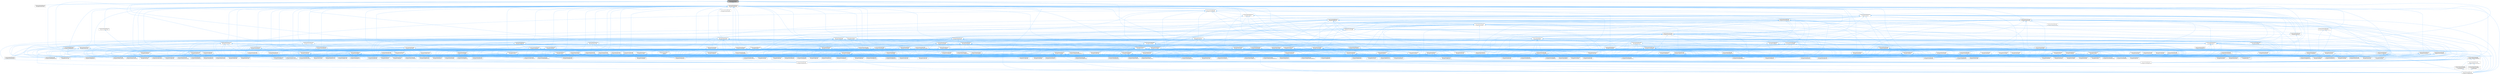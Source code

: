 digraph "/home/runner/work/doxygen/doxygen/src/utf8.h"
{
 // INTERACTIVE_SVG=YES
 // LATEX_PDF_SIZE
  bgcolor="transparent";
  edge [fontname=Helvetica,fontsize=10,labelfontname=Helvetica,labelfontsize=10];
  node [fontname=Helvetica,fontsize=10,shape=box,height=0.2,width=0.4];
  Node1 [id="Node000001",label="/home/runner/work/doxygen\l/doxygen/src/utf8.h",height=0.2,width=0.4,color="gray40", fillcolor="grey60", style="filled", fontcolor="black",tooltip="Various UTF8 related helper functions."];
  Node1 -> Node2 [id="edge1_Node000001_Node000002",dir="back",color="steelblue1",style="solid",tooltip=" "];
  Node2 [id="Node000002",label="/home/runner/work/doxygen\l/doxygen/src/anchor.cpp",height=0.2,width=0.4,color="grey40", fillcolor="white", style="filled",URL="$dd/dd7/anchor_8cpp.html",tooltip=" "];
  Node1 -> Node3 [id="edge2_Node000001_Node000003",dir="back",color="steelblue1",style="solid",tooltip=" "];
  Node3 [id="Node000003",label="/home/runner/work/doxygen\l/doxygen/src/definition.cpp",height=0.2,width=0.4,color="grey40", fillcolor="white", style="filled",URL="$d3/dea/definition_8cpp.html",tooltip=" "];
  Node1 -> Node4 [id="edge3_Node000001_Node000004",dir="back",color="steelblue1",style="solid",tooltip=" "];
  Node4 [id="Node000004",label="/home/runner/work/doxygen\l/doxygen/src/filename.h",height=0.2,width=0.4,color="grey40", fillcolor="white", style="filled",URL="$dc/dd6/filename_8h.html",tooltip=" "];
  Node4 -> Node5 [id="edge4_Node000004_Node000005",dir="back",color="steelblue1",style="solid",tooltip=" "];
  Node5 [id="Node000005",label="/home/runner/work/doxygen\l/doxygen/src/code.l",height=0.2,width=0.4,color="grey40", fillcolor="white", style="filled",URL="$da/d1f/code_8l.html",tooltip=" "];
  Node4 -> Node6 [id="edge5_Node000004_Node000006",dir="back",color="steelblue1",style="solid",tooltip=" "];
  Node6 [id="Node000006",label="/home/runner/work/doxygen\l/doxygen/src/context.cpp",height=0.2,width=0.4,color="grey40", fillcolor="white", style="filled",URL="$db/d12/context_8cpp.html",tooltip=" "];
  Node4 -> Node7 [id="edge6_Node000004_Node000007",dir="back",color="steelblue1",style="solid",tooltip=" "];
  Node7 [id="Node000007",label="/home/runner/work/doxygen\l/doxygen/src/defgen.cpp",height=0.2,width=0.4,color="grey40", fillcolor="white", style="filled",URL="$d3/d17/defgen_8cpp.html",tooltip=" "];
  Node4 -> Node8 [id="edge7_Node000004_Node000008",dir="back",color="steelblue1",style="solid",tooltip=" "];
  Node8 [id="Node000008",label="/home/runner/work/doxygen\l/doxygen/src/dirdef.cpp",height=0.2,width=0.4,color="grey40", fillcolor="white", style="filled",URL="$d8/d52/dirdef_8cpp.html",tooltip=" "];
  Node4 -> Node9 [id="edge8_Node000004_Node000009",dir="back",color="steelblue1",style="solid",tooltip=" "];
  Node9 [id="Node000009",label="/home/runner/work/doxygen\l/doxygen/src/docbookgen.cpp",height=0.2,width=0.4,color="grey40", fillcolor="white", style="filled",URL="$d8/d29/docbookgen_8cpp.html",tooltip=" "];
  Node4 -> Node10 [id="edge9_Node000004_Node000010",dir="back",color="steelblue1",style="solid",tooltip=" "];
  Node10 [id="Node000010",label="/home/runner/work/doxygen\l/doxygen/src/docbookvisitor.cpp",height=0.2,width=0.4,color="grey40", fillcolor="white", style="filled",URL="$dc/d05/docbookvisitor_8cpp.html",tooltip=" "];
  Node4 -> Node11 [id="edge10_Node000004_Node000011",dir="back",color="steelblue1",style="solid",tooltip=" "];
  Node11 [id="Node000011",label="/home/runner/work/doxygen\l/doxygen/src/doxygen.cpp",height=0.2,width=0.4,color="grey40", fillcolor="white", style="filled",URL="$dc/d98/doxygen_8cpp.html",tooltip=" "];
  Node4 -> Node12 [id="edge11_Node000004_Node000012",dir="back",color="steelblue1",style="solid",tooltip=" "];
  Node12 [id="Node000012",label="/home/runner/work/doxygen\l/doxygen/src/filedef.cpp",height=0.2,width=0.4,color="grey40", fillcolor="white", style="filled",URL="$d6/ddc/filedef_8cpp.html",tooltip=" "];
  Node4 -> Node13 [id="edge12_Node000004_Node000013",dir="back",color="steelblue1",style="solid",tooltip=" "];
  Node13 [id="Node000013",label="/home/runner/work/doxygen\l/doxygen/src/index.cpp",height=0.2,width=0.4,color="grey40", fillcolor="white", style="filled",URL="$db/d14/index_8cpp.html",tooltip="This file contains functions for the various index pages."];
  Node4 -> Node14 [id="edge13_Node000004_Node000014",dir="back",color="steelblue1",style="solid",tooltip=" "];
  Node14 [id="Node000014",label="/home/runner/work/doxygen\l/doxygen/src/latexgen.cpp",height=0.2,width=0.4,color="grey40", fillcolor="white", style="filled",URL="$d4/d42/latexgen_8cpp.html",tooltip=" "];
  Node4 -> Node15 [id="edge14_Node000004_Node000015",dir="back",color="steelblue1",style="solid",tooltip=" "];
  Node15 [id="Node000015",label="/home/runner/work/doxygen\l/doxygen/src/perlmodgen.cpp",height=0.2,width=0.4,color="grey40", fillcolor="white", style="filled",URL="$de/dd0/perlmodgen_8cpp.html",tooltip=" "];
  Node4 -> Node16 [id="edge15_Node000004_Node000016",dir="back",color="steelblue1",style="solid",tooltip=" "];
  Node16 [id="Node000016",label="/home/runner/work/doxygen\l/doxygen/src/rtfgen.cpp",height=0.2,width=0.4,color="grey40", fillcolor="white", style="filled",URL="$d0/d9c/rtfgen_8cpp.html",tooltip=" "];
  Node4 -> Node17 [id="edge16_Node000004_Node000017",dir="back",color="steelblue1",style="solid",tooltip=" "];
  Node17 [id="Node000017",label="/home/runner/work/doxygen\l/doxygen/src/searchindex_js.cpp",height=0.2,width=0.4,color="grey40", fillcolor="white", style="filled",URL="$d9/d2f/searchindex__js_8cpp.html",tooltip=" "];
  Node4 -> Node18 [id="edge17_Node000004_Node000018",dir="back",color="steelblue1",style="solid",tooltip=" "];
  Node18 [id="Node000018",label="/home/runner/work/doxygen\l/doxygen/src/tagreader.cpp",height=0.2,width=0.4,color="grey40", fillcolor="white", style="filled",URL="$d4/d7b/tagreader_8cpp.html",tooltip=" "];
  Node4 -> Node19 [id="edge18_Node000004_Node000019",dir="back",color="steelblue1",style="solid",tooltip=" "];
  Node19 [id="Node000019",label="/home/runner/work/doxygen\l/doxygen/src/util.cpp",height=0.2,width=0.4,color="grey40", fillcolor="white", style="filled",URL="$df/d2d/util_8cpp.html",tooltip=" "];
  Node4 -> Node20 [id="edge19_Node000004_Node000020",dir="back",color="steelblue1",style="solid",tooltip=" "];
  Node20 [id="Node000020",label="/home/runner/work/doxygen\l/doxygen/src/vhdldocgen.cpp",height=0.2,width=0.4,color="grey40", fillcolor="white", style="filled",URL="$de/dea/vhdldocgen_8cpp.html",tooltip=" "];
  Node4 -> Node21 [id="edge20_Node000004_Node000021",dir="back",color="steelblue1",style="solid",tooltip=" "];
  Node21 [id="Node000021",label="/home/runner/work/doxygen\l/doxygen/src/xmldocvisitor.cpp",height=0.2,width=0.4,color="grey40", fillcolor="white", style="filled",URL="$dd/db6/xmldocvisitor_8cpp.html",tooltip=" "];
  Node4 -> Node22 [id="edge21_Node000004_Node000022",dir="back",color="steelblue1",style="solid",tooltip=" "];
  Node22 [id="Node000022",label="/home/runner/work/doxygen\l/doxygen/src/xmlgen.cpp",height=0.2,width=0.4,color="grey40", fillcolor="white", style="filled",URL="$d0/dc3/xmlgen_8cpp.html",tooltip=" "];
  Node1 -> Node23 [id="edge22_Node000001_Node000023",dir="back",color="steelblue1",style="solid",tooltip=" "];
  Node23 [id="Node000023",label="/home/runner/work/doxygen\l/doxygen/src/htmlgen.cpp",height=0.2,width=0.4,color="grey40", fillcolor="white", style="filled",URL="$d8/d6e/htmlgen_8cpp.html",tooltip=" "];
  Node1 -> Node13 [id="edge23_Node000001_Node000013",dir="back",color="steelblue1",style="solid",tooltip=" "];
  Node1 -> Node14 [id="edge24_Node000001_Node000014",dir="back",color="steelblue1",style="solid",tooltip=" "];
  Node1 -> Node24 [id="edge25_Node000001_Node000024",dir="back",color="steelblue1",style="solid",tooltip=" "];
  Node24 [id="Node000024",label="/home/runner/work/doxygen\l/doxygen/src/mangen.cpp",height=0.2,width=0.4,color="grey40", fillcolor="white", style="filled",URL="$d7/de7/mangen_8cpp.html",tooltip=" "];
  Node1 -> Node25 [id="edge26_Node000001_Node000025",dir="back",color="steelblue1",style="solid",tooltip=" "];
  Node25 [id="Node000025",label="/home/runner/work/doxygen\l/doxygen/src/qcstring.h",height=0.2,width=0.4,color="grey40", fillcolor="white", style="filled",URL="$d7/d5c/qcstring_8h.html",tooltip=" "];
  Node25 -> Node26 [id="edge27_Node000025_Node000026",dir="back",color="steelblue1",style="solid",tooltip=" "];
  Node26 [id="Node000026",label="/home/runner/work/doxygen\l/doxygen/src/arguments.h",height=0.2,width=0.4,color="grey40", fillcolor="white", style="filled",URL="$df/d9b/arguments_8h.html",tooltip=" "];
  Node26 -> Node27 [id="edge28_Node000026_Node000027",dir="back",color="steelblue1",style="solid",tooltip=" "];
  Node27 [id="Node000027",label="/home/runner/work/doxygen\l/doxygen/src/arguments.cpp",height=0.2,width=0.4,color="grey40", fillcolor="white", style="filled",URL="$d4/dd4/arguments_8cpp.html",tooltip=" "];
  Node26 -> Node28 [id="edge29_Node000026_Node000028",dir="back",color="steelblue1",style="solid",tooltip=" "];
  Node28 [id="Node000028",label="/home/runner/work/doxygen\l/doxygen/src/classdef.cpp",height=0.2,width=0.4,color="grey40", fillcolor="white", style="filled",URL="$de/d89/classdef_8cpp.html",tooltip=" "];
  Node26 -> Node29 [id="edge30_Node000026_Node000029",dir="back",color="steelblue1",style="solid",tooltip=" "];
  Node29 [id="Node000029",label="/home/runner/work/doxygen\l/doxygen/src/classdef.h",height=0.2,width=0.4,color="grey40", fillcolor="white", style="filled",URL="$d1/da6/classdef_8h.html",tooltip=" "];
  Node29 -> Node28 [id="edge31_Node000029_Node000028",dir="back",color="steelblue1",style="solid",tooltip=" "];
  Node29 -> Node30 [id="edge32_Node000029_Node000030",dir="back",color="steelblue1",style="solid",tooltip=" "];
  Node30 [id="Node000030",label="/home/runner/work/doxygen\l/doxygen/src/classlist.h",height=0.2,width=0.4,color="grey40", fillcolor="white", style="filled",URL="$d2/df8/classlist_8h.html",tooltip=" "];
  Node30 -> Node28 [id="edge33_Node000030_Node000028",dir="back",color="steelblue1",style="solid",tooltip=" "];
  Node30 -> Node31 [id="edge34_Node000030_Node000031",dir="back",color="steelblue1",style="solid",tooltip=" "];
  Node31 [id="Node000031",label="/home/runner/work/doxygen\l/doxygen/src/classlist.cpp",height=0.2,width=0.4,color="grey40", fillcolor="white", style="filled",URL="$d6/d10/classlist_8cpp.html",tooltip=" "];
  Node30 -> Node5 [id="edge35_Node000030_Node000005",dir="back",color="steelblue1",style="solid",tooltip=" "];
  Node30 -> Node6 [id="edge36_Node000030_Node000006",dir="back",color="steelblue1",style="solid",tooltip=" "];
  Node30 -> Node7 [id="edge37_Node000030_Node000007",dir="back",color="steelblue1",style="solid",tooltip=" "];
  Node30 -> Node32 [id="edge38_Node000030_Node000032",dir="back",color="steelblue1",style="solid",tooltip=" "];
  Node32 [id="Node000032",label="/home/runner/work/doxygen\l/doxygen/src/diagram.cpp",height=0.2,width=0.4,color="grey40", fillcolor="white", style="filled",URL="$da/d0d/diagram_8cpp.html",tooltip=" "];
  Node30 -> Node9 [id="edge39_Node000030_Node000009",dir="back",color="steelblue1",style="solid",tooltip=" "];
  Node30 -> Node33 [id="edge40_Node000030_Node000033",dir="back",color="steelblue1",style="solid",tooltip=" "];
  Node33 [id="Node000033",label="/home/runner/work/doxygen\l/doxygen/src/docparser.cpp",height=0.2,width=0.4,color="grey40", fillcolor="white", style="filled",URL="$da/d17/docparser_8cpp.html",tooltip=" "];
  Node30 -> Node34 [id="edge41_Node000030_Node000034",dir="back",color="steelblue1",style="solid",tooltip=" "];
  Node34 [id="Node000034",label="/home/runner/work/doxygen\l/doxygen/src/dotgfxhierarchytable.cpp",height=0.2,width=0.4,color="grey40", fillcolor="white", style="filled",URL="$d4/d09/dotgfxhierarchytable_8cpp.html",tooltip=" "];
  Node30 -> Node35 [id="edge42_Node000030_Node000035",dir="back",color="steelblue1",style="solid",tooltip=" "];
  Node35 [id="Node000035",label="/home/runner/work/doxygen\l/doxygen/src/dotgroupcollaboration.cpp",height=0.2,width=0.4,color="grey40", fillcolor="white", style="filled",URL="$d1/d86/dotgroupcollaboration_8cpp.html",tooltip=" "];
  Node30 -> Node11 [id="edge43_Node000030_Node000011",dir="back",color="steelblue1",style="solid",tooltip=" "];
  Node30 -> Node12 [id="edge44_Node000030_Node000012",dir="back",color="steelblue1",style="solid",tooltip=" "];
  Node30 -> Node36 [id="edge45_Node000030_Node000036",dir="back",color="steelblue1",style="solid",tooltip=" "];
  Node36 [id="Node000036",label="/home/runner/work/doxygen\l/doxygen/src/fortrancode.l",height=0.2,width=0.4,color="grey40", fillcolor="white", style="filled",URL="$d9/d5b/fortrancode_8l.html",tooltip=" "];
  Node30 -> Node37 [id="edge46_Node000030_Node000037",dir="back",color="steelblue1",style="solid",tooltip=" "];
  Node37 [id="Node000037",label="/home/runner/work/doxygen\l/doxygen/src/groupdef.cpp",height=0.2,width=0.4,color="grey40", fillcolor="white", style="filled",URL="$d6/d42/groupdef_8cpp.html",tooltip=" "];
  Node30 -> Node13 [id="edge47_Node000030_Node000013",dir="back",color="steelblue1",style="solid",tooltip=" "];
  Node30 -> Node14 [id="edge48_Node000030_Node000014",dir="back",color="steelblue1",style="solid",tooltip=" "];
  Node30 -> Node38 [id="edge49_Node000030_Node000038",dir="back",color="steelblue1",style="solid",tooltip=" "];
  Node38 [id="Node000038",label="/home/runner/work/doxygen\l/doxygen/src/namespacedef.cpp",height=0.2,width=0.4,color="grey40", fillcolor="white", style="filled",URL="$d7/d1c/namespacedef_8cpp.html",tooltip=" "];
  Node30 -> Node15 [id="edge50_Node000030_Node000015",dir="back",color="steelblue1",style="solid",tooltip=" "];
  Node30 -> Node39 [id="edge51_Node000030_Node000039",dir="back",color="steelblue1",style="solid",tooltip=" "];
  Node39 [id="Node000039",label="/home/runner/work/doxygen\l/doxygen/src/pycode.l",height=0.2,width=0.4,color="grey40", fillcolor="white", style="filled",URL="$d3/ded/pycode_8l.html",tooltip=" "];
  Node30 -> Node16 [id="edge52_Node000030_Node000016",dir="back",color="steelblue1",style="solid",tooltip=" "];
  Node30 -> Node17 [id="edge53_Node000030_Node000017",dir="back",color="steelblue1",style="solid",tooltip=" "];
  Node30 -> Node19 [id="edge54_Node000030_Node000019",dir="back",color="steelblue1",style="solid",tooltip=" "];
  Node30 -> Node20 [id="edge55_Node000030_Node000020",dir="back",color="steelblue1",style="solid",tooltip=" "];
  Node30 -> Node22 [id="edge56_Node000030_Node000022",dir="back",color="steelblue1",style="solid",tooltip=" "];
  Node29 -> Node40 [id="edge57_Node000029_Node000040",dir="back",color="steelblue1",style="solid",tooltip=" "];
  Node40 [id="Node000040",label="/home/runner/work/doxygen\l/doxygen/src/context.h",height=0.2,width=0.4,color="grey40", fillcolor="white", style="filled",URL="$dc/d1e/context_8h.html",tooltip=" "];
  Node40 -> Node6 [id="edge58_Node000040_Node000006",dir="back",color="steelblue1",style="solid",tooltip=" "];
  Node40 -> Node11 [id="edge59_Node000040_Node000011",dir="back",color="steelblue1",style="solid",tooltip=" "];
  Node29 -> Node32 [id="edge60_Node000029_Node000032",dir="back",color="steelblue1",style="solid",tooltip=" "];
  Node29 -> Node9 [id="edge61_Node000029_Node000009",dir="back",color="steelblue1",style="solid",tooltip=" "];
  Node29 -> Node41 [id="edge62_Node000029_Node000041",dir="back",color="steelblue1",style="solid",tooltip=" "];
  Node41 [id="Node000041",label="/home/runner/work/doxygen\l/doxygen/src/docsets.cpp",height=0.2,width=0.4,color="grey40", fillcolor="white", style="filled",URL="$d7/d8f/docsets_8cpp.html",tooltip=" "];
  Node29 -> Node42 [id="edge63_Node000029_Node000042",dir="back",color="steelblue1",style="solid",tooltip=" "];
  Node42 [id="Node000042",label="/home/runner/work/doxygen\l/doxygen/src/dotclassgraph.h",height=0.2,width=0.4,color="grey40", fillcolor="white", style="filled",URL="$d5/d04/dotclassgraph_8h.html",tooltip=" "];
  Node42 -> Node28 [id="edge64_Node000042_Node000028",dir="back",color="steelblue1",style="solid",tooltip=" "];
  Node42 -> Node6 [id="edge65_Node000042_Node000006",dir="back",color="steelblue1",style="solid",tooltip=" "];
  Node42 -> Node7 [id="edge66_Node000042_Node000007",dir="back",color="steelblue1",style="solid",tooltip=" "];
  Node42 -> Node9 [id="edge67_Node000042_Node000009",dir="back",color="steelblue1",style="solid",tooltip=" "];
  Node42 -> Node43 [id="edge68_Node000042_Node000043",dir="back",color="steelblue1",style="solid",tooltip=" "];
  Node43 [id="Node000043",label="/home/runner/work/doxygen\l/doxygen/src/dotclassgraph.cpp",height=0.2,width=0.4,color="grey40", fillcolor="white", style="filled",URL="$d4/dcd/dotclassgraph_8cpp.html",tooltip=" "];
  Node42 -> Node23 [id="edge69_Node000042_Node000023",dir="back",color="steelblue1",style="solid",tooltip=" "];
  Node42 -> Node14 [id="edge70_Node000042_Node000014",dir="back",color="steelblue1",style="solid",tooltip=" "];
  Node42 -> Node16 [id="edge71_Node000042_Node000016",dir="back",color="steelblue1",style="solid",tooltip=" "];
  Node42 -> Node22 [id="edge72_Node000042_Node000022",dir="back",color="steelblue1",style="solid",tooltip=" "];
  Node29 -> Node44 [id="edge73_Node000029_Node000044",dir="back",color="steelblue1",style="solid",tooltip=" "];
  Node44 [id="Node000044",label="/home/runner/work/doxygen\l/doxygen/src/dotgfxhierarchytable.h",height=0.2,width=0.4,color="grey40", fillcolor="white", style="filled",URL="$d2/de7/dotgfxhierarchytable_8h.html",tooltip=" "];
  Node44 -> Node6 [id="edge74_Node000044_Node000006",dir="back",color="steelblue1",style="solid",tooltip=" "];
  Node44 -> Node40 [id="edge75_Node000044_Node000040",dir="back",color="steelblue1",style="solid",tooltip=" "];
  Node44 -> Node34 [id="edge76_Node000044_Node000034",dir="back",color="steelblue1",style="solid",tooltip=" "];
  Node44 -> Node23 [id="edge77_Node000044_Node000023",dir="back",color="steelblue1",style="solid",tooltip=" "];
  Node44 -> Node13 [id="edge78_Node000044_Node000013",dir="back",color="steelblue1",style="solid",tooltip=" "];
  Node29 -> Node45 [id="edge79_Node000029_Node000045",dir="back",color="steelblue1",style="solid",tooltip=" "];
  Node45 [id="Node000045",label="/home/runner/work/doxygen\l/doxygen/src/dotnode.cpp",height=0.2,width=0.4,color="grey40", fillcolor="white", style="filled",URL="$df/d58/dotnode_8cpp.html",tooltip=" "];
  Node29 -> Node12 [id="edge80_Node000029_Node000012",dir="back",color="steelblue1",style="solid",tooltip=" "];
  Node29 -> Node46 [id="edge81_Node000029_Node000046",dir="back",color="steelblue1",style="solid",tooltip=" "];
  Node46 [id="Node000046",label="/home/runner/work/doxygen\l/doxygen/src/ftvhelp.cpp",height=0.2,width=0.4,color="grey40", fillcolor="white", style="filled",URL="$db/d41/ftvhelp_8cpp.html",tooltip=" "];
  Node29 -> Node37 [id="edge82_Node000029_Node000037",dir="back",color="steelblue1",style="solid",tooltip=" "];
  Node29 -> Node47 [id="edge83_Node000029_Node000047",dir="back",color="steelblue1",style="solid",tooltip=" "];
  Node47 [id="Node000047",label="/home/runner/work/doxygen\l/doxygen/src/memberdef.h",height=0.2,width=0.4,color="grey40", fillcolor="white", style="filled",URL="$d4/d46/memberdef_8h.html",tooltip=" "];
  Node47 -> Node9 [id="edge84_Node000047_Node000009",dir="back",color="steelblue1",style="solid",tooltip=" "];
  Node47 -> Node41 [id="edge85_Node000047_Node000041",dir="back",color="steelblue1",style="solid",tooltip=" "];
  Node47 -> Node48 [id="edge86_Node000047_Node000048",dir="back",color="steelblue1",style="solid",tooltip=" "];
  Node48 [id="Node000048",label="/home/runner/work/doxygen\l/doxygen/src/dotcallgraph.h",height=0.2,width=0.4,color="grey40", fillcolor="white", style="filled",URL="$dc/dcf/dotcallgraph_8h.html",tooltip=" "];
  Node48 -> Node6 [id="edge87_Node000048_Node000006",dir="back",color="steelblue1",style="solid",tooltip=" "];
  Node48 -> Node9 [id="edge88_Node000048_Node000009",dir="back",color="steelblue1",style="solid",tooltip=" "];
  Node48 -> Node49 [id="edge89_Node000048_Node000049",dir="back",color="steelblue1",style="solid",tooltip=" "];
  Node49 [id="Node000049",label="/home/runner/work/doxygen\l/doxygen/src/dotcallgraph.cpp",height=0.2,width=0.4,color="grey40", fillcolor="white", style="filled",URL="$d4/dd5/dotcallgraph_8cpp.html",tooltip=" "];
  Node48 -> Node23 [id="edge90_Node000048_Node000023",dir="back",color="steelblue1",style="solid",tooltip=" "];
  Node48 -> Node14 [id="edge91_Node000048_Node000014",dir="back",color="steelblue1",style="solid",tooltip=" "];
  Node48 -> Node50 [id="edge92_Node000048_Node000050",dir="back",color="steelblue1",style="solid",tooltip=" "];
  Node50 [id="Node000050",label="/home/runner/work/doxygen\l/doxygen/src/memberdef.cpp",height=0.2,width=0.4,color="grey40", fillcolor="white", style="filled",URL="$d0/d72/memberdef_8cpp.html",tooltip=" "];
  Node48 -> Node16 [id="edge93_Node000048_Node000016",dir="back",color="steelblue1",style="solid",tooltip=" "];
  Node47 -> Node12 [id="edge94_Node000047_Node000012",dir="back",color="steelblue1",style="solid",tooltip=" "];
  Node47 -> Node51 [id="edge95_Node000047_Node000051",dir="back",color="steelblue1",style="solid",tooltip=" "];
  Node51 [id="Node000051",label="/home/runner/work/doxygen\l/doxygen/src/htmldocvisitor.cpp",height=0.2,width=0.4,color="grey40", fillcolor="white", style="filled",URL="$da/db0/htmldocvisitor_8cpp.html",tooltip=" "];
  Node47 -> Node52 [id="edge96_Node000047_Node000052",dir="back",color="steelblue1",style="solid",tooltip=" "];
  Node52 [id="Node000052",label="/home/runner/work/doxygen\l/doxygen/src/htmlhelp.cpp",height=0.2,width=0.4,color="grey40", fillcolor="white", style="filled",URL="$d3/d4b/htmlhelp_8cpp.html",tooltip=" "];
  Node47 -> Node50 [id="edge97_Node000047_Node000050",dir="back",color="steelblue1",style="solid",tooltip=" "];
  Node47 -> Node53 [id="edge98_Node000047_Node000053",dir="back",color="steelblue1",style="solid",tooltip=" "];
  Node53 [id="Node000053",label="/home/runner/work/doxygen\l/doxygen/src/memberlist.h",height=0.2,width=0.4,color="grey40", fillcolor="white", style="filled",URL="$dd/d78/memberlist_8h.html",tooltip=" "];
  Node53 -> Node28 [id="edge99_Node000053_Node000028",dir="back",color="steelblue1",style="solid",tooltip=" "];
  Node53 -> Node40 [id="edge100_Node000053_Node000040",dir="back",color="steelblue1",style="solid",tooltip=" "];
  Node53 -> Node7 [id="edge101_Node000053_Node000007",dir="back",color="steelblue1",style="solid",tooltip=" "];
  Node53 -> Node3 [id="edge102_Node000053_Node000003",dir="back",color="steelblue1",style="solid",tooltip=" "];
  Node53 -> Node9 [id="edge103_Node000053_Node000009",dir="back",color="steelblue1",style="solid",tooltip=" "];
  Node53 -> Node49 [id="edge104_Node000053_Node000049",dir="back",color="steelblue1",style="solid",tooltip=" "];
  Node53 -> Node45 [id="edge105_Node000053_Node000045",dir="back",color="steelblue1",style="solid",tooltip=" "];
  Node53 -> Node11 [id="edge106_Node000053_Node000011",dir="back",color="steelblue1",style="solid",tooltip=" "];
  Node53 -> Node54 [id="edge107_Node000053_Node000054",dir="back",color="steelblue1",style="solid",tooltip=" "];
  Node54 [id="Node000054",label="/home/runner/work/doxygen\l/doxygen/src/doxygen.h",height=0.2,width=0.4,color="grey40", fillcolor="white", style="filled",URL="$d1/da1/doxygen_8h.html",tooltip=" "];
  Node54 -> Node28 [id="edge108_Node000054_Node000028",dir="back",color="steelblue1",style="solid",tooltip=" "];
  Node54 -> Node31 [id="edge109_Node000054_Node000031",dir="back",color="steelblue1",style="solid",tooltip=" "];
  Node54 -> Node5 [id="edge110_Node000054_Node000005",dir="back",color="steelblue1",style="solid",tooltip=" "];
  Node54 -> Node55 [id="edge111_Node000054_Node000055",dir="back",color="steelblue1",style="solid",tooltip=" "];
  Node55 [id="Node000055",label="/home/runner/work/doxygen\l/doxygen/src/commentcnv.l",height=0.2,width=0.4,color="grey40", fillcolor="white", style="filled",URL="$d0/d47/commentcnv_8l.html",tooltip=" "];
  Node54 -> Node56 [id="edge112_Node000054_Node000056",dir="back",color="steelblue1",style="solid",tooltip=" "];
  Node56 [id="Node000056",label="/home/runner/work/doxygen\l/doxygen/src/commentscan.l",height=0.2,width=0.4,color="grey40", fillcolor="white", style="filled",URL="$d7/d5f/commentscan_8l.html",tooltip=" "];
  Node54 -> Node57 [id="edge113_Node000054_Node000057",dir="back",color="steelblue1",style="solid",tooltip=" "];
  Node57 [id="Node000057",label="/home/runner/work/doxygen\l/doxygen/src/conceptdef.cpp",height=0.2,width=0.4,color="grey40", fillcolor="white", style="filled",URL="$d8/d0a/conceptdef_8cpp.html",tooltip=" "];
  Node54 -> Node6 [id="edge114_Node000054_Node000006",dir="back",color="steelblue1",style="solid",tooltip=" "];
  Node54 -> Node7 [id="edge115_Node000054_Node000007",dir="back",color="steelblue1",style="solid",tooltip=" "];
  Node54 -> Node3 [id="edge116_Node000054_Node000003",dir="back",color="steelblue1",style="solid",tooltip=" "];
  Node54 -> Node32 [id="edge117_Node000054_Node000032",dir="back",color="steelblue1",style="solid",tooltip=" "];
  Node54 -> Node8 [id="edge118_Node000054_Node000008",dir="back",color="steelblue1",style="solid",tooltip=" "];
  Node54 -> Node9 [id="edge119_Node000054_Node000009",dir="back",color="steelblue1",style="solid",tooltip=" "];
  Node54 -> Node10 [id="edge120_Node000054_Node000010",dir="back",color="steelblue1",style="solid",tooltip=" "];
  Node54 -> Node58 [id="edge121_Node000054_Node000058",dir="back",color="steelblue1",style="solid",tooltip=" "];
  Node58 [id="Node000058",label="/home/runner/work/doxygen\l/doxygen/src/docgroup.cpp",height=0.2,width=0.4,color="grey40", fillcolor="white", style="filled",URL="$d3/d36/docgroup_8cpp.html",tooltip=" "];
  Node54 -> Node59 [id="edge122_Node000054_Node000059",dir="back",color="steelblue1",style="solid",tooltip=" "];
  Node59 [id="Node000059",label="/home/runner/work/doxygen\l/doxygen/src/docnode.cpp",height=0.2,width=0.4,color="grey40", fillcolor="white", style="filled",URL="$d0/d2b/docnode_8cpp.html",tooltip=" "];
  Node54 -> Node33 [id="edge123_Node000054_Node000033",dir="back",color="steelblue1",style="solid",tooltip=" "];
  Node54 -> Node41 [id="edge124_Node000054_Node000041",dir="back",color="steelblue1",style="solid",tooltip=" "];
  Node54 -> Node60 [id="edge125_Node000054_Node000060",dir="back",color="steelblue1",style="solid",tooltip=" "];
  Node60 [id="Node000060",label="/home/runner/work/doxygen\l/doxygen/src/doctokenizer.l",height=0.2,width=0.4,color="grey40", fillcolor="white", style="filled",URL="$d1/d39/doctokenizer_8l.html",tooltip=" "];
  Node54 -> Node61 [id="edge126_Node000054_Node000061",dir="back",color="steelblue1",style="solid",tooltip=" "];
  Node61 [id="Node000061",label="/home/runner/work/doxygen\l/doxygen/src/docvisitor.cpp",height=0.2,width=0.4,color="grey40", fillcolor="white", style="filled",URL="$da/d39/docvisitor_8cpp.html",tooltip=" "];
  Node54 -> Node62 [id="edge127_Node000054_Node000062",dir="back",color="steelblue1",style="solid",tooltip=" "];
  Node62 [id="Node000062",label="/home/runner/work/doxygen\l/doxygen/src/dot.cpp",height=0.2,width=0.4,color="grey40", fillcolor="white", style="filled",URL="$de/daa/dot_8cpp.html",tooltip=" "];
  Node54 -> Node63 [id="edge128_Node000054_Node000063",dir="back",color="steelblue1",style="solid",tooltip=" "];
  Node63 [id="Node000063",label="/home/runner/work/doxygen\l/doxygen/src/dot.h",height=0.2,width=0.4,color="grey40", fillcolor="white", style="filled",URL="$d6/d4a/dot_8h.html",tooltip=" "];
  Node63 -> Node28 [id="edge129_Node000063_Node000028",dir="back",color="steelblue1",style="solid",tooltip=" "];
  Node63 -> Node6 [id="edge130_Node000063_Node000006",dir="back",color="steelblue1",style="solid",tooltip=" "];
  Node63 -> Node7 [id="edge131_Node000063_Node000007",dir="back",color="steelblue1",style="solid",tooltip=" "];
  Node63 -> Node8 [id="edge132_Node000063_Node000008",dir="back",color="steelblue1",style="solid",tooltip=" "];
  Node63 -> Node9 [id="edge133_Node000063_Node000009",dir="back",color="steelblue1",style="solid",tooltip=" "];
  Node63 -> Node10 [id="edge134_Node000063_Node000010",dir="back",color="steelblue1",style="solid",tooltip=" "];
  Node63 -> Node62 [id="edge135_Node000063_Node000062",dir="back",color="steelblue1",style="solid",tooltip=" "];
  Node63 -> Node64 [id="edge136_Node000063_Node000064",dir="back",color="steelblue1",style="solid",tooltip=" "];
  Node64 [id="Node000064",label="/home/runner/work/doxygen\l/doxygen/src/dotfilepatcher.cpp",height=0.2,width=0.4,color="grey40", fillcolor="white", style="filled",URL="$d9/d92/dotfilepatcher_8cpp.html",tooltip=" "];
  Node63 -> Node65 [id="edge137_Node000063_Node000065",dir="back",color="steelblue1",style="solid",tooltip=" "];
  Node65 [id="Node000065",label="/home/runner/work/doxygen\l/doxygen/src/dotgraph.cpp",height=0.2,width=0.4,color="grey40", fillcolor="white", style="filled",URL="$de/d45/dotgraph_8cpp.html",tooltip=" "];
  Node63 -> Node66 [id="edge138_Node000063_Node000066",dir="back",color="steelblue1",style="solid",tooltip=" "];
  Node66 [id="Node000066",label="/home/runner/work/doxygen\l/doxygen/src/dotlegendgraph.cpp",height=0.2,width=0.4,color="grey40", fillcolor="white", style="filled",URL="$d4/d33/dotlegendgraph_8cpp.html",tooltip=" "];
  Node63 -> Node67 [id="edge139_Node000063_Node000067",dir="back",color="steelblue1",style="solid",tooltip=" "];
  Node67 [id="Node000067",label="/home/runner/work/doxygen\l/doxygen/src/dotrunner.cpp",height=0.2,width=0.4,color="grey40", fillcolor="white", style="filled",URL="$d1/dfe/dotrunner_8cpp.html",tooltip=" "];
  Node63 -> Node11 [id="edge140_Node000063_Node000011",dir="back",color="steelblue1",style="solid",tooltip=" "];
  Node63 -> Node12 [id="edge141_Node000063_Node000012",dir="back",color="steelblue1",style="solid",tooltip=" "];
  Node63 -> Node37 [id="edge142_Node000063_Node000037",dir="back",color="steelblue1",style="solid",tooltip=" "];
  Node63 -> Node51 [id="edge143_Node000063_Node000051",dir="back",color="steelblue1",style="solid",tooltip=" "];
  Node63 -> Node23 [id="edge144_Node000063_Node000023",dir="back",color="steelblue1",style="solid",tooltip=" "];
  Node63 -> Node13 [id="edge145_Node000063_Node000013",dir="back",color="steelblue1",style="solid",tooltip=" "];
  Node63 -> Node68 [id="edge146_Node000063_Node000068",dir="back",color="steelblue1",style="solid",tooltip=" "];
  Node68 [id="Node000068",label="/home/runner/work/doxygen\l/doxygen/src/latexdocvisitor.cpp",height=0.2,width=0.4,color="grey40", fillcolor="white", style="filled",URL="$d1/d4e/latexdocvisitor_8cpp.html",tooltip=" "];
  Node63 -> Node14 [id="edge147_Node000063_Node000014",dir="back",color="steelblue1",style="solid",tooltip=" "];
  Node63 -> Node69 [id="edge148_Node000063_Node000069",dir="back",color="steelblue1",style="solid",tooltip=" "];
  Node69 [id="Node000069",label="/home/runner/work/doxygen\l/doxygen/src/mandocvisitor.cpp",height=0.2,width=0.4,color="grey40", fillcolor="white", style="filled",URL="$d8/dde/mandocvisitor_8cpp.html",tooltip=" "];
  Node63 -> Node50 [id="edge149_Node000063_Node000050",dir="back",color="steelblue1",style="solid",tooltip=" "];
  Node63 -> Node70 [id="edge150_Node000063_Node000070",dir="back",color="steelblue1",style="solid",tooltip=" "];
  Node70 [id="Node000070",label="/home/runner/work/doxygen\l/doxygen/src/rtfdocvisitor.cpp",height=0.2,width=0.4,color="grey40", fillcolor="white", style="filled",URL="$de/d9a/rtfdocvisitor_8cpp.html",tooltip=" "];
  Node63 -> Node16 [id="edge151_Node000063_Node000016",dir="back",color="steelblue1",style="solid",tooltip=" "];
  Node63 -> Node21 [id="edge152_Node000063_Node000021",dir="back",color="steelblue1",style="solid",tooltip=" "];
  Node63 -> Node22 [id="edge153_Node000063_Node000022",dir="back",color="steelblue1",style="solid",tooltip=" "];
  Node54 -> Node71 [id="edge154_Node000054_Node000071",dir="back",color="steelblue1",style="solid",tooltip=" "];
  Node71 [id="Node000071",label="/home/runner/work/doxygen\l/doxygen/src/dotdirdeps.cpp",height=0.2,width=0.4,color="grey40", fillcolor="white", style="filled",URL="$da/d45/dotdirdeps_8cpp.html",tooltip=" "];
  Node54 -> Node64 [id="edge155_Node000054_Node000064",dir="back",color="steelblue1",style="solid",tooltip=" "];
  Node54 -> Node34 [id="edge156_Node000054_Node000034",dir="back",color="steelblue1",style="solid",tooltip=" "];
  Node54 -> Node65 [id="edge157_Node000054_Node000065",dir="back",color="steelblue1",style="solid",tooltip=" "];
  Node54 -> Node35 [id="edge158_Node000054_Node000035",dir="back",color="steelblue1",style="solid",tooltip=" "];
  Node54 -> Node66 [id="edge159_Node000054_Node000066",dir="back",color="steelblue1",style="solid",tooltip=" "];
  Node54 -> Node45 [id="edge160_Node000054_Node000045",dir="back",color="steelblue1",style="solid",tooltip=" "];
  Node54 -> Node67 [id="edge161_Node000054_Node000067",dir="back",color="steelblue1",style="solid",tooltip=" "];
  Node54 -> Node11 [id="edge162_Node000054_Node000011",dir="back",color="steelblue1",style="solid",tooltip=" "];
  Node54 -> Node72 [id="edge163_Node000054_Node000072",dir="back",color="steelblue1",style="solid",tooltip=" "];
  Node72 [id="Node000072",label="/home/runner/work/doxygen\l/doxygen/src/eclipsehelp.cpp",height=0.2,width=0.4,color="grey40", fillcolor="white", style="filled",URL="$d8/d56/eclipsehelp_8cpp.html",tooltip=" "];
  Node54 -> Node73 [id="edge164_Node000054_Node000073",dir="back",color="steelblue1",style="solid",tooltip=" "];
  Node73 [id="Node000073",label="/home/runner/work/doxygen\l/doxygen/src/entry.cpp",height=0.2,width=0.4,color="grey40", fillcolor="white", style="filled",URL="$d2/dd2/entry_8cpp.html",tooltip=" "];
  Node54 -> Node12 [id="edge165_Node000054_Node000012",dir="back",color="steelblue1",style="solid",tooltip=" "];
  Node54 -> Node74 [id="edge166_Node000054_Node000074",dir="back",color="steelblue1",style="solid",tooltip=" "];
  Node74 [id="Node000074",label="/home/runner/work/doxygen\l/doxygen/src/formula.cpp",height=0.2,width=0.4,color="grey40", fillcolor="white", style="filled",URL="$d7/d5b/formula_8cpp.html",tooltip=" "];
  Node54 -> Node36 [id="edge167_Node000054_Node000036",dir="back",color="steelblue1",style="solid",tooltip=" "];
  Node54 -> Node75 [id="edge168_Node000054_Node000075",dir="back",color="steelblue1",style="solid",tooltip=" "];
  Node75 [id="Node000075",label="/home/runner/work/doxygen\l/doxygen/src/fortranscanner.l",height=0.2,width=0.4,color="grey40", fillcolor="white", style="filled",URL="$dd/d00/fortranscanner_8l.html",tooltip=" "];
  Node54 -> Node46 [id="edge169_Node000054_Node000046",dir="back",color="steelblue1",style="solid",tooltip=" "];
  Node54 -> Node37 [id="edge170_Node000054_Node000037",dir="back",color="steelblue1",style="solid",tooltip=" "];
  Node54 -> Node51 [id="edge171_Node000054_Node000051",dir="back",color="steelblue1",style="solid",tooltip=" "];
  Node54 -> Node23 [id="edge172_Node000054_Node000023",dir="back",color="steelblue1",style="solid",tooltip=" "];
  Node54 -> Node52 [id="edge173_Node000054_Node000052",dir="back",color="steelblue1",style="solid",tooltip=" "];
  Node54 -> Node13 [id="edge174_Node000054_Node000013",dir="back",color="steelblue1",style="solid",tooltip=" "];
  Node54 -> Node68 [id="edge175_Node000054_Node000068",dir="back",color="steelblue1",style="solid",tooltip=" "];
  Node54 -> Node14 [id="edge176_Node000054_Node000014",dir="back",color="steelblue1",style="solid",tooltip=" "];
  Node54 -> Node76 [id="edge177_Node000054_Node000076",dir="back",color="steelblue1",style="solid",tooltip=" "];
  Node76 [id="Node000076",label="/home/runner/work/doxygen\l/doxygen/src/layout.cpp",height=0.2,width=0.4,color="grey40", fillcolor="white", style="filled",URL="$db/d16/layout_8cpp.html",tooltip=" "];
  Node54 -> Node77 [id="edge178_Node000054_Node000077",dir="back",color="steelblue1",style="solid",tooltip=" "];
  Node77 [id="Node000077",label="/home/runner/work/doxygen\l/doxygen/src/lexcode.l",height=0.2,width=0.4,color="grey40", fillcolor="white", style="filled",URL="$d0/d7e/lexcode_8l.html",tooltip=" "];
  Node54 -> Node78 [id="edge179_Node000054_Node000078",dir="back",color="steelblue1",style="solid",tooltip=" "];
  Node78 [id="Node000078",label="/home/runner/work/doxygen\l/doxygen/src/main.cpp",height=0.2,width=0.4,color="grey40", fillcolor="white", style="filled",URL="$df/d0a/main_8cpp.html",tooltip="main entry point for doxygen"];
  Node54 -> Node69 [id="edge180_Node000054_Node000069",dir="back",color="steelblue1",style="solid",tooltip=" "];
  Node54 -> Node24 [id="edge181_Node000054_Node000024",dir="back",color="steelblue1",style="solid",tooltip=" "];
  Node54 -> Node79 [id="edge182_Node000054_Node000079",dir="back",color="steelblue1",style="solid",tooltip=" "];
  Node79 [id="Node000079",label="/home/runner/work/doxygen\l/doxygen/src/markdown.cpp",height=0.2,width=0.4,color="grey40", fillcolor="white", style="filled",URL="$de/d04/markdown_8cpp.html",tooltip=" "];
  Node54 -> Node50 [id="edge183_Node000054_Node000050",dir="back",color="steelblue1",style="solid",tooltip=" "];
  Node54 -> Node80 [id="edge184_Node000054_Node000080",dir="back",color="steelblue1",style="solid",tooltip=" "];
  Node80 [id="Node000080",label="/home/runner/work/doxygen\l/doxygen/src/membergroup.cpp",height=0.2,width=0.4,color="grey40", fillcolor="white", style="filled",URL="$d6/d18/membergroup_8cpp.html",tooltip=" "];
  Node54 -> Node81 [id="edge185_Node000054_Node000081",dir="back",color="steelblue1",style="solid",tooltip=" "];
  Node81 [id="Node000081",label="/home/runner/work/doxygen\l/doxygen/src/memberlist.cpp",height=0.2,width=0.4,color="grey40", fillcolor="white", style="filled",URL="$d0/d14/memberlist_8cpp.html",tooltip=" "];
  Node54 -> Node82 [id="edge186_Node000054_Node000082",dir="back",color="steelblue1",style="solid",tooltip=" "];
  Node82 [id="Node000082",label="/home/runner/work/doxygen\l/doxygen/src/message.cpp",height=0.2,width=0.4,color="grey40", fillcolor="white", style="filled",URL="$d8/d6a/message_8cpp.html",tooltip=" "];
  Node54 -> Node83 [id="edge187_Node000054_Node000083",dir="back",color="steelblue1",style="solid",tooltip=" "];
  Node83 [id="Node000083",label="/home/runner/work/doxygen\l/doxygen/src/msc.cpp",height=0.2,width=0.4,color="grey40", fillcolor="white", style="filled",URL="$db/d33/msc_8cpp.html",tooltip=" "];
  Node54 -> Node38 [id="edge188_Node000054_Node000038",dir="back",color="steelblue1",style="solid",tooltip=" "];
  Node54 -> Node84 [id="edge189_Node000054_Node000084",dir="back",color="steelblue1",style="solid",tooltip=" "];
  Node84 [id="Node000084",label="/home/runner/work/doxygen\l/doxygen/src/outputgen.cpp",height=0.2,width=0.4,color="grey40", fillcolor="white", style="filled",URL="$d0/d17/outputgen_8cpp.html",tooltip=" "];
  Node54 -> Node85 [id="edge190_Node000054_Node000085",dir="back",color="steelblue1",style="solid",tooltip=" "];
  Node85 [id="Node000085",label="/home/runner/work/doxygen\l/doxygen/src/outputlist.cpp",height=0.2,width=0.4,color="grey40", fillcolor="white", style="filled",URL="$db/dd8/outputlist_8cpp.html",tooltip=" "];
  Node54 -> Node86 [id="edge191_Node000054_Node000086",dir="back",color="steelblue1",style="solid",tooltip=" "];
  Node86 [id="Node000086",label="/home/runner/work/doxygen\l/doxygen/src/outputlist.h",height=0.2,width=0.4,color="grey40", fillcolor="white", style="filled",URL="$d2/db9/outputlist_8h.html",tooltip=" "];
  Node86 -> Node28 [id="edge192_Node000086_Node000028",dir="back",color="steelblue1",style="solid",tooltip=" "];
  Node86 -> Node31 [id="edge193_Node000086_Node000031",dir="back",color="steelblue1",style="solid",tooltip=" "];
  Node86 -> Node5 [id="edge194_Node000086_Node000005",dir="back",color="steelblue1",style="solid",tooltip=" "];
  Node86 -> Node57 [id="edge195_Node000086_Node000057",dir="back",color="steelblue1",style="solid",tooltip=" "];
  Node86 -> Node6 [id="edge196_Node000086_Node000006",dir="back",color="steelblue1",style="solid",tooltip=" "];
  Node86 -> Node3 [id="edge197_Node000086_Node000003",dir="back",color="steelblue1",style="solid",tooltip=" "];
  Node86 -> Node8 [id="edge198_Node000086_Node000008",dir="back",color="steelblue1",style="solid",tooltip=" "];
  Node86 -> Node9 [id="edge199_Node000086_Node000009",dir="back",color="steelblue1",style="solid",tooltip=" "];
  Node86 -> Node11 [id="edge200_Node000086_Node000011",dir="back",color="steelblue1",style="solid",tooltip=" "];
  Node86 -> Node12 [id="edge201_Node000086_Node000012",dir="back",color="steelblue1",style="solid",tooltip=" "];
  Node86 -> Node87 [id="edge202_Node000086_Node000087",dir="back",color="steelblue1",style="solid",tooltip=" "];
  Node87 [id="Node000087",label="/home/runner/work/doxygen\l/doxygen/src/fileparser.cpp",height=0.2,width=0.4,color="grey40", fillcolor="white", style="filled",URL="$d9/d74/fileparser_8cpp.html",tooltip=" "];
  Node86 -> Node36 [id="edge203_Node000086_Node000036",dir="back",color="steelblue1",style="solid",tooltip=" "];
  Node86 -> Node46 [id="edge204_Node000086_Node000046",dir="back",color="steelblue1",style="solid",tooltip=" "];
  Node86 -> Node37 [id="edge205_Node000086_Node000037",dir="back",color="steelblue1",style="solid",tooltip=" "];
  Node86 -> Node51 [id="edge206_Node000086_Node000051",dir="back",color="steelblue1",style="solid",tooltip=" "];
  Node86 -> Node23 [id="edge207_Node000086_Node000023",dir="back",color="steelblue1",style="solid",tooltip=" "];
  Node86 -> Node13 [id="edge208_Node000086_Node000013",dir="back",color="steelblue1",style="solid",tooltip=" "];
  Node86 -> Node68 [id="edge209_Node000086_Node000068",dir="back",color="steelblue1",style="solid",tooltip=" "];
  Node86 -> Node14 [id="edge210_Node000086_Node000014",dir="back",color="steelblue1",style="solid",tooltip=" "];
  Node86 -> Node77 [id="edge211_Node000086_Node000077",dir="back",color="steelblue1",style="solid",tooltip=" "];
  Node86 -> Node24 [id="edge212_Node000086_Node000024",dir="back",color="steelblue1",style="solid",tooltip=" "];
  Node86 -> Node50 [id="edge213_Node000086_Node000050",dir="back",color="steelblue1",style="solid",tooltip=" "];
  Node86 -> Node80 [id="edge214_Node000086_Node000080",dir="back",color="steelblue1",style="solid",tooltip=" "];
  Node86 -> Node81 [id="edge215_Node000086_Node000081",dir="back",color="steelblue1",style="solid",tooltip=" "];
  Node86 -> Node38 [id="edge216_Node000086_Node000038",dir="back",color="steelblue1",style="solid",tooltip=" "];
  Node86 -> Node85 [id="edge217_Node000086_Node000085",dir="back",color="steelblue1",style="solid",tooltip=" "];
  Node86 -> Node88 [id="edge218_Node000086_Node000088",dir="back",color="steelblue1",style="solid",tooltip=" "];
  Node88 [id="Node000088",label="/home/runner/work/doxygen\l/doxygen/src/pagedef.cpp",height=0.2,width=0.4,color="grey40", fillcolor="white", style="filled",URL="$d9/db4/pagedef_8cpp.html",tooltip=" "];
  Node86 -> Node39 [id="edge219_Node000086_Node000039",dir="back",color="steelblue1",style="solid",tooltip=" "];
  Node86 -> Node16 [id="edge220_Node000086_Node000016",dir="back",color="steelblue1",style="solid",tooltip=" "];
  Node86 -> Node89 [id="edge221_Node000086_Node000089",dir="back",color="steelblue1",style="solid",tooltip=" "];
  Node89 [id="Node000089",label="/home/runner/work/doxygen\l/doxygen/src/sqlcode.l",height=0.2,width=0.4,color="grey40", fillcolor="white", style="filled",URL="$d2/dda/sqlcode_8l.html",tooltip=" "];
  Node86 -> Node90 [id="edge222_Node000086_Node000090",dir="back",color="steelblue1",style="solid",tooltip=" "];
  Node90 [id="Node000090",label="/home/runner/work/doxygen\l/doxygen/src/tooltip.cpp",height=0.2,width=0.4,color="grey40", fillcolor="white", style="filled",URL="$d7/d56/tooltip_8cpp.html",tooltip=" "];
  Node86 -> Node19 [id="edge223_Node000086_Node000019",dir="back",color="steelblue1",style="solid",tooltip=" "];
  Node86 -> Node91 [id="edge224_Node000086_Node000091",dir="back",color="steelblue1",style="solid",tooltip=" "];
  Node91 [id="Node000091",label="/home/runner/work/doxygen\l/doxygen/src/vhdlcode.l",height=0.2,width=0.4,color="grey40", fillcolor="white", style="filled",URL="$d5/d6a/vhdlcode_8l.html",tooltip=" "];
  Node86 -> Node20 [id="edge225_Node000086_Node000020",dir="back",color="steelblue1",style="solid",tooltip=" "];
  Node86 -> Node92 [id="edge226_Node000086_Node000092",dir="back",color="steelblue1",style="solid",tooltip=" "];
  Node92 [id="Node000092",label="/home/runner/work/doxygen\l/doxygen/src/vhdljjparser.cpp",height=0.2,width=0.4,color="grey40", fillcolor="white", style="filled",URL="$d1/d86/vhdljjparser_8cpp.html",tooltip=" "];
  Node86 -> Node93 [id="edge227_Node000086_Node000093",dir="back",color="steelblue1",style="solid",tooltip=" "];
  Node93 [id="Node000093",label="/home/runner/work/doxygen\l/doxygen/src/xmlcode.l",height=0.2,width=0.4,color="grey40", fillcolor="white", style="filled",URL="$dc/dc1/xmlcode_8l.html",tooltip=" "];
  Node86 -> Node22 [id="edge228_Node000086_Node000022",dir="back",color="steelblue1",style="solid",tooltip=" "];
  Node54 -> Node88 [id="edge229_Node000054_Node000088",dir="back",color="steelblue1",style="solid",tooltip=" "];
  Node54 -> Node15 [id="edge230_Node000054_Node000015",dir="back",color="steelblue1",style="solid",tooltip=" "];
  Node54 -> Node94 [id="edge231_Node000054_Node000094",dir="back",color="steelblue1",style="solid",tooltip=" "];
  Node94 [id="Node000094",label="/home/runner/work/doxygen\l/doxygen/src/plantuml.cpp",height=0.2,width=0.4,color="grey40", fillcolor="white", style="filled",URL="$d7/d5b/plantuml_8cpp.html",tooltip=" "];
  Node54 -> Node95 [id="edge232_Node000054_Node000095",dir="back",color="steelblue1",style="solid",tooltip=" "];
  Node95 [id="Node000095",label="/home/runner/work/doxygen\l/doxygen/src/pre.l",height=0.2,width=0.4,color="grey40", fillcolor="white", style="filled",URL="$d0/da7/pre_8l.html",tooltip=" "];
  Node54 -> Node39 [id="edge233_Node000054_Node000039",dir="back",color="steelblue1",style="solid",tooltip=" "];
  Node54 -> Node96 [id="edge234_Node000054_Node000096",dir="back",color="steelblue1",style="solid",tooltip=" "];
  Node96 [id="Node000096",label="/home/runner/work/doxygen\l/doxygen/src/pyscanner.l",height=0.2,width=0.4,color="grey40", fillcolor="white", style="filled",URL="$de/d2b/pyscanner_8l.html",tooltip=" "];
  Node54 -> Node97 [id="edge235_Node000054_Node000097",dir="back",color="steelblue1",style="solid",tooltip=" "];
  Node97 [id="Node000097",label="/home/runner/work/doxygen\l/doxygen/src/qhp.cpp",height=0.2,width=0.4,color="grey40", fillcolor="white", style="filled",URL="$d9/d45/qhp_8cpp.html",tooltip=" "];
  Node54 -> Node70 [id="edge236_Node000054_Node000070",dir="back",color="steelblue1",style="solid",tooltip=" "];
  Node54 -> Node16 [id="edge237_Node000054_Node000016",dir="back",color="steelblue1",style="solid",tooltip=" "];
  Node54 -> Node98 [id="edge238_Node000054_Node000098",dir="back",color="steelblue1",style="solid",tooltip=" "];
  Node98 [id="Node000098",label="/home/runner/work/doxygen\l/doxygen/src/scanner.l",height=0.2,width=0.4,color="grey40", fillcolor="white", style="filled",URL="$da/d11/scanner_8l.html",tooltip=" "];
  Node54 -> Node99 [id="edge239_Node000054_Node000099",dir="back",color="steelblue1",style="solid",tooltip=" "];
  Node99 [id="Node000099",label="/home/runner/work/doxygen\l/doxygen/src/searchindex.cpp",height=0.2,width=0.4,color="grey40", fillcolor="white", style="filled",URL="$d7/d79/searchindex_8cpp.html",tooltip=" "];
  Node54 -> Node17 [id="edge240_Node000054_Node000017",dir="back",color="steelblue1",style="solid",tooltip=" "];
  Node54 -> Node89 [id="edge241_Node000054_Node000089",dir="back",color="steelblue1",style="solid",tooltip=" "];
  Node54 -> Node100 [id="edge242_Node000054_Node000100",dir="back",color="steelblue1",style="solid",tooltip=" "];
  Node100 [id="Node000100",label="/home/runner/work/doxygen\l/doxygen/src/symbolresolver.cpp",height=0.2,width=0.4,color="grey40", fillcolor="white", style="filled",URL="$d2/d99/symbolresolver_8cpp.html",tooltip=" "];
  Node54 -> Node18 [id="edge243_Node000054_Node000018",dir="back",color="steelblue1",style="solid",tooltip=" "];
  Node54 -> Node90 [id="edge244_Node000054_Node000090",dir="back",color="steelblue1",style="solid",tooltip=" "];
  Node54 -> Node19 [id="edge245_Node000054_Node000019",dir="back",color="steelblue1",style="solid",tooltip=" "];
  Node54 -> Node91 [id="edge246_Node000054_Node000091",dir="back",color="steelblue1",style="solid",tooltip=" "];
  Node54 -> Node20 [id="edge247_Node000054_Node000020",dir="back",color="steelblue1",style="solid",tooltip=" "];
  Node54 -> Node92 [id="edge248_Node000054_Node000092",dir="back",color="steelblue1",style="solid",tooltip=" "];
  Node54 -> Node93 [id="edge249_Node000054_Node000093",dir="back",color="steelblue1",style="solid",tooltip=" "];
  Node54 -> Node21 [id="edge250_Node000054_Node000021",dir="back",color="steelblue1",style="solid",tooltip=" "];
  Node54 -> Node22 [id="edge251_Node000054_Node000022",dir="back",color="steelblue1",style="solid",tooltip=" "];
  Node53 -> Node12 [id="edge252_Node000053_Node000012",dir="back",color="steelblue1",style="solid",tooltip=" "];
  Node53 -> Node101 [id="edge253_Node000053_Node000101",dir="back",color="steelblue1",style="solid",tooltip=" "];
  Node101 [id="Node000101",label="/home/runner/work/doxygen\l/doxygen/src/filedef.h",height=0.2,width=0.4,color="grey40", fillcolor="white", style="filled",URL="$d4/d3a/filedef_8h.html",tooltip=" "];
  Node101 -> Node28 [id="edge254_Node000101_Node000028",dir="back",color="steelblue1",style="solid",tooltip=" "];
  Node101 -> Node5 [id="edge255_Node000101_Node000005",dir="back",color="steelblue1",style="solid",tooltip=" "];
  Node101 -> Node102 [id="edge256_Node000101_Node000102",dir="back",color="steelblue1",style="solid",tooltip=" "];
  Node102 [id="Node000102",label="/home/runner/work/doxygen\l/doxygen/src/conceptdef.h",height=0.2,width=0.4,color="grey40", fillcolor="white", style="filled",URL="$da/df1/conceptdef_8h.html",tooltip=" "];
  Node102 -> Node57 [id="edge257_Node000102_Node000057",dir="back",color="steelblue1",style="solid",tooltip=" "];
  Node102 -> Node11 [id="edge258_Node000102_Node000011",dir="back",color="steelblue1",style="solid",tooltip=" "];
  Node102 -> Node12 [id="edge259_Node000102_Node000012",dir="back",color="steelblue1",style="solid",tooltip=" "];
  Node102 -> Node38 [id="edge260_Node000102_Node000038",dir="back",color="steelblue1",style="solid",tooltip=" "];
  Node102 -> Node103 [id="edge261_Node000102_Node000103",dir="back",color="steelblue1",style="solid",tooltip=" "];
  Node103 [id="Node000103",label="/home/runner/work/doxygen\l/doxygen/src/util.h",height=0.2,width=0.4,color="grey40", fillcolor="white", style="filled",URL="$d8/d3c/util_8h.html",tooltip="A bunch of utility functions."];
  Node103 -> Node104 [id="edge262_Node000103_Node000104",dir="back",color="steelblue1",style="solid",tooltip=" "];
  Node104 [id="Node000104",label="/home/runner/work/doxygen\l/doxygen/src/cite.cpp",height=0.2,width=0.4,color="grey40", fillcolor="white", style="filled",URL="$d5/d0b/cite_8cpp.html",tooltip=" "];
  Node103 -> Node28 [id="edge263_Node000103_Node000028",dir="back",color="steelblue1",style="solid",tooltip=" "];
  Node103 -> Node31 [id="edge264_Node000103_Node000031",dir="back",color="steelblue1",style="solid",tooltip=" "];
  Node103 -> Node5 [id="edge265_Node000103_Node000005",dir="back",color="steelblue1",style="solid",tooltip=" "];
  Node103 -> Node55 [id="edge266_Node000103_Node000055",dir="back",color="steelblue1",style="solid",tooltip=" "];
  Node103 -> Node56 [id="edge267_Node000103_Node000056",dir="back",color="steelblue1",style="solid",tooltip=" "];
  Node103 -> Node57 [id="edge268_Node000103_Node000057",dir="back",color="steelblue1",style="solid",tooltip=" "];
  Node103 -> Node6 [id="edge269_Node000103_Node000006",dir="back",color="steelblue1",style="solid",tooltip=" "];
  Node103 -> Node105 [id="edge270_Node000103_Node000105",dir="back",color="steelblue1",style="solid",tooltip=" "];
  Node105 [id="Node000105",label="/home/runner/work/doxygen\l/doxygen/src/declinfo.l",height=0.2,width=0.4,color="grey40", fillcolor="white", style="filled",URL="$d8/d0f/declinfo_8l.html",tooltip=" "];
  Node103 -> Node106 [id="edge271_Node000103_Node000106",dir="back",color="steelblue1",style="solid",tooltip=" "];
  Node106 [id="Node000106",label="/home/runner/work/doxygen\l/doxygen/src/defargs.l",height=0.2,width=0.4,color="grey40", fillcolor="white", style="filled",URL="$de/df3/defargs_8l.html",tooltip=" "];
  Node103 -> Node7 [id="edge272_Node000103_Node000007",dir="back",color="steelblue1",style="solid",tooltip=" "];
  Node103 -> Node3 [id="edge273_Node000103_Node000003",dir="back",color="steelblue1",style="solid",tooltip=" "];
  Node103 -> Node107 [id="edge274_Node000103_Node000107",dir="back",color="steelblue1",style="solid",tooltip=" "];
  Node107 [id="Node000107",label="/home/runner/work/doxygen\l/doxygen/src/dia.cpp",height=0.2,width=0.4,color="grey40", fillcolor="white", style="filled",URL="$d1/df5/dia_8cpp.html",tooltip=" "];
  Node103 -> Node32 [id="edge275_Node000103_Node000032",dir="back",color="steelblue1",style="solid",tooltip=" "];
  Node103 -> Node8 [id="edge276_Node000103_Node000008",dir="back",color="steelblue1",style="solid",tooltip=" "];
  Node103 -> Node9 [id="edge277_Node000103_Node000009",dir="back",color="steelblue1",style="solid",tooltip=" "];
  Node103 -> Node10 [id="edge278_Node000103_Node000010",dir="back",color="steelblue1",style="solid",tooltip=" "];
  Node103 -> Node58 [id="edge279_Node000103_Node000058",dir="back",color="steelblue1",style="solid",tooltip=" "];
  Node103 -> Node59 [id="edge280_Node000103_Node000059",dir="back",color="steelblue1",style="solid",tooltip=" "];
  Node103 -> Node33 [id="edge281_Node000103_Node000033",dir="back",color="steelblue1",style="solid",tooltip=" "];
  Node103 -> Node41 [id="edge282_Node000103_Node000041",dir="back",color="steelblue1",style="solid",tooltip=" "];
  Node103 -> Node61 [id="edge283_Node000103_Node000061",dir="back",color="steelblue1",style="solid",tooltip=" "];
  Node103 -> Node62 [id="edge284_Node000103_Node000062",dir="back",color="steelblue1",style="solid",tooltip=" "];
  Node103 -> Node49 [id="edge285_Node000103_Node000049",dir="back",color="steelblue1",style="solid",tooltip=" "];
  Node103 -> Node43 [id="edge286_Node000103_Node000043",dir="back",color="steelblue1",style="solid",tooltip=" "];
  Node103 -> Node71 [id="edge287_Node000103_Node000071",dir="back",color="steelblue1",style="solid",tooltip=" "];
  Node103 -> Node64 [id="edge288_Node000103_Node000064",dir="back",color="steelblue1",style="solid",tooltip=" "];
  Node103 -> Node34 [id="edge289_Node000103_Node000034",dir="back",color="steelblue1",style="solid",tooltip=" "];
  Node103 -> Node65 [id="edge290_Node000103_Node000065",dir="back",color="steelblue1",style="solid",tooltip=" "];
  Node103 -> Node35 [id="edge291_Node000103_Node000035",dir="back",color="steelblue1",style="solid",tooltip=" "];
  Node103 -> Node108 [id="edge292_Node000103_Node000108",dir="back",color="steelblue1",style="solid",tooltip=" "];
  Node108 [id="Node000108",label="/home/runner/work/doxygen\l/doxygen/src/dotincldepgraph.cpp",height=0.2,width=0.4,color="grey40", fillcolor="white", style="filled",URL="$da/d57/dotincldepgraph_8cpp.html",tooltip=" "];
  Node103 -> Node66 [id="edge293_Node000103_Node000066",dir="back",color="steelblue1",style="solid",tooltip=" "];
  Node103 -> Node45 [id="edge294_Node000103_Node000045",dir="back",color="steelblue1",style="solid",tooltip=" "];
  Node103 -> Node67 [id="edge295_Node000103_Node000067",dir="back",color="steelblue1",style="solid",tooltip=" "];
  Node103 -> Node11 [id="edge296_Node000103_Node000011",dir="back",color="steelblue1",style="solid",tooltip=" "];
  Node103 -> Node72 [id="edge297_Node000103_Node000072",dir="back",color="steelblue1",style="solid",tooltip=" "];
  Node103 -> Node109 [id="edge298_Node000103_Node000109",dir="back",color="steelblue1",style="solid",tooltip=" "];
  Node109 [id="Node000109",label="/home/runner/work/doxygen\l/doxygen/src/emoji.cpp",height=0.2,width=0.4,color="grey40", fillcolor="white", style="filled",URL="$d2/d38/emoji_8cpp.html",tooltip=" "];
  Node103 -> Node73 [id="edge299_Node000103_Node000073",dir="back",color="steelblue1",style="solid",tooltip=" "];
  Node103 -> Node12 [id="edge300_Node000103_Node000012",dir="back",color="steelblue1",style="solid",tooltip=" "];
  Node103 -> Node4 [id="edge301_Node000103_Node000004",dir="back",color="steelblue1",style="solid",tooltip=" "];
  Node103 -> Node74 [id="edge302_Node000103_Node000074",dir="back",color="steelblue1",style="solid",tooltip=" "];
  Node103 -> Node36 [id="edge303_Node000103_Node000036",dir="back",color="steelblue1",style="solid",tooltip=" "];
  Node103 -> Node75 [id="edge304_Node000103_Node000075",dir="back",color="steelblue1",style="solid",tooltip=" "];
  Node103 -> Node46 [id="edge305_Node000103_Node000046",dir="back",color="steelblue1",style="solid",tooltip=" "];
  Node103 -> Node37 [id="edge306_Node000103_Node000037",dir="back",color="steelblue1",style="solid",tooltip=" "];
  Node103 -> Node110 [id="edge307_Node000103_Node000110",dir="back",color="steelblue1",style="solid",tooltip=" "];
  Node110 [id="Node000110",label="/home/runner/work/doxygen\l/doxygen/src/htags.cpp",height=0.2,width=0.4,color="grey40", fillcolor="white", style="filled",URL="$d9/db7/htags_8cpp.html",tooltip=" "];
  Node103 -> Node51 [id="edge308_Node000103_Node000051",dir="back",color="steelblue1",style="solid",tooltip=" "];
  Node103 -> Node23 [id="edge309_Node000103_Node000023",dir="back",color="steelblue1",style="solid",tooltip=" "];
  Node103 -> Node52 [id="edge310_Node000103_Node000052",dir="back",color="steelblue1",style="solid",tooltip=" "];
  Node103 -> Node13 [id="edge311_Node000103_Node000013",dir="back",color="steelblue1",style="solid",tooltip=" "];
  Node103 -> Node111 [id="edge312_Node000103_Node000111",dir="back",color="steelblue1",style="solid",tooltip=" "];
  Node111 [id="Node000111",label="/home/runner/work/doxygen\l/doxygen/src/language.cpp",height=0.2,width=0.4,color="grey40", fillcolor="white", style="filled",URL="$d2/d48/language_8cpp.html",tooltip=" "];
  Node103 -> Node68 [id="edge313_Node000103_Node000068",dir="back",color="steelblue1",style="solid",tooltip=" "];
  Node103 -> Node14 [id="edge314_Node000103_Node000014",dir="back",color="steelblue1",style="solid",tooltip=" "];
  Node103 -> Node76 [id="edge315_Node000103_Node000076",dir="back",color="steelblue1",style="solid",tooltip=" "];
  Node103 -> Node112 [id="edge316_Node000103_Node000112",dir="back",color="steelblue1",style="solid",tooltip=" "];
  Node112 [id="Node000112",label="/home/runner/work/doxygen\l/doxygen/src/lexscanner.l",height=0.2,width=0.4,color="grey40", fillcolor="white", style="filled",URL="$d4/d7d/lexscanner_8l.html",tooltip=" "];
  Node103 -> Node69 [id="edge317_Node000103_Node000069",dir="back",color="steelblue1",style="solid",tooltip=" "];
  Node103 -> Node24 [id="edge318_Node000103_Node000024",dir="back",color="steelblue1",style="solid",tooltip=" "];
  Node103 -> Node79 [id="edge319_Node000103_Node000079",dir="back",color="steelblue1",style="solid",tooltip=" "];
  Node103 -> Node50 [id="edge320_Node000103_Node000050",dir="back",color="steelblue1",style="solid",tooltip=" "];
  Node103 -> Node80 [id="edge321_Node000103_Node000080",dir="back",color="steelblue1",style="solid",tooltip=" "];
  Node103 -> Node81 [id="edge322_Node000103_Node000081",dir="back",color="steelblue1",style="solid",tooltip=" "];
  Node103 -> Node83 [id="edge323_Node000103_Node000083",dir="back",color="steelblue1",style="solid",tooltip=" "];
  Node103 -> Node38 [id="edge324_Node000103_Node000038",dir="back",color="steelblue1",style="solid",tooltip=" "];
  Node103 -> Node88 [id="edge325_Node000103_Node000088",dir="back",color="steelblue1",style="solid",tooltip=" "];
  Node103 -> Node15 [id="edge326_Node000103_Node000015",dir="back",color="steelblue1",style="solid",tooltip=" "];
  Node103 -> Node94 [id="edge327_Node000103_Node000094",dir="back",color="steelblue1",style="solid",tooltip=" "];
  Node103 -> Node113 [id="edge328_Node000103_Node000113",dir="back",color="steelblue1",style="solid",tooltip=" "];
  Node113 [id="Node000113",label="/home/runner/work/doxygen\l/doxygen/src/portable.cpp",height=0.2,width=0.4,color="grey40", fillcolor="white", style="filled",URL="$d0/d1c/portable_8cpp.html",tooltip=" "];
  Node103 -> Node95 [id="edge329_Node000103_Node000095",dir="back",color="steelblue1",style="solid",tooltip=" "];
  Node103 -> Node39 [id="edge330_Node000103_Node000039",dir="back",color="steelblue1",style="solid",tooltip=" "];
  Node103 -> Node96 [id="edge331_Node000103_Node000096",dir="back",color="steelblue1",style="solid",tooltip=" "];
  Node103 -> Node97 [id="edge332_Node000103_Node000097",dir="back",color="steelblue1",style="solid",tooltip=" "];
  Node103 -> Node114 [id="edge333_Node000103_Node000114",dir="back",color="steelblue1",style="solid",tooltip=" "];
  Node114 [id="Node000114",label="/home/runner/work/doxygen\l/doxygen/src/reflist.cpp",height=0.2,width=0.4,color="grey40", fillcolor="white", style="filled",URL="$d4/d09/reflist_8cpp.html",tooltip=" "];
  Node103 -> Node115 [id="edge334_Node000103_Node000115",dir="back",color="steelblue1",style="solid",tooltip=" "];
  Node115 [id="Node000115",label="/home/runner/work/doxygen\l/doxygen/src/resourcemgr.cpp",height=0.2,width=0.4,color="grey40", fillcolor="white", style="filled",URL="$d6/dde/resourcemgr_8cpp.html",tooltip=" "];
  Node103 -> Node70 [id="edge335_Node000103_Node000070",dir="back",color="steelblue1",style="solid",tooltip=" "];
  Node103 -> Node16 [id="edge336_Node000103_Node000016",dir="back",color="steelblue1",style="solid",tooltip=" "];
  Node103 -> Node98 [id="edge337_Node000103_Node000098",dir="back",color="steelblue1",style="solid",tooltip=" "];
  Node103 -> Node99 [id="edge338_Node000103_Node000099",dir="back",color="steelblue1",style="solid",tooltip=" "];
  Node103 -> Node17 [id="edge339_Node000103_Node000017",dir="back",color="steelblue1",style="solid",tooltip=" "];
  Node103 -> Node89 [id="edge340_Node000103_Node000089",dir="back",color="steelblue1",style="solid",tooltip=" "];
  Node103 -> Node100 [id="edge341_Node000103_Node000100",dir="back",color="steelblue1",style="solid",tooltip=" "];
  Node103 -> Node18 [id="edge342_Node000103_Node000018",dir="back",color="steelblue1",style="solid",tooltip=" "];
  Node103 -> Node116 [id="edge343_Node000103_Node000116",dir="back",color="steelblue1",style="solid",tooltip=" "];
  Node116 [id="Node000116",label="/home/runner/work/doxygen\l/doxygen/src/template.cpp",height=0.2,width=0.4,color="grey40", fillcolor="white", style="filled",URL="$df/d54/template_8cpp.html",tooltip=" "];
  Node103 -> Node117 [id="edge344_Node000103_Node000117",dir="back",color="steelblue1",style="solid",tooltip=" "];
  Node117 [id="Node000117",label="/home/runner/work/doxygen\l/doxygen/src/textdocvisitor.cpp",height=0.2,width=0.4,color="grey40", fillcolor="white", style="filled",URL="$d3/da6/textdocvisitor_8cpp.html",tooltip=" "];
  Node103 -> Node90 [id="edge345_Node000103_Node000090",dir="back",color="steelblue1",style="solid",tooltip=" "];
  Node103 -> Node19 [id="edge346_Node000103_Node000019",dir="back",color="steelblue1",style="solid",tooltip=" "];
  Node103 -> Node91 [id="edge347_Node000103_Node000091",dir="back",color="steelblue1",style="solid",tooltip=" "];
  Node103 -> Node20 [id="edge348_Node000103_Node000020",dir="back",color="steelblue1",style="solid",tooltip=" "];
  Node103 -> Node92 [id="edge349_Node000103_Node000092",dir="back",color="steelblue1",style="solid",tooltip=" "];
  Node103 -> Node118 [id="edge350_Node000103_Node000118",dir="back",color="steelblue1",style="solid",tooltip=" "];
  Node118 [id="Node000118",label="/home/runner/work/doxygen\l/doxygen/src/vhdljjparser.h",height=0.2,width=0.4,color="grey40", fillcolor="white", style="filled",URL="$d2/d55/vhdljjparser_8h.html",tooltip=" "];
  Node118 -> Node11 [id="edge351_Node000118_Node000011",dir="back",color="steelblue1",style="solid",tooltip=" "];
  Node118 -> Node20 [id="edge352_Node000118_Node000020",dir="back",color="steelblue1",style="solid",tooltip=" "];
  Node118 -> Node92 [id="edge353_Node000118_Node000092",dir="back",color="steelblue1",style="solid",tooltip=" "];
  Node118 -> Node119 [id="edge354_Node000118_Node000119",dir="back",color="steelblue1",style="solid",tooltip=" "];
  Node119 [id="Node000119",label="/home/runner/work/doxygen\l/doxygen/vhdlparser/VhdlParser.h",height=0.2,width=0.4,color="grey40", fillcolor="white", style="filled",URL="$d5/df9/_vhdl_parser_8h.html",tooltip=" "];
  Node119 -> Node20 [id="edge355_Node000119_Node000020",dir="back",color="steelblue1",style="solid",tooltip=" "];
  Node119 -> Node120 [id="edge356_Node000119_Node000120",dir="back",color="steelblue1",style="solid",tooltip=" "];
  Node120 [id="Node000120",label="/home/runner/work/doxygen\l/doxygen/vhdlparser/VhdlParser\lErrorHandler.hpp",height=0.2,width=0.4,color="grey40", fillcolor="white", style="filled",URL="$d2/dc3/_vhdl_parser_error_handler_8hpp.html",tooltip=" "];
  Node120 -> Node92 [id="edge357_Node000120_Node000092",dir="back",color="steelblue1",style="solid",tooltip=" "];
  Node119 -> Node121 [id="edge358_Node000119_Node000121",dir="back",color="steelblue1",style="solid",tooltip=" "];
  Node121 [id="Node000121",label="/home/runner/work/doxygen\l/doxygen/vhdlparser/vhdlstring.h",height=0.2,width=0.4,color="grey40", fillcolor="white", style="filled",URL="$d9/d48/vhdlstring_8h.html",tooltip=" "];
  Node121 -> Node120 [id="edge359_Node000121_Node000120",dir="back",color="steelblue1",style="solid",tooltip=" "];
  Node121 -> Node122 [id="edge360_Node000121_Node000122",dir="back",color="steelblue1",style="solid",tooltip=" "];
  Node122 [id="Node000122",label="/home/runner/work/doxygen\l/doxygen/vhdlparser/VhdlParser\lTokenManager.h",height=0.2,width=0.4,color="grey40", fillcolor="white", style="filled",URL="$d7/dad/_vhdl_parser_token_manager_8h.html",tooltip=" "];
  Node122 -> Node92 [id="edge361_Node000122_Node000092",dir="back",color="steelblue1",style="solid",tooltip=" "];
  Node103 -> Node93 [id="edge362_Node000103_Node000093",dir="back",color="steelblue1",style="solid",tooltip=" "];
  Node103 -> Node21 [id="edge363_Node000103_Node000021",dir="back",color="steelblue1",style="solid",tooltip=" "];
  Node103 -> Node22 [id="edge364_Node000103_Node000022",dir="back",color="steelblue1",style="solid",tooltip=" "];
  Node101 -> Node6 [id="edge365_Node000101_Node000006",dir="back",color="steelblue1",style="solid",tooltip=" "];
  Node101 -> Node7 [id="edge366_Node000101_Node000007",dir="back",color="steelblue1",style="solid",tooltip=" "];
  Node101 -> Node3 [id="edge367_Node000101_Node000003",dir="back",color="steelblue1",style="solid",tooltip=" "];
  Node101 -> Node8 [id="edge368_Node000101_Node000008",dir="back",color="steelblue1",style="solid",tooltip=" "];
  Node101 -> Node10 [id="edge369_Node000101_Node000010",dir="back",color="steelblue1",style="solid",tooltip=" "];
  Node101 -> Node33 [id="edge370_Node000101_Node000033",dir="back",color="steelblue1",style="solid",tooltip=" "];
  Node101 -> Node41 [id="edge371_Node000101_Node000041",dir="back",color="steelblue1",style="solid",tooltip=" "];
  Node101 -> Node123 [id="edge372_Node000101_Node000123",dir="back",color="steelblue1",style="solid",tooltip=" "];
  Node123 [id="Node000123",label="/home/runner/work/doxygen\l/doxygen/src/dotincldepgraph.h",height=0.2,width=0.4,color="grey40", fillcolor="white", style="filled",URL="$dd/d8c/dotincldepgraph_8h.html",tooltip=" "];
  Node123 -> Node6 [id="edge373_Node000123_Node000006",dir="back",color="steelblue1",style="solid",tooltip=" "];
  Node123 -> Node9 [id="edge374_Node000123_Node000009",dir="back",color="steelblue1",style="solid",tooltip=" "];
  Node123 -> Node108 [id="edge375_Node000123_Node000108",dir="back",color="steelblue1",style="solid",tooltip=" "];
  Node123 -> Node12 [id="edge376_Node000123_Node000012",dir="back",color="steelblue1",style="solid",tooltip=" "];
  Node123 -> Node23 [id="edge377_Node000123_Node000023",dir="back",color="steelblue1",style="solid",tooltip=" "];
  Node123 -> Node14 [id="edge378_Node000123_Node000014",dir="back",color="steelblue1",style="solid",tooltip=" "];
  Node123 -> Node16 [id="edge379_Node000123_Node000016",dir="back",color="steelblue1",style="solid",tooltip=" "];
  Node123 -> Node22 [id="edge380_Node000123_Node000022",dir="back",color="steelblue1",style="solid",tooltip=" "];
  Node101 -> Node12 [id="edge381_Node000101_Node000012",dir="back",color="steelblue1",style="solid",tooltip=" "];
  Node101 -> Node36 [id="edge382_Node000101_Node000036",dir="back",color="steelblue1",style="solid",tooltip=" "];
  Node101 -> Node46 [id="edge383_Node000101_Node000046",dir="back",color="steelblue1",style="solid",tooltip=" "];
  Node101 -> Node37 [id="edge384_Node000101_Node000037",dir="back",color="steelblue1",style="solid",tooltip=" "];
  Node101 -> Node51 [id="edge385_Node000101_Node000051",dir="back",color="steelblue1",style="solid",tooltip=" "];
  Node101 -> Node52 [id="edge386_Node000101_Node000052",dir="back",color="steelblue1",style="solid",tooltip=" "];
  Node101 -> Node13 [id="edge387_Node000101_Node000013",dir="back",color="steelblue1",style="solid",tooltip=" "];
  Node101 -> Node68 [id="edge388_Node000101_Node000068",dir="back",color="steelblue1",style="solid",tooltip=" "];
  Node101 -> Node77 [id="edge389_Node000101_Node000077",dir="back",color="steelblue1",style="solid",tooltip=" "];
  Node101 -> Node69 [id="edge390_Node000101_Node000069",dir="back",color="steelblue1",style="solid",tooltip=" "];
  Node101 -> Node50 [id="edge391_Node000101_Node000050",dir="back",color="steelblue1",style="solid",tooltip=" "];
  Node101 -> Node80 [id="edge392_Node000101_Node000080",dir="back",color="steelblue1",style="solid",tooltip=" "];
  Node101 -> Node81 [id="edge393_Node000101_Node000081",dir="back",color="steelblue1",style="solid",tooltip=" "];
  Node101 -> Node124 [id="edge394_Node000101_Node000124",dir="back",color="steelblue1",style="solid",tooltip=" "];
  Node124 [id="Node000124",label="/home/runner/work/doxygen\l/doxygen/src/namespacedef.h",height=0.2,width=0.4,color="grey40", fillcolor="white", style="filled",URL="$d7/d97/namespacedef_8h.html",tooltip=" "];
  Node124 -> Node28 [id="edge395_Node000124_Node000028",dir="back",color="steelblue1",style="solid",tooltip=" "];
  Node124 -> Node5 [id="edge396_Node000124_Node000005",dir="back",color="steelblue1",style="solid",tooltip=" "];
  Node124 -> Node57 [id="edge397_Node000124_Node000057",dir="back",color="steelblue1",style="solid",tooltip=" "];
  Node124 -> Node6 [id="edge398_Node000124_Node000006",dir="back",color="steelblue1",style="solid",tooltip=" "];
  Node124 -> Node7 [id="edge399_Node000124_Node000007",dir="back",color="steelblue1",style="solid",tooltip=" "];
  Node124 -> Node3 [id="edge400_Node000124_Node000003",dir="back",color="steelblue1",style="solid",tooltip=" "];
  Node124 -> Node9 [id="edge401_Node000124_Node000009",dir="back",color="steelblue1",style="solid",tooltip=" "];
  Node124 -> Node59 [id="edge402_Node000124_Node000059",dir="back",color="steelblue1",style="solid",tooltip=" "];
  Node124 -> Node33 [id="edge403_Node000124_Node000033",dir="back",color="steelblue1",style="solid",tooltip=" "];
  Node124 -> Node41 [id="edge404_Node000124_Node000041",dir="back",color="steelblue1",style="solid",tooltip=" "];
  Node124 -> Node35 [id="edge405_Node000124_Node000035",dir="back",color="steelblue1",style="solid",tooltip=" "];
  Node124 -> Node11 [id="edge406_Node000124_Node000011",dir="back",color="steelblue1",style="solid",tooltip=" "];
  Node124 -> Node12 [id="edge407_Node000124_Node000012",dir="back",color="steelblue1",style="solid",tooltip=" "];
  Node124 -> Node36 [id="edge408_Node000124_Node000036",dir="back",color="steelblue1",style="solid",tooltip=" "];
  Node124 -> Node37 [id="edge409_Node000124_Node000037",dir="back",color="steelblue1",style="solid",tooltip=" "];
  Node124 -> Node13 [id="edge410_Node000124_Node000013",dir="back",color="steelblue1",style="solid",tooltip=" "];
  Node124 -> Node14 [id="edge411_Node000124_Node000014",dir="back",color="steelblue1",style="solid",tooltip=" "];
  Node124 -> Node50 [id="edge412_Node000124_Node000050",dir="back",color="steelblue1",style="solid",tooltip=" "];
  Node124 -> Node80 [id="edge413_Node000124_Node000080",dir="back",color="steelblue1",style="solid",tooltip=" "];
  Node124 -> Node81 [id="edge414_Node000124_Node000081",dir="back",color="steelblue1",style="solid",tooltip=" "];
  Node124 -> Node38 [id="edge415_Node000124_Node000038",dir="back",color="steelblue1",style="solid",tooltip=" "];
  Node124 -> Node88 [id="edge416_Node000124_Node000088",dir="back",color="steelblue1",style="solid",tooltip=" "];
  Node124 -> Node15 [id="edge417_Node000124_Node000015",dir="back",color="steelblue1",style="solid",tooltip=" "];
  Node124 -> Node39 [id="edge418_Node000124_Node000039",dir="back",color="steelblue1",style="solid",tooltip=" "];
  Node124 -> Node16 [id="edge419_Node000124_Node000016",dir="back",color="steelblue1",style="solid",tooltip=" "];
  Node124 -> Node17 [id="edge420_Node000124_Node000017",dir="back",color="steelblue1",style="solid",tooltip=" "];
  Node124 -> Node100 [id="edge421_Node000124_Node000100",dir="back",color="steelblue1",style="solid",tooltip=" "];
  Node124 -> Node19 [id="edge422_Node000124_Node000019",dir="back",color="steelblue1",style="solid",tooltip=" "];
  Node124 -> Node20 [id="edge423_Node000124_Node000020",dir="back",color="steelblue1",style="solid",tooltip=" "];
  Node124 -> Node22 [id="edge424_Node000124_Node000022",dir="back",color="steelblue1",style="solid",tooltip=" "];
  Node101 -> Node95 [id="edge425_Node000101_Node000095",dir="back",color="steelblue1",style="solid",tooltip=" "];
  Node101 -> Node39 [id="edge426_Node000101_Node000039",dir="back",color="steelblue1",style="solid",tooltip=" "];
  Node101 -> Node70 [id="edge427_Node000101_Node000070",dir="back",color="steelblue1",style="solid",tooltip=" "];
  Node101 -> Node99 [id="edge428_Node000101_Node000099",dir="back",color="steelblue1",style="solid",tooltip=" "];
  Node101 -> Node89 [id="edge429_Node000101_Node000089",dir="back",color="steelblue1",style="solid",tooltip=" "];
  Node101 -> Node18 [id="edge430_Node000101_Node000018",dir="back",color="steelblue1",style="solid",tooltip=" "];
  Node101 -> Node90 [id="edge431_Node000101_Node000090",dir="back",color="steelblue1",style="solid",tooltip=" "];
  Node101 -> Node19 [id="edge432_Node000101_Node000019",dir="back",color="steelblue1",style="solid",tooltip=" "];
  Node101 -> Node91 [id="edge433_Node000101_Node000091",dir="back",color="steelblue1",style="solid",tooltip=" "];
  Node101 -> Node93 [id="edge434_Node000101_Node000093",dir="back",color="steelblue1",style="solid",tooltip=" "];
  Node101 -> Node21 [id="edge435_Node000101_Node000021",dir="back",color="steelblue1",style="solid",tooltip=" "];
  Node53 -> Node37 [id="edge436_Node000053_Node000037",dir="back",color="steelblue1",style="solid",tooltip=" "];
  Node53 -> Node13 [id="edge437_Node000053_Node000013",dir="back",color="steelblue1",style="solid",tooltip=" "];
  Node53 -> Node50 [id="edge438_Node000053_Node000050",dir="back",color="steelblue1",style="solid",tooltip=" "];
  Node53 -> Node80 [id="edge439_Node000053_Node000080",dir="back",color="steelblue1",style="solid",tooltip=" "];
  Node53 -> Node81 [id="edge440_Node000053_Node000081",dir="back",color="steelblue1",style="solid",tooltip=" "];
  Node53 -> Node38 [id="edge441_Node000053_Node000038",dir="back",color="steelblue1",style="solid",tooltip=" "];
  Node53 -> Node15 [id="edge442_Node000053_Node000015",dir="back",color="steelblue1",style="solid",tooltip=" "];
  Node53 -> Node19 [id="edge443_Node000053_Node000019",dir="back",color="steelblue1",style="solid",tooltip=" "];
  Node53 -> Node20 [id="edge444_Node000053_Node000020",dir="back",color="steelblue1",style="solid",tooltip=" "];
  Node53 -> Node22 [id="edge445_Node000053_Node000022",dir="back",color="steelblue1",style="solid",tooltip=" "];
  Node47 -> Node125 [id="edge446_Node000047_Node000125",dir="back",color="steelblue1",style="solid",tooltip=" "];
  Node125 [id="Node000125",label="/home/runner/work/doxygen\l/doxygen/src/membername.h",height=0.2,width=0.4,color="grey40", fillcolor="white", style="filled",URL="$d7/dfc/membername_8h.html",tooltip=" "];
  Node125 -> Node28 [id="edge447_Node000125_Node000028",dir="back",color="steelblue1",style="solid",tooltip=" "];
  Node125 -> Node5 [id="edge448_Node000125_Node000005",dir="back",color="steelblue1",style="solid",tooltip=" "];
  Node125 -> Node6 [id="edge449_Node000125_Node000006",dir="back",color="steelblue1",style="solid",tooltip=" "];
  Node125 -> Node9 [id="edge450_Node000125_Node000009",dir="back",color="steelblue1",style="solid",tooltip=" "];
  Node125 -> Node11 [id="edge451_Node000125_Node000011",dir="back",color="steelblue1",style="solid",tooltip=" "];
  Node125 -> Node36 [id="edge452_Node000125_Node000036",dir="back",color="steelblue1",style="solid",tooltip=" "];
  Node125 -> Node37 [id="edge453_Node000125_Node000037",dir="back",color="steelblue1",style="solid",tooltip=" "];
  Node125 -> Node50 [id="edge454_Node000125_Node000050",dir="back",color="steelblue1",style="solid",tooltip=" "];
  Node125 -> Node38 [id="edge455_Node000125_Node000038",dir="back",color="steelblue1",style="solid",tooltip=" "];
  Node125 -> Node15 [id="edge456_Node000125_Node000015",dir="back",color="steelblue1",style="solid",tooltip=" "];
  Node125 -> Node39 [id="edge457_Node000125_Node000039",dir="back",color="steelblue1",style="solid",tooltip=" "];
  Node125 -> Node17 [id="edge458_Node000125_Node000017",dir="back",color="steelblue1",style="solid",tooltip=" "];
  Node125 -> Node89 [id="edge459_Node000125_Node000089",dir="back",color="steelblue1",style="solid",tooltip=" "];
  Node125 -> Node19 [id="edge460_Node000125_Node000019",dir="back",color="steelblue1",style="solid",tooltip=" "];
  Node125 -> Node91 [id="edge461_Node000125_Node000091",dir="back",color="steelblue1",style="solid",tooltip=" "];
  Node125 -> Node20 [id="edge462_Node000125_Node000020",dir="back",color="steelblue1",style="solid",tooltip=" "];
  Node125 -> Node93 [id="edge463_Node000125_Node000093",dir="back",color="steelblue1",style="solid",tooltip=" "];
  Node125 -> Node22 [id="edge464_Node000125_Node000022",dir="back",color="steelblue1",style="solid",tooltip=" "];
  Node47 -> Node97 [id="edge465_Node000047_Node000097",dir="back",color="steelblue1",style="solid",tooltip=" "];
  Node47 -> Node20 [id="edge466_Node000047_Node000020",dir="back",color="steelblue1",style="solid",tooltip=" "];
  Node47 -> Node22 [id="edge467_Node000047_Node000022",dir="back",color="steelblue1",style="solid",tooltip=" "];
  Node29 -> Node80 [id="edge468_Node000029_Node000080",dir="back",color="steelblue1",style="solid",tooltip=" "];
  Node29 -> Node81 [id="edge469_Node000029_Node000081",dir="back",color="steelblue1",style="solid",tooltip=" "];
  Node29 -> Node38 [id="edge470_Node000029_Node000038",dir="back",color="steelblue1",style="solid",tooltip=" "];
  Node29 -> Node15 [id="edge471_Node000029_Node000015",dir="back",color="steelblue1",style="solid",tooltip=" "];
  Node29 -> Node17 [id="edge472_Node000029_Node000017",dir="back",color="steelblue1",style="solid",tooltip=" "];
  Node29 -> Node126 [id="edge473_Node000029_Node000126",dir="back",color="steelblue1",style="solid",tooltip=" "];
  Node126 [id="Node000126",label="/home/runner/work/doxygen\l/doxygen/src/symbolresolver.h",height=0.2,width=0.4,color="grey40", fillcolor="white", style="filled",URL="$d9/db2/symbolresolver_8h.html",tooltip=" "];
  Node126 -> Node28 [id="edge474_Node000126_Node000028",dir="back",color="steelblue1",style="solid",tooltip=" "];
  Node126 -> Node5 [id="edge475_Node000126_Node000005",dir="back",color="steelblue1",style="solid",tooltip=" "];
  Node126 -> Node11 [id="edge476_Node000126_Node000011",dir="back",color="steelblue1",style="solid",tooltip=" "];
  Node126 -> Node39 [id="edge477_Node000126_Node000039",dir="back",color="steelblue1",style="solid",tooltip=" "];
  Node126 -> Node100 [id="edge478_Node000126_Node000100",dir="back",color="steelblue1",style="solid",tooltip=" "];
  Node126 -> Node19 [id="edge479_Node000126_Node000019",dir="back",color="steelblue1",style="solid",tooltip=" "];
  Node29 -> Node127 [id="edge480_Node000029_Node000127",dir="back",color="steelblue1",style="solid",tooltip=" "];
  Node127 [id="Node000127",label="/home/runner/work/doxygen\l/doxygen/src/translator.h",height=0.2,width=0.4,color="grey40", fillcolor="white", style="filled",URL="$d9/df1/translator_8h.html",tooltip=" "];
  Node127 -> Node111 [id="edge481_Node000127_Node000111",dir="back",color="steelblue1",style="solid",tooltip=" "];
  Node127 -> Node128 [id="edge482_Node000127_Node000128",dir="back",color="steelblue1",style="solid",tooltip=" "];
  Node128 [id="Node000128",label="/home/runner/work/doxygen\l/doxygen/src/language.h",height=0.2,width=0.4,color="grey40", fillcolor="white", style="filled",URL="$d8/dce/language_8h.html",tooltip=" "];
  Node128 -> Node104 [id="edge483_Node000128_Node000104",dir="back",color="steelblue1",style="solid",tooltip=" "];
  Node128 -> Node28 [id="edge484_Node000128_Node000028",dir="back",color="steelblue1",style="solid",tooltip=" "];
  Node128 -> Node31 [id="edge485_Node000128_Node000031",dir="back",color="steelblue1",style="solid",tooltip=" "];
  Node128 -> Node56 [id="edge486_Node000128_Node000056",dir="back",color="steelblue1",style="solid",tooltip=" "];
  Node128 -> Node57 [id="edge487_Node000128_Node000057",dir="back",color="steelblue1",style="solid",tooltip=" "];
  Node128 -> Node129 [id="edge488_Node000128_Node000129",dir="back",color="steelblue1",style="solid",tooltip=" "];
  Node129 [id="Node000129",label="/home/runner/work/doxygen\l/doxygen/src/configimpl.l",height=0.2,width=0.4,color="grey40", fillcolor="white", style="filled",URL="$d9/de3/configimpl_8l.html",tooltip=" "];
  Node128 -> Node6 [id="edge489_Node000128_Node000006",dir="back",color="steelblue1",style="solid",tooltip=" "];
  Node128 -> Node130 [id="edge490_Node000128_Node000130",dir="back",color="steelblue1",style="solid",tooltip=" "];
  Node130 [id="Node000130",label="/home/runner/work/doxygen\l/doxygen/src/datetime.cpp",height=0.2,width=0.4,color="grey40", fillcolor="white", style="filled",URL="$d7/d14/datetime_8cpp.html",tooltip=" "];
  Node128 -> Node3 [id="edge491_Node000128_Node000003",dir="back",color="steelblue1",style="solid",tooltip=" "];
  Node128 -> Node8 [id="edge492_Node000128_Node000008",dir="back",color="steelblue1",style="solid",tooltip=" "];
  Node128 -> Node9 [id="edge493_Node000128_Node000009",dir="back",color="steelblue1",style="solid",tooltip=" "];
  Node128 -> Node10 [id="edge494_Node000128_Node000010",dir="back",color="steelblue1",style="solid",tooltip=" "];
  Node128 -> Node59 [id="edge495_Node000128_Node000059",dir="back",color="steelblue1",style="solid",tooltip=" "];
  Node128 -> Node62 [id="edge496_Node000128_Node000062",dir="back",color="steelblue1",style="solid",tooltip=" "];
  Node128 -> Node34 [id="edge497_Node000128_Node000034",dir="back",color="steelblue1",style="solid",tooltip=" "];
  Node128 -> Node66 [id="edge498_Node000128_Node000066",dir="back",color="steelblue1",style="solid",tooltip=" "];
  Node128 -> Node45 [id="edge499_Node000128_Node000045",dir="back",color="steelblue1",style="solid",tooltip=" "];
  Node128 -> Node11 [id="edge500_Node000128_Node000011",dir="back",color="steelblue1",style="solid",tooltip=" "];
  Node128 -> Node12 [id="edge501_Node000128_Node000012",dir="back",color="steelblue1",style="solid",tooltip=" "];
  Node128 -> Node75 [id="edge502_Node000128_Node000075",dir="back",color="steelblue1",style="solid",tooltip=" "];
  Node128 -> Node46 [id="edge503_Node000128_Node000046",dir="back",color="steelblue1",style="solid",tooltip=" "];
  Node128 -> Node37 [id="edge504_Node000128_Node000037",dir="back",color="steelblue1",style="solid",tooltip=" "];
  Node128 -> Node51 [id="edge505_Node000128_Node000051",dir="back",color="steelblue1",style="solid",tooltip=" "];
  Node128 -> Node23 [id="edge506_Node000128_Node000023",dir="back",color="steelblue1",style="solid",tooltip=" "];
  Node128 -> Node52 [id="edge507_Node000128_Node000052",dir="back",color="steelblue1",style="solid",tooltip=" "];
  Node128 -> Node13 [id="edge508_Node000128_Node000013",dir="back",color="steelblue1",style="solid",tooltip=" "];
  Node128 -> Node111 [id="edge509_Node000128_Node000111",dir="back",color="steelblue1",style="solid",tooltip=" "];
  Node128 -> Node68 [id="edge510_Node000128_Node000068",dir="back",color="steelblue1",style="solid",tooltip=" "];
  Node128 -> Node14 [id="edge511_Node000128_Node000014",dir="back",color="steelblue1",style="solid",tooltip=" "];
  Node128 -> Node76 [id="edge512_Node000128_Node000076",dir="back",color="steelblue1",style="solid",tooltip=" "];
  Node128 -> Node69 [id="edge513_Node000128_Node000069",dir="back",color="steelblue1",style="solid",tooltip=" "];
  Node128 -> Node24 [id="edge514_Node000128_Node000024",dir="back",color="steelblue1",style="solid",tooltip=" "];
  Node128 -> Node50 [id="edge515_Node000128_Node000050",dir="back",color="steelblue1",style="solid",tooltip=" "];
  Node128 -> Node80 [id="edge516_Node000128_Node000080",dir="back",color="steelblue1",style="solid",tooltip=" "];
  Node128 -> Node81 [id="edge517_Node000128_Node000081",dir="back",color="steelblue1",style="solid",tooltip=" "];
  Node128 -> Node38 [id="edge518_Node000128_Node000038",dir="back",color="steelblue1",style="solid",tooltip=" "];
  Node128 -> Node88 [id="edge519_Node000128_Node000088",dir="back",color="steelblue1",style="solid",tooltip=" "];
  Node128 -> Node96 [id="edge520_Node000128_Node000096",dir="back",color="steelblue1",style="solid",tooltip=" "];
  Node128 -> Node70 [id="edge521_Node000128_Node000070",dir="back",color="steelblue1",style="solid",tooltip=" "];
  Node128 -> Node16 [id="edge522_Node000128_Node000016",dir="back",color="steelblue1",style="solid",tooltip=" "];
  Node128 -> Node98 [id="edge523_Node000128_Node000098",dir="back",color="steelblue1",style="solid",tooltip=" "];
  Node128 -> Node99 [id="edge524_Node000128_Node000099",dir="back",color="steelblue1",style="solid",tooltip=" "];
  Node128 -> Node17 [id="edge525_Node000128_Node000017",dir="back",color="steelblue1",style="solid",tooltip=" "];
  Node128 -> Node19 [id="edge526_Node000128_Node000019",dir="back",color="steelblue1",style="solid",tooltip=" "];
  Node128 -> Node20 [id="edge527_Node000128_Node000020",dir="back",color="steelblue1",style="solid",tooltip=" "];
  Node128 -> Node92 [id="edge528_Node000128_Node000092",dir="back",color="steelblue1",style="solid",tooltip=" "];
  Node128 -> Node21 [id="edge529_Node000128_Node000021",dir="back",color="steelblue1",style="solid",tooltip=" "];
  Node128 -> Node22 [id="edge530_Node000128_Node000022",dir="back",color="steelblue1",style="solid",tooltip=" "];
  Node127 -> Node131 [id="edge531_Node000127_Node000131",dir="back",color="steelblue1",style="solid",tooltip=" "];
  Node131 [id="Node000131",label="/home/runner/work/doxygen\l/doxygen/src/translator\l_adapter.h",height=0.2,width=0.4,color="grey40", fillcolor="white", style="filled",URL="$da/de6/translator__adapter_8h.html",tooltip=" "];
  Node131 -> Node111 [id="edge532_Node000131_Node000111",dir="back",color="steelblue1",style="solid",tooltip=" "];
  Node29 -> Node19 [id="edge533_Node000029_Node000019",dir="back",color="steelblue1",style="solid",tooltip=" "];
  Node29 -> Node91 [id="edge534_Node000029_Node000091",dir="back",color="steelblue1",style="solid",tooltip=" "];
  Node26 -> Node31 [id="edge535_Node000026_Node000031",dir="back",color="steelblue1",style="solid",tooltip=" "];
  Node26 -> Node5 [id="edge536_Node000026_Node000005",dir="back",color="steelblue1",style="solid",tooltip=" "];
  Node26 -> Node6 [id="edge537_Node000026_Node000006",dir="back",color="steelblue1",style="solid",tooltip=" "];
  Node26 -> Node106 [id="edge538_Node000026_Node000106",dir="back",color="steelblue1",style="solid",tooltip=" "];
  Node26 -> Node7 [id="edge539_Node000026_Node000007",dir="back",color="steelblue1",style="solid",tooltip=" "];
  Node26 -> Node9 [id="edge540_Node000026_Node000009",dir="back",color="steelblue1",style="solid",tooltip=" "];
  Node26 -> Node11 [id="edge541_Node000026_Node000011",dir="back",color="steelblue1",style="solid",tooltip=" "];
  Node26 -> Node73 [id="edge542_Node000026_Node000073",dir="back",color="steelblue1",style="solid",tooltip=" "];
  Node26 -> Node132 [id="edge543_Node000026_Node000132",dir="back",color="steelblue1",style="solid",tooltip=" "];
  Node132 [id="Node000132",label="/home/runner/work/doxygen\l/doxygen/src/entry.h",height=0.2,width=0.4,color="grey40", fillcolor="white", style="filled",URL="$d1/dc6/entry_8h.html",tooltip=" "];
  Node132 -> Node104 [id="edge544_Node000132_Node000104",dir="back",color="steelblue1",style="solid",tooltip=" "];
  Node132 -> Node28 [id="edge545_Node000132_Node000028",dir="back",color="steelblue1",style="solid",tooltip=" "];
  Node132 -> Node5 [id="edge546_Node000132_Node000005",dir="back",color="steelblue1",style="solid",tooltip=" "];
  Node132 -> Node56 [id="edge547_Node000132_Node000056",dir="back",color="steelblue1",style="solid",tooltip=" "];
  Node132 -> Node106 [id="edge548_Node000132_Node000106",dir="back",color="steelblue1",style="solid",tooltip=" "];
  Node132 -> Node58 [id="edge549_Node000132_Node000058",dir="back",color="steelblue1",style="solid",tooltip=" "];
  Node132 -> Node11 [id="edge550_Node000132_Node000011",dir="back",color="steelblue1",style="solid",tooltip=" "];
  Node132 -> Node73 [id="edge551_Node000132_Node000073",dir="back",color="steelblue1",style="solid",tooltip=" "];
  Node132 -> Node12 [id="edge552_Node000132_Node000012",dir="back",color="steelblue1",style="solid",tooltip=" "];
  Node132 -> Node75 [id="edge553_Node000132_Node000075",dir="back",color="steelblue1",style="solid",tooltip=" "];
  Node132 -> Node37 [id="edge554_Node000132_Node000037",dir="back",color="steelblue1",style="solid",tooltip=" "];
  Node132 -> Node112 [id="edge555_Node000132_Node000112",dir="back",color="steelblue1",style="solid",tooltip=" "];
  Node132 -> Node79 [id="edge556_Node000132_Node000079",dir="back",color="steelblue1",style="solid",tooltip=" "];
  Node132 -> Node80 [id="edge557_Node000132_Node000080",dir="back",color="steelblue1",style="solid",tooltip=" "];
  Node132 -> Node95 [id="edge558_Node000132_Node000095",dir="back",color="steelblue1",style="solid",tooltip=" "];
  Node132 -> Node39 [id="edge559_Node000132_Node000039",dir="back",color="steelblue1",style="solid",tooltip=" "];
  Node132 -> Node96 [id="edge560_Node000132_Node000096",dir="back",color="steelblue1",style="solid",tooltip=" "];
  Node132 -> Node98 [id="edge561_Node000132_Node000098",dir="back",color="steelblue1",style="solid",tooltip=" "];
  Node132 -> Node89 [id="edge562_Node000132_Node000089",dir="back",color="steelblue1",style="solid",tooltip=" "];
  Node132 -> Node133 [id="edge563_Node000132_Node000133",dir="back",color="steelblue1",style="solid",tooltip=" "];
  Node133 [id="Node000133",label="/home/runner/work/doxygen\l/doxygen/src/stlsupport.cpp",height=0.2,width=0.4,color="grey40", fillcolor="white", style="filled",URL="$d9/da1/stlsupport_8cpp.html",tooltip=" "];
  Node132 -> Node18 [id="edge564_Node000132_Node000018",dir="back",color="steelblue1",style="solid",tooltip=" "];
  Node132 -> Node19 [id="edge565_Node000132_Node000019",dir="back",color="steelblue1",style="solid",tooltip=" "];
  Node132 -> Node91 [id="edge566_Node000132_Node000091",dir="back",color="steelblue1",style="solid",tooltip=" "];
  Node132 -> Node134 [id="edge567_Node000132_Node000134",dir="back",color="steelblue1",style="solid",tooltip=" "];
  Node134 [id="Node000134",label="/home/runner/work/doxygen\l/doxygen/src/vhdldocgen.h",height=0.2,width=0.4,color="grey40", fillcolor="white", style="filled",URL="$dd/dec/vhdldocgen_8h.html",tooltip=" "];
  Node134 -> Node28 [id="edge568_Node000134_Node000028",dir="back",color="steelblue1",style="solid",tooltip=" "];
  Node134 -> Node31 [id="edge569_Node000134_Node000031",dir="back",color="steelblue1",style="solid",tooltip=" "];
  Node134 -> Node6 [id="edge570_Node000134_Node000006",dir="back",color="steelblue1",style="solid",tooltip=" "];
  Node134 -> Node3 [id="edge571_Node000134_Node000003",dir="back",color="steelblue1",style="solid",tooltip=" "];
  Node134 -> Node59 [id="edge572_Node000134_Node000059",dir="back",color="steelblue1",style="solid",tooltip=" "];
  Node134 -> Node34 [id="edge573_Node000134_Node000034",dir="back",color="steelblue1",style="solid",tooltip=" "];
  Node134 -> Node11 [id="edge574_Node000134_Node000011",dir="back",color="steelblue1",style="solid",tooltip=" "];
  Node134 -> Node12 [id="edge575_Node000134_Node000012",dir="back",color="steelblue1",style="solid",tooltip=" "];
  Node134 -> Node37 [id="edge576_Node000134_Node000037",dir="back",color="steelblue1",style="solid",tooltip=" "];
  Node134 -> Node51 [id="edge577_Node000134_Node000051",dir="back",color="steelblue1",style="solid",tooltip=" "];
  Node134 -> Node23 [id="edge578_Node000134_Node000023",dir="back",color="steelblue1",style="solid",tooltip=" "];
  Node134 -> Node13 [id="edge579_Node000134_Node000013",dir="back",color="steelblue1",style="solid",tooltip=" "];
  Node134 -> Node111 [id="edge580_Node000134_Node000111",dir="back",color="steelblue1",style="solid",tooltip=" "];
  Node134 -> Node76 [id="edge581_Node000134_Node000076",dir="back",color="steelblue1",style="solid",tooltip=" "];
  Node134 -> Node50 [id="edge582_Node000134_Node000050",dir="back",color="steelblue1",style="solid",tooltip=" "];
  Node134 -> Node81 [id="edge583_Node000134_Node000081",dir="back",color="steelblue1",style="solid",tooltip=" "];
  Node134 -> Node38 [id="edge584_Node000134_Node000038",dir="back",color="steelblue1",style="solid",tooltip=" "];
  Node134 -> Node85 [id="edge585_Node000134_Node000085",dir="back",color="steelblue1",style="solid",tooltip=" "];
  Node134 -> Node16 [id="edge586_Node000134_Node000016",dir="back",color="steelblue1",style="solid",tooltip=" "];
  Node134 -> Node91 [id="edge587_Node000134_Node000091",dir="back",color="steelblue1",style="solid",tooltip=" "];
  Node134 -> Node20 [id="edge588_Node000134_Node000020",dir="back",color="steelblue1",style="solid",tooltip=" "];
  Node134 -> Node92 [id="edge589_Node000134_Node000092",dir="back",color="steelblue1",style="solid",tooltip=" "];
  Node134 -> Node118 [id="edge590_Node000134_Node000118",dir="back",color="steelblue1",style="solid",tooltip=" "];
  Node132 -> Node118 [id="edge591_Node000132_Node000118",dir="back",color="steelblue1",style="solid",tooltip=" "];
  Node132 -> Node93 [id="edge592_Node000132_Node000093",dir="back",color="steelblue1",style="solid",tooltip=" "];
  Node26 -> Node75 [id="edge593_Node000026_Node000075",dir="back",color="steelblue1",style="solid",tooltip=" "];
  Node26 -> Node37 [id="edge594_Node000026_Node000037",dir="back",color="steelblue1",style="solid",tooltip=" "];
  Node26 -> Node50 [id="edge595_Node000026_Node000050",dir="back",color="steelblue1",style="solid",tooltip=" "];
  Node26 -> Node47 [id="edge596_Node000026_Node000047",dir="back",color="steelblue1",style="solid",tooltip=" "];
  Node26 -> Node15 [id="edge597_Node000026_Node000015",dir="back",color="steelblue1",style="solid",tooltip=" "];
  Node26 -> Node95 [id="edge598_Node000026_Node000095",dir="back",color="steelblue1",style="solid",tooltip=" "];
  Node26 -> Node96 [id="edge599_Node000026_Node000096",dir="back",color="steelblue1",style="solid",tooltip=" "];
  Node26 -> Node98 [id="edge600_Node000026_Node000098",dir="back",color="steelblue1",style="solid",tooltip=" "];
  Node26 -> Node18 [id="edge601_Node000026_Node000018",dir="back",color="steelblue1",style="solid",tooltip=" "];
  Node26 -> Node19 [id="edge602_Node000026_Node000019",dir="back",color="steelblue1",style="solid",tooltip=" "];
  Node26 -> Node91 [id="edge603_Node000026_Node000091",dir="back",color="steelblue1",style="solid",tooltip=" "];
  Node26 -> Node20 [id="edge604_Node000026_Node000020",dir="back",color="steelblue1",style="solid",tooltip=" "];
  Node26 -> Node134 [id="edge605_Node000026_Node000134",dir="back",color="steelblue1",style="solid",tooltip=" "];
  Node26 -> Node92 [id="edge606_Node000026_Node000092",dir="back",color="steelblue1",style="solid",tooltip=" "];
  Node26 -> Node22 [id="edge607_Node000026_Node000022",dir="back",color="steelblue1",style="solid",tooltip=" "];
  Node25 -> Node135 [id="edge608_Node000025_Node000135",dir="back",color="steelblue1",style="solid",tooltip=" "];
  Node135 [id="Node000135",label="/home/runner/work/doxygen\l/doxygen/src/bufstr.h",height=0.2,width=0.4,color="grey40", fillcolor="white", style="filled",URL="$d4/de5/bufstr_8h.html",tooltip=" "];
  Node135 -> Node55 [id="edge609_Node000135_Node000055",dir="back",color="steelblue1",style="solid",tooltip=" "];
  Node135 -> Node3 [id="edge610_Node000135_Node000003",dir="back",color="steelblue1",style="solid",tooltip=" "];
  Node135 -> Node11 [id="edge611_Node000135_Node000011",dir="back",color="steelblue1",style="solid",tooltip=" "];
  Node135 -> Node23 [id="edge612_Node000135_Node000023",dir="back",color="steelblue1",style="solid",tooltip=" "];
  Node135 -> Node95 [id="edge613_Node000135_Node000095",dir="back",color="steelblue1",style="solid",tooltip=" "];
  Node135 -> Node19 [id="edge614_Node000135_Node000019",dir="back",color="steelblue1",style="solid",tooltip=" "];
  Node25 -> Node136 [id="edge615_Node000025_Node000136",dir="back",color="steelblue1",style="solid",tooltip=" "];
  Node136 [id="Node000136",label="/home/runner/work/doxygen\l/doxygen/src/cite.h",height=0.2,width=0.4,color="grey40", fillcolor="white", style="filled",URL="$d7/d69/cite_8h.html",tooltip=" "];
  Node136 -> Node104 [id="edge616_Node000136_Node000104",dir="back",color="steelblue1",style="solid",tooltip=" "];
  Node136 -> Node56 [id="edge617_Node000136_Node000056",dir="back",color="steelblue1",style="solid",tooltip=" "];
  Node136 -> Node59 [id="edge618_Node000136_Node000059",dir="back",color="steelblue1",style="solid",tooltip=" "];
  Node136 -> Node60 [id="edge619_Node000136_Node000060",dir="back",color="steelblue1",style="solid",tooltip=" "];
  Node136 -> Node11 [id="edge620_Node000136_Node000011",dir="back",color="steelblue1",style="solid",tooltip=" "];
  Node136 -> Node68 [id="edge621_Node000136_Node000068",dir="back",color="steelblue1",style="solid",tooltip=" "];
  Node136 -> Node14 [id="edge622_Node000136_Node000014",dir="back",color="steelblue1",style="solid",tooltip=" "];
  Node25 -> Node137 [id="edge623_Node000025_Node000137",dir="back",color="steelblue1",style="solid",tooltip=" "];
  Node137 [id="Node000137",label="/home/runner/work/doxygen\l/doxygen/src/cmdmapper.h",height=0.2,width=0.4,color="grey40", fillcolor="white", style="filled",URL="$d3/d42/cmdmapper_8h.html",tooltip=" "];
  Node137 -> Node138 [id="edge624_Node000137_Node000138",dir="back",color="steelblue1",style="solid",tooltip=" "];
  Node138 [id="Node000138",label="/home/runner/work/doxygen\l/doxygen/src/cmdmapper.cpp",height=0.2,width=0.4,color="grey40", fillcolor="white", style="filled",URL="$df/df1/cmdmapper_8cpp.html",tooltip=" "];
  Node137 -> Node59 [id="edge625_Node000137_Node000059",dir="back",color="steelblue1",style="solid",tooltip=" "];
  Node137 -> Node33 [id="edge626_Node000137_Node000033",dir="back",color="steelblue1",style="solid",tooltip=" "];
  Node137 -> Node60 [id="edge627_Node000137_Node000060",dir="back",color="steelblue1",style="solid",tooltip=" "];
  Node137 -> Node11 [id="edge628_Node000137_Node000011",dir="back",color="steelblue1",style="solid",tooltip=" "];
  Node25 -> Node56 [id="edge629_Node000025_Node000056",dir="back",color="steelblue1",style="solid",tooltip=" "];
  Node25 -> Node139 [id="edge630_Node000025_Node000139",dir="back",color="steelblue1",style="solid",tooltip=" "];
  Node139 [id="Node000139",label="/home/runner/work/doxygen\l/doxygen/src/condparser.h",height=0.2,width=0.4,color="grey40", fillcolor="white", style="filled",URL="$d7/d6f/condparser_8h.html",tooltip=" "];
  Node139 -> Node55 [id="edge631_Node000139_Node000055",dir="back",color="steelblue1",style="solid",tooltip=" "];
  Node139 -> Node56 [id="edge632_Node000139_Node000056",dir="back",color="steelblue1",style="solid",tooltip=" "];
  Node139 -> Node140 [id="edge633_Node000139_Node000140",dir="back",color="steelblue1",style="solid",tooltip=" "];
  Node140 [id="Node000140",label="/home/runner/work/doxygen\l/doxygen/src/condparser.cpp",height=0.2,width=0.4,color="grey40", fillcolor="white", style="filled",URL="$d7/d6d/condparser_8cpp.html",tooltip=" "];
  Node139 -> Node95 [id="edge634_Node000139_Node000095",dir="back",color="steelblue1",style="solid",tooltip=" "];
  Node25 -> Node141 [id="edge635_Node000025_Node000141",dir="back",color="steelblue1",style="solid",tooltip=" "];
  Node141 [id="Node000141",label="/home/runner/work/doxygen\l/doxygen/src/configimpl.h",height=0.2,width=0.4,color="grey40", fillcolor="white", style="filled",URL="$db/db1/configimpl_8h.html",tooltip=" "];
  Node141 -> Node129 [id="edge636_Node000141_Node000129",dir="back",color="steelblue1",style="solid",tooltip=" "];
  Node141 -> Node59 [id="edge637_Node000141_Node000059",dir="back",color="steelblue1",style="solid",tooltip=" "];
  Node25 -> Node142 [id="edge638_Node000025_Node000142",dir="back",color="steelblue1",style="solid",tooltip=" "];
  Node142 [id="Node000142",label="/home/runner/work/doxygen\l/doxygen/src/datetime.h",height=0.2,width=0.4,color="grey40", fillcolor="white", style="filled",URL="$de/d1b/datetime_8h.html",tooltip=" "];
  Node142 -> Node6 [id="edge639_Node000142_Node000006",dir="back",color="steelblue1",style="solid",tooltip=" "];
  Node142 -> Node130 [id="edge640_Node000142_Node000130",dir="back",color="steelblue1",style="solid",tooltip=" "];
  Node142 -> Node59 [id="edge641_Node000142_Node000059",dir="back",color="steelblue1",style="solid",tooltip=" "];
  Node142 -> Node23 [id="edge642_Node000142_Node000023",dir="back",color="steelblue1",style="solid",tooltip=" "];
  Node142 -> Node14 [id="edge643_Node000142_Node000014",dir="back",color="steelblue1",style="solid",tooltip=" "];
  Node142 -> Node24 [id="edge644_Node000142_Node000024",dir="back",color="steelblue1",style="solid",tooltip=" "];
  Node142 -> Node16 [id="edge645_Node000142_Node000016",dir="back",color="steelblue1",style="solid",tooltip=" "];
  Node142 -> Node127 [id="edge646_Node000142_Node000127",dir="back",color="steelblue1",style="solid",tooltip=" "];
  Node142 -> Node19 [id="edge647_Node000142_Node000019",dir="back",color="steelblue1",style="solid",tooltip=" "];
  Node25 -> Node143 [id="edge648_Node000025_Node000143",dir="back",color="steelblue1",style="solid",tooltip=" "];
  Node143 [id="Node000143",label="/home/runner/work/doxygen\l/doxygen/src/debug.cpp",height=0.2,width=0.4,color="grey40", fillcolor="white", style="filled",URL="$d1/d00/debug_8cpp.html",tooltip=" "];
  Node25 -> Node144 [id="edge649_Node000025_Node000144",dir="back",color="steelblue1",style="solid",tooltip=" "];
  Node144 [id="Node000144",label="/home/runner/work/doxygen\l/doxygen/src/debug.h",height=0.2,width=0.4,color="grey40", fillcolor="white", style="filled",URL="$db/d16/debug_8h.html",tooltip=" "];
  Node144 -> Node104 [id="edge650_Node000144_Node000104",dir="back",color="steelblue1",style="solid",tooltip=" "];
  Node144 -> Node28 [id="edge651_Node000144_Node000028",dir="back",color="steelblue1",style="solid",tooltip=" "];
  Node144 -> Node5 [id="edge652_Node000144_Node000005",dir="back",color="steelblue1",style="solid",tooltip=" "];
  Node144 -> Node55 [id="edge653_Node000144_Node000055",dir="back",color="steelblue1",style="solid",tooltip=" "];
  Node144 -> Node56 [id="edge654_Node000144_Node000056",dir="back",color="steelblue1",style="solid",tooltip=" "];
  Node144 -> Node129 [id="edge655_Node000144_Node000129",dir="back",color="steelblue1",style="solid",tooltip=" "];
  Node144 -> Node145 [id="edge656_Node000144_Node000145",dir="back",color="steelblue1",style="solid",tooltip=" "];
  Node145 [id="Node000145",label="/home/runner/work/doxygen\l/doxygen/src/constexp.l",height=0.2,width=0.4,color="grey40", fillcolor="white", style="filled",URL="$dc/dee/constexp_8l.html",tooltip=" "];
  Node144 -> Node143 [id="edge657_Node000144_Node000143",dir="back",color="steelblue1",style="solid",tooltip=" "];
  Node144 -> Node105 [id="edge658_Node000144_Node000105",dir="back",color="steelblue1",style="solid",tooltip=" "];
  Node144 -> Node106 [id="edge659_Node000144_Node000106",dir="back",color="steelblue1",style="solid",tooltip=" "];
  Node144 -> Node3 [id="edge660_Node000144_Node000003",dir="back",color="steelblue1",style="solid",tooltip=" "];
  Node144 -> Node33 [id="edge661_Node000144_Node000033",dir="back",color="steelblue1",style="solid",tooltip=" "];
  Node144 -> Node60 [id="edge662_Node000144_Node000060",dir="back",color="steelblue1",style="solid",tooltip=" "];
  Node144 -> Node11 [id="edge663_Node000144_Node000011",dir="back",color="steelblue1",style="solid",tooltip=" "];
  Node144 -> Node12 [id="edge664_Node000144_Node000012",dir="back",color="steelblue1",style="solid",tooltip=" "];
  Node144 -> Node36 [id="edge665_Node000144_Node000036",dir="back",color="steelblue1",style="solid",tooltip=" "];
  Node144 -> Node75 [id="edge666_Node000144_Node000075",dir="back",color="steelblue1",style="solid",tooltip=" "];
  Node144 -> Node23 [id="edge667_Node000144_Node000023",dir="back",color="steelblue1",style="solid",tooltip=" "];
  Node144 -> Node76 [id="edge668_Node000144_Node000076",dir="back",color="steelblue1",style="solid",tooltip=" "];
  Node144 -> Node77 [id="edge669_Node000144_Node000077",dir="back",color="steelblue1",style="solid",tooltip=" "];
  Node144 -> Node112 [id="edge670_Node000144_Node000112",dir="back",color="steelblue1",style="solid",tooltip=" "];
  Node144 -> Node79 [id="edge671_Node000144_Node000079",dir="back",color="steelblue1",style="solid",tooltip=" "];
  Node144 -> Node82 [id="edge672_Node000144_Node000082",dir="back",color="steelblue1",style="solid",tooltip=" "];
  Node144 -> Node94 [id="edge673_Node000144_Node000094",dir="back",color="steelblue1",style="solid",tooltip=" "];
  Node144 -> Node113 [id="edge674_Node000144_Node000113",dir="back",color="steelblue1",style="solid",tooltip=" "];
  Node144 -> Node95 [id="edge675_Node000144_Node000095",dir="back",color="steelblue1",style="solid",tooltip=" "];
  Node144 -> Node39 [id="edge676_Node000144_Node000039",dir="back",color="steelblue1",style="solid",tooltip=" "];
  Node144 -> Node96 [id="edge677_Node000144_Node000096",dir="back",color="steelblue1",style="solid",tooltip=" "];
  Node144 -> Node97 [id="edge678_Node000144_Node000097",dir="back",color="steelblue1",style="solid",tooltip=" "];
  Node144 -> Node16 [id="edge679_Node000144_Node000016",dir="back",color="steelblue1",style="solid",tooltip=" "];
  Node144 -> Node98 [id="edge680_Node000144_Node000098",dir="back",color="steelblue1",style="solid",tooltip=" "];
  Node144 -> Node89 [id="edge681_Node000144_Node000089",dir="back",color="steelblue1",style="solid",tooltip=" "];
  Node144 -> Node18 [id="edge682_Node000144_Node000018",dir="back",color="steelblue1",style="solid",tooltip=" "];
  Node144 -> Node19 [id="edge683_Node000144_Node000019",dir="back",color="steelblue1",style="solid",tooltip=" "];
  Node144 -> Node91 [id="edge684_Node000144_Node000091",dir="back",color="steelblue1",style="solid",tooltip=" "];
  Node144 -> Node93 [id="edge685_Node000144_Node000093",dir="back",color="steelblue1",style="solid",tooltip=" "];
  Node25 -> Node146 [id="edge686_Node000025_Node000146",dir="back",color="steelblue1",style="solid",tooltip=" "];
  Node146 [id="Node000146",label="/home/runner/work/doxygen\l/doxygen/src/declinfo.h",height=0.2,width=0.4,color="grey40", fillcolor="white", style="filled",URL="$d2/d4b/declinfo_8h.html",tooltip=" "];
  Node146 -> Node105 [id="edge687_Node000146_Node000105",dir="back",color="steelblue1",style="solid",tooltip=" "];
  Node146 -> Node11 [id="edge688_Node000146_Node000011",dir="back",color="steelblue1",style="solid",tooltip=" "];
  Node25 -> Node147 [id="edge689_Node000025_Node000147",dir="back",color="steelblue1",style="solid",tooltip=" "];
  Node147 [id="Node000147",label="/home/runner/work/doxygen\l/doxygen/src/define.h",height=0.2,width=0.4,color="grey40", fillcolor="white", style="filled",URL="$df/d67/define_8h.html",tooltip=" "];
  Node147 -> Node54 [id="edge690_Node000147_Node000054",dir="back",color="steelblue1",style="solid",tooltip=" "];
  Node147 -> Node95 [id="edge691_Node000147_Node000095",dir="back",color="steelblue1",style="solid",tooltip=" "];
  Node25 -> Node148 [id="edge692_Node000025_Node000148",dir="back",color="steelblue1",style="solid",tooltip=" "];
  Node148 [id="Node000148",label="/home/runner/work/doxygen\l/doxygen/src/diagram.h",height=0.2,width=0.4,color="grey40", fillcolor="white", style="filled",URL="$d9/d1b/diagram_8h.html",tooltip=" "];
  Node148 -> Node28 [id="edge693_Node000148_Node000028",dir="back",color="steelblue1",style="solid",tooltip=" "];
  Node148 -> Node6 [id="edge694_Node000148_Node000006",dir="back",color="steelblue1",style="solid",tooltip=" "];
  Node148 -> Node32 [id="edge695_Node000148_Node000032",dir="back",color="steelblue1",style="solid",tooltip=" "];
  Node148 -> Node9 [id="edge696_Node000148_Node000009",dir="back",color="steelblue1",style="solid",tooltip=" "];
  Node148 -> Node23 [id="edge697_Node000148_Node000023",dir="back",color="steelblue1",style="solid",tooltip=" "];
  Node148 -> Node14 [id="edge698_Node000148_Node000014",dir="back",color="steelblue1",style="solid",tooltip=" "];
  Node148 -> Node16 [id="edge699_Node000148_Node000016",dir="back",color="steelblue1",style="solid",tooltip=" "];
  Node25 -> Node149 [id="edge700_Node000025_Node000149",dir="back",color="steelblue1",style="solid",tooltip=" "];
  Node149 [id="Node000149",label="/home/runner/work/doxygen\l/doxygen/src/dirdef.h",height=0.2,width=0.4,color="grey40", fillcolor="white", style="filled",URL="$d6/d15/dirdef_8h.html",tooltip=" "];
  Node149 -> Node6 [id="edge701_Node000149_Node000006",dir="back",color="steelblue1",style="solid",tooltip=" "];
  Node149 -> Node3 [id="edge702_Node000149_Node000003",dir="back",color="steelblue1",style="solid",tooltip=" "];
  Node149 -> Node8 [id="edge703_Node000149_Node000008",dir="back",color="steelblue1",style="solid",tooltip=" "];
  Node149 -> Node9 [id="edge704_Node000149_Node000009",dir="back",color="steelblue1",style="solid",tooltip=" "];
  Node149 -> Node150 [id="edge705_Node000149_Node000150",dir="back",color="steelblue1",style="solid",tooltip=" "];
  Node150 [id="Node000150",label="/home/runner/work/doxygen\l/doxygen/src/dotdirdeps.h",height=0.2,width=0.4,color="grey40", fillcolor="white", style="filled",URL="$d3/dcf/dotdirdeps_8h.html",tooltip=" "];
  Node150 -> Node6 [id="edge706_Node000150_Node000006",dir="back",color="steelblue1",style="solid",tooltip=" "];
  Node150 -> Node8 [id="edge707_Node000150_Node000008",dir="back",color="steelblue1",style="solid",tooltip=" "];
  Node150 -> Node9 [id="edge708_Node000150_Node000009",dir="back",color="steelblue1",style="solid",tooltip=" "];
  Node150 -> Node71 [id="edge709_Node000150_Node000071",dir="back",color="steelblue1",style="solid",tooltip=" "];
  Node150 -> Node23 [id="edge710_Node000150_Node000023",dir="back",color="steelblue1",style="solid",tooltip=" "];
  Node150 -> Node14 [id="edge711_Node000150_Node000014",dir="back",color="steelblue1",style="solid",tooltip=" "];
  Node150 -> Node16 [id="edge712_Node000150_Node000016",dir="back",color="steelblue1",style="solid",tooltip=" "];
  Node149 -> Node11 [id="edge713_Node000149_Node000011",dir="back",color="steelblue1",style="solid",tooltip=" "];
  Node149 -> Node54 [id="edge714_Node000149_Node000054",dir="back",color="steelblue1",style="solid",tooltip=" "];
  Node149 -> Node12 [id="edge715_Node000149_Node000012",dir="back",color="steelblue1",style="solid",tooltip=" "];
  Node149 -> Node37 [id="edge716_Node000149_Node000037",dir="back",color="steelblue1",style="solid",tooltip=" "];
  Node149 -> Node151 [id="edge717_Node000149_Node000151",dir="back",color="steelblue1",style="solid",tooltip=" "];
  Node151 [id="Node000151",label="/home/runner/work/doxygen\l/doxygen/src/groupdef.h",height=0.2,width=0.4,color="grey40", fillcolor="white", style="filled",URL="$d1/de6/groupdef_8h.html",tooltip=" "];
  Node151 -> Node28 [id="edge718_Node000151_Node000028",dir="back",color="steelblue1",style="solid",tooltip=" "];
  Node151 -> Node31 [id="edge719_Node000151_Node000031",dir="back",color="steelblue1",style="solid",tooltip=" "];
  Node151 -> Node5 [id="edge720_Node000151_Node000005",dir="back",color="steelblue1",style="solid",tooltip=" "];
  Node151 -> Node6 [id="edge721_Node000151_Node000006",dir="back",color="steelblue1",style="solid",tooltip=" "];
  Node151 -> Node3 [id="edge722_Node000151_Node000003",dir="back",color="steelblue1",style="solid",tooltip=" "];
  Node151 -> Node9 [id="edge723_Node000151_Node000009",dir="back",color="steelblue1",style="solid",tooltip=" "];
  Node151 -> Node59 [id="edge724_Node000151_Node000059",dir="back",color="steelblue1",style="solid",tooltip=" "];
  Node151 -> Node33 [id="edge725_Node000151_Node000033",dir="back",color="steelblue1",style="solid",tooltip=" "];
  Node151 -> Node41 [id="edge726_Node000151_Node000041",dir="back",color="steelblue1",style="solid",tooltip=" "];
  Node151 -> Node152 [id="edge727_Node000151_Node000152",dir="back",color="steelblue1",style="solid",tooltip=" "];
  Node152 [id="Node000152",label="/home/runner/work/doxygen\l/doxygen/src/dotgroupcollaboration.h",height=0.2,width=0.4,color="grey40", fillcolor="white", style="filled",URL="$d7/d99/dotgroupcollaboration_8h.html",tooltip=" "];
  Node152 -> Node6 [id="edge728_Node000152_Node000006",dir="back",color="steelblue1",style="solid",tooltip=" "];
  Node152 -> Node9 [id="edge729_Node000152_Node000009",dir="back",color="steelblue1",style="solid",tooltip=" "];
  Node152 -> Node35 [id="edge730_Node000152_Node000035",dir="back",color="steelblue1",style="solid",tooltip=" "];
  Node152 -> Node37 [id="edge731_Node000152_Node000037",dir="back",color="steelblue1",style="solid",tooltip=" "];
  Node152 -> Node23 [id="edge732_Node000152_Node000023",dir="back",color="steelblue1",style="solid",tooltip=" "];
  Node152 -> Node14 [id="edge733_Node000152_Node000014",dir="back",color="steelblue1",style="solid",tooltip=" "];
  Node151 -> Node11 [id="edge734_Node000151_Node000011",dir="back",color="steelblue1",style="solid",tooltip=" "];
  Node151 -> Node12 [id="edge735_Node000151_Node000012",dir="back",color="steelblue1",style="solid",tooltip=" "];
  Node151 -> Node36 [id="edge736_Node000151_Node000036",dir="back",color="steelblue1",style="solid",tooltip=" "];
  Node151 -> Node37 [id="edge737_Node000151_Node000037",dir="back",color="steelblue1",style="solid",tooltip=" "];
  Node151 -> Node52 [id="edge738_Node000151_Node000052",dir="back",color="steelblue1",style="solid",tooltip=" "];
  Node151 -> Node13 [id="edge739_Node000151_Node000013",dir="back",color="steelblue1",style="solid",tooltip=" "];
  Node151 -> Node14 [id="edge740_Node000151_Node000014",dir="back",color="steelblue1",style="solid",tooltip=" "];
  Node151 -> Node50 [id="edge741_Node000151_Node000050",dir="back",color="steelblue1",style="solid",tooltip=" "];
  Node151 -> Node80 [id="edge742_Node000151_Node000080",dir="back",color="steelblue1",style="solid",tooltip=" "];
  Node151 -> Node81 [id="edge743_Node000151_Node000081",dir="back",color="steelblue1",style="solid",tooltip=" "];
  Node151 -> Node88 [id="edge744_Node000151_Node000088",dir="back",color="steelblue1",style="solid",tooltip=" "];
  Node151 -> Node15 [id="edge745_Node000151_Node000015",dir="back",color="steelblue1",style="solid",tooltip=" "];
  Node151 -> Node39 [id="edge746_Node000151_Node000039",dir="back",color="steelblue1",style="solid",tooltip=" "];
  Node151 -> Node97 [id="edge747_Node000151_Node000097",dir="back",color="steelblue1",style="solid",tooltip=" "];
  Node151 -> Node16 [id="edge748_Node000151_Node000016",dir="back",color="steelblue1",style="solid",tooltip=" "];
  Node151 -> Node99 [id="edge749_Node000151_Node000099",dir="back",color="steelblue1",style="solid",tooltip=" "];
  Node151 -> Node17 [id="edge750_Node000151_Node000017",dir="back",color="steelblue1",style="solid",tooltip=" "];
  Node151 -> Node19 [id="edge751_Node000151_Node000019",dir="back",color="steelblue1",style="solid",tooltip=" "];
  Node151 -> Node20 [id="edge752_Node000151_Node000020",dir="back",color="steelblue1",style="solid",tooltip=" "];
  Node151 -> Node22 [id="edge753_Node000151_Node000022",dir="back",color="steelblue1",style="solid",tooltip=" "];
  Node149 -> Node23 [id="edge754_Node000149_Node000023",dir="back",color="steelblue1",style="solid",tooltip=" "];
  Node149 -> Node13 [id="edge755_Node000149_Node000013",dir="back",color="steelblue1",style="solid",tooltip=" "];
  Node149 -> Node14 [id="edge756_Node000149_Node000014",dir="back",color="steelblue1",style="solid",tooltip=" "];
  Node149 -> Node16 [id="edge757_Node000149_Node000016",dir="back",color="steelblue1",style="solid",tooltip=" "];
  Node149 -> Node19 [id="edge758_Node000149_Node000019",dir="back",color="steelblue1",style="solid",tooltip=" "];
  Node149 -> Node22 [id="edge759_Node000149_Node000022",dir="back",color="steelblue1",style="solid",tooltip=" "];
  Node25 -> Node153 [id="edge760_Node000025_Node000153",dir="back",color="steelblue1",style="solid",tooltip=" "];
  Node153 [id="Node000153",label="/home/runner/work/doxygen\l/doxygen/src/docbookvisitor.h",height=0.2,width=0.4,color="grey40", fillcolor="white", style="filled",URL="$de/dcd/docbookvisitor_8h.html",tooltip=" "];
  Node153 -> Node9 [id="edge761_Node000153_Node000009",dir="back",color="steelblue1",style="solid",tooltip=" "];
  Node153 -> Node10 [id="edge762_Node000153_Node000010",dir="back",color="steelblue1",style="solid",tooltip=" "];
  Node25 -> Node154 [id="edge763_Node000025_Node000154",dir="back",color="steelblue1",style="solid",tooltip=" "];
  Node154 [id="Node000154",label="/home/runner/work/doxygen\l/doxygen/src/docnode.h",height=0.2,width=0.4,color="grey40", fillcolor="white", style="filled",URL="$de/d2b/docnode_8h.html",tooltip=" "];
  Node154 -> Node153 [id="edge764_Node000154_Node000153",dir="back",color="steelblue1",style="solid",tooltip=" "];
  Node154 -> Node59 [id="edge765_Node000154_Node000059",dir="back",color="steelblue1",style="solid",tooltip=" "];
  Node154 -> Node155 [id="edge766_Node000154_Node000155",dir="back",color="steelblue1",style="solid",tooltip=" "];
  Node155 [id="Node000155",label="/home/runner/work/doxygen\l/doxygen/src/docparser_p.h",height=0.2,width=0.4,color="grey40", fillcolor="white", style="filled",URL="$df/dc9/docparser__p_8h.html",tooltip="Private header shared between docparser.cpp and docnode.cpp."];
  Node155 -> Node59 [id="edge767_Node000155_Node000059",dir="back",color="steelblue1",style="solid",tooltip=" "];
  Node155 -> Node33 [id="edge768_Node000155_Node000033",dir="back",color="steelblue1",style="solid",tooltip=" "];
  Node154 -> Node64 [id="edge769_Node000154_Node000064",dir="back",color="steelblue1",style="solid",tooltip=" "];
  Node154 -> Node156 [id="edge770_Node000154_Node000156",dir="back",color="steelblue1",style="solid",tooltip=" "];
  Node156 [id="Node000156",label="/home/runner/work/doxygen\l/doxygen/src/htmldocvisitor.h",height=0.2,width=0.4,color="grey40", fillcolor="white", style="filled",URL="$d0/d71/htmldocvisitor_8h.html",tooltip=" "];
  Node156 -> Node6 [id="edge771_Node000156_Node000006",dir="back",color="steelblue1",style="solid",tooltip=" "];
  Node156 -> Node46 [id="edge772_Node000156_Node000046",dir="back",color="steelblue1",style="solid",tooltip=" "];
  Node156 -> Node51 [id="edge773_Node000156_Node000051",dir="back",color="steelblue1",style="solid",tooltip=" "];
  Node156 -> Node23 [id="edge774_Node000156_Node000023",dir="back",color="steelblue1",style="solid",tooltip=" "];
  Node154 -> Node23 [id="edge775_Node000154_Node000023",dir="back",color="steelblue1",style="solid",tooltip=" "];
  Node154 -> Node157 [id="edge776_Node000154_Node000157",dir="back",color="steelblue1",style="solid",tooltip=" "];
  Node157 [id="Node000157",label="/home/runner/work/doxygen\l/doxygen/src/latexdocvisitor.h",height=0.2,width=0.4,color="grey40", fillcolor="white", style="filled",URL="$d8/d99/latexdocvisitor_8h.html",tooltip=" "];
  Node157 -> Node6 [id="edge777_Node000157_Node000006",dir="back",color="steelblue1",style="solid",tooltip=" "];
  Node157 -> Node68 [id="edge778_Node000157_Node000068",dir="back",color="steelblue1",style="solid",tooltip=" "];
  Node157 -> Node14 [id="edge779_Node000157_Node000014",dir="back",color="steelblue1",style="solid",tooltip=" "];
  Node157 -> Node19 [id="edge780_Node000157_Node000019",dir="back",color="steelblue1",style="solid",tooltip=" "];
  Node154 -> Node14 [id="edge781_Node000154_Node000014",dir="back",color="steelblue1",style="solid",tooltip=" "];
  Node154 -> Node158 [id="edge782_Node000154_Node000158",dir="back",color="steelblue1",style="solid",tooltip=" "];
  Node158 [id="Node000158",label="/home/runner/work/doxygen\l/doxygen/src/mandocvisitor.h",height=0.2,width=0.4,color="grey40", fillcolor="white", style="filled",URL="$d6/d6e/mandocvisitor_8h.html",tooltip=" "];
  Node158 -> Node69 [id="edge783_Node000158_Node000069",dir="back",color="steelblue1",style="solid",tooltip=" "];
  Node158 -> Node24 [id="edge784_Node000158_Node000024",dir="back",color="steelblue1",style="solid",tooltip=" "];
  Node154 -> Node83 [id="edge785_Node000154_Node000083",dir="back",color="steelblue1",style="solid",tooltip=" "];
  Node154 -> Node15 [id="edge786_Node000154_Node000015",dir="back",color="steelblue1",style="solid",tooltip=" "];
  Node154 -> Node159 [id="edge787_Node000154_Node000159",dir="back",color="steelblue1",style="solid",tooltip=" "];
  Node159 [id="Node000159",label="/home/runner/work/doxygen\l/doxygen/src/rtfdocvisitor.h",height=0.2,width=0.4,color="grey40", fillcolor="white", style="filled",URL="$d1/da7/rtfdocvisitor_8h.html",tooltip=" "];
  Node159 -> Node70 [id="edge788_Node000159_Node000070",dir="back",color="steelblue1",style="solid",tooltip=" "];
  Node159 -> Node16 [id="edge789_Node000159_Node000016",dir="back",color="steelblue1",style="solid",tooltip=" "];
  Node154 -> Node160 [id="edge790_Node000154_Node000160",dir="back",color="steelblue1",style="solid",tooltip=" "];
  Node160 [id="Node000160",label="/home/runner/work/doxygen\l/doxygen/src/textdocvisitor.h",height=0.2,width=0.4,color="grey40", fillcolor="white", style="filled",URL="$dd/d66/textdocvisitor_8h.html",tooltip=" "];
  Node160 -> Node117 [id="edge791_Node000160_Node000117",dir="back",color="steelblue1",style="solid",tooltip=" "];
  Node160 -> Node19 [id="edge792_Node000160_Node000019",dir="back",color="steelblue1",style="solid",tooltip=" "];
  Node154 -> Node161 [id="edge793_Node000154_Node000161",dir="back",color="steelblue1",style="solid",tooltip=" "];
  Node161 [id="Node000161",label="/home/runner/work/doxygen\l/doxygen/src/xmldocvisitor.h",height=0.2,width=0.4,color="grey40", fillcolor="white", style="filled",URL="$df/d2b/xmldocvisitor_8h.html",tooltip=" "];
  Node161 -> Node21 [id="edge794_Node000161_Node000021",dir="back",color="steelblue1",style="solid",tooltip=" "];
  Node161 -> Node22 [id="edge795_Node000161_Node000022",dir="back",color="steelblue1",style="solid",tooltip=" "];
  Node25 -> Node162 [id="edge796_Node000025_Node000162",dir="back",color="steelblue1",style="solid",tooltip=" "];
  Node162 [id="Node000162",label="/home/runner/work/doxygen\l/doxygen/src/docparser.h",height=0.2,width=0.4,color="grey40", fillcolor="white", style="filled",URL="$de/d9c/docparser_8h.html",tooltip=" "];
  Node162 -> Node28 [id="edge797_Node000162_Node000028",dir="back",color="steelblue1",style="solid",tooltip=" "];
  Node162 -> Node6 [id="edge798_Node000162_Node000006",dir="back",color="steelblue1",style="solid",tooltip=" "];
  Node162 -> Node8 [id="edge799_Node000162_Node000008",dir="back",color="steelblue1",style="solid",tooltip=" "];
  Node162 -> Node9 [id="edge800_Node000162_Node000009",dir="back",color="steelblue1",style="solid",tooltip=" "];
  Node162 -> Node10 [id="edge801_Node000162_Node000010",dir="back",color="steelblue1",style="solid",tooltip=" "];
  Node162 -> Node154 [id="edge802_Node000162_Node000154",dir="back",color="steelblue1",style="solid",tooltip=" "];
  Node162 -> Node33 [id="edge803_Node000162_Node000033",dir="back",color="steelblue1",style="solid",tooltip=" "];
  Node162 -> Node155 [id="edge804_Node000162_Node000155",dir="back",color="steelblue1",style="solid",tooltip=" "];
  Node162 -> Node64 [id="edge805_Node000162_Node000064",dir="back",color="steelblue1",style="solid",tooltip=" "];
  Node162 -> Node11 [id="edge806_Node000162_Node000011",dir="back",color="steelblue1",style="solid",tooltip=" "];
  Node162 -> Node12 [id="edge807_Node000162_Node000012",dir="back",color="steelblue1",style="solid",tooltip=" "];
  Node162 -> Node46 [id="edge808_Node000162_Node000046",dir="back",color="steelblue1",style="solid",tooltip=" "];
  Node162 -> Node37 [id="edge809_Node000162_Node000037",dir="back",color="steelblue1",style="solid",tooltip=" "];
  Node162 -> Node51 [id="edge810_Node000162_Node000051",dir="back",color="steelblue1",style="solid",tooltip=" "];
  Node162 -> Node23 [id="edge811_Node000162_Node000023",dir="back",color="steelblue1",style="solid",tooltip=" "];
  Node162 -> Node68 [id="edge812_Node000162_Node000068",dir="back",color="steelblue1",style="solid",tooltip=" "];
  Node162 -> Node14 [id="edge813_Node000162_Node000014",dir="back",color="steelblue1",style="solid",tooltip=" "];
  Node162 -> Node69 [id="edge814_Node000162_Node000069",dir="back",color="steelblue1",style="solid",tooltip=" "];
  Node162 -> Node24 [id="edge815_Node000162_Node000024",dir="back",color="steelblue1",style="solid",tooltip=" "];
  Node162 -> Node50 [id="edge816_Node000162_Node000050",dir="back",color="steelblue1",style="solid",tooltip=" "];
  Node162 -> Node80 [id="edge817_Node000162_Node000080",dir="back",color="steelblue1",style="solid",tooltip=" "];
  Node162 -> Node81 [id="edge818_Node000162_Node000081",dir="back",color="steelblue1",style="solid",tooltip=" "];
  Node162 -> Node83 [id="edge819_Node000162_Node000083",dir="back",color="steelblue1",style="solid",tooltip=" "];
  Node162 -> Node38 [id="edge820_Node000162_Node000038",dir="back",color="steelblue1",style="solid",tooltip=" "];
  Node162 -> Node163 [id="edge821_Node000162_Node000163",dir="back",color="steelblue1",style="solid",tooltip=" "];
  Node163 [id="Node000163",label="/home/runner/work/doxygen\l/doxygen/src/outputgen.h",height=0.2,width=0.4,color="grey40", fillcolor="white", style="filled",URL="$df/d06/outputgen_8h.html",tooltip=" "];
  Node163 -> Node7 [id="edge822_Node000163_Node000007",dir="back",color="steelblue1",style="solid",tooltip=" "];
  Node163 -> Node164 [id="edge823_Node000163_Node000164",dir="back",color="steelblue1",style="solid",tooltip=" "];
  Node164 [id="Node000164",label="/home/runner/work/doxygen\l/doxygen/src/devnullgen.h",height=0.2,width=0.4,color="grey40", fillcolor="white", style="filled",URL="$d8/de5/devnullgen_8h.html",tooltip=" "];
  Node164 -> Node86 [id="edge824_Node000164_Node000086",dir="back",color="steelblue1",style="solid",tooltip=" "];
  Node163 -> Node9 [id="edge825_Node000163_Node000009",dir="back",color="steelblue1",style="solid",tooltip=" "];
  Node163 -> Node165 [id="edge826_Node000163_Node000165",dir="back",color="steelblue1",style="solid",tooltip=" "];
  Node165 [id="Node000165",label="/home/runner/work/doxygen\l/doxygen/src/docbookgen.h",height=0.2,width=0.4,color="grey40", fillcolor="white", style="filled",URL="$de/dea/docbookgen_8h.html",tooltip=" "];
  Node165 -> Node9 [id="edge827_Node000165_Node000009",dir="back",color="steelblue1",style="solid",tooltip=" "];
  Node165 -> Node10 [id="edge828_Node000165_Node000010",dir="back",color="steelblue1",style="solid",tooltip=" "];
  Node165 -> Node11 [id="edge829_Node000165_Node000011",dir="back",color="steelblue1",style="solid",tooltip=" "];
  Node165 -> Node86 [id="edge830_Node000165_Node000086",dir="back",color="steelblue1",style="solid",tooltip=" "];
  Node163 -> Node10 [id="edge831_Node000163_Node000010",dir="back",color="steelblue1",style="solid",tooltip=" "];
  Node163 -> Node87 [id="edge832_Node000163_Node000087",dir="back",color="steelblue1",style="solid",tooltip=" "];
  Node163 -> Node51 [id="edge833_Node000163_Node000051",dir="back",color="steelblue1",style="solid",tooltip=" "];
  Node163 -> Node166 [id="edge834_Node000163_Node000166",dir="back",color="steelblue1",style="solid",tooltip=" "];
  Node166 [id="Node000166",label="/home/runner/work/doxygen\l/doxygen/src/htmlgen.h",height=0.2,width=0.4,color="grey40", fillcolor="white", style="filled",URL="$d8/d56/htmlgen_8h.html",tooltip=" "];
  Node166 -> Node6 [id="edge835_Node000166_Node000006",dir="back",color="steelblue1",style="solid",tooltip=" "];
  Node166 -> Node11 [id="edge836_Node000166_Node000011",dir="back",color="steelblue1",style="solid",tooltip=" "];
  Node166 -> Node46 [id="edge837_Node000166_Node000046",dir="back",color="steelblue1",style="solid",tooltip=" "];
  Node166 -> Node51 [id="edge838_Node000166_Node000051",dir="back",color="steelblue1",style="solid",tooltip=" "];
  Node166 -> Node23 [id="edge839_Node000166_Node000023",dir="back",color="steelblue1",style="solid",tooltip=" "];
  Node166 -> Node13 [id="edge840_Node000166_Node000013",dir="back",color="steelblue1",style="solid",tooltip=" "];
  Node166 -> Node86 [id="edge841_Node000166_Node000086",dir="back",color="steelblue1",style="solid",tooltip=" "];
  Node163 -> Node68 [id="edge842_Node000163_Node000068",dir="back",color="steelblue1",style="solid",tooltip=" "];
  Node163 -> Node167 [id="edge843_Node000163_Node000167",dir="back",color="steelblue1",style="solid",tooltip=" "];
  Node167 [id="Node000167",label="/home/runner/work/doxygen\l/doxygen/src/latexgen.h",height=0.2,width=0.4,color="grey40", fillcolor="white", style="filled",URL="$d6/d9c/latexgen_8h.html",tooltip=" "];
  Node167 -> Node6 [id="edge844_Node000167_Node000006",dir="back",color="steelblue1",style="solid",tooltip=" "];
  Node167 -> Node11 [id="edge845_Node000167_Node000011",dir="back",color="steelblue1",style="solid",tooltip=" "];
  Node167 -> Node74 [id="edge846_Node000167_Node000074",dir="back",color="steelblue1",style="solid",tooltip=" "];
  Node167 -> Node68 [id="edge847_Node000167_Node000068",dir="back",color="steelblue1",style="solid",tooltip=" "];
  Node167 -> Node14 [id="edge848_Node000167_Node000014",dir="back",color="steelblue1",style="solid",tooltip=" "];
  Node167 -> Node86 [id="edge849_Node000167_Node000086",dir="back",color="steelblue1",style="solid",tooltip=" "];
  Node167 -> Node116 [id="edge850_Node000167_Node000116",dir="back",color="steelblue1",style="solid",tooltip=" "];
  Node163 -> Node77 [id="edge851_Node000163_Node000077",dir="back",color="steelblue1",style="solid",tooltip=" "];
  Node163 -> Node69 [id="edge852_Node000163_Node000069",dir="back",color="steelblue1",style="solid",tooltip=" "];
  Node163 -> Node168 [id="edge853_Node000163_Node000168",dir="back",color="steelblue1",style="solid",tooltip=" "];
  Node168 [id="Node000168",label="/home/runner/work/doxygen\l/doxygen/src/mangen.h",height=0.2,width=0.4,color="grey40", fillcolor="white", style="filled",URL="$da/dc0/mangen_8h.html",tooltip=" "];
  Node168 -> Node11 [id="edge854_Node000168_Node000011",dir="back",color="steelblue1",style="solid",tooltip=" "];
  Node168 -> Node24 [id="edge855_Node000168_Node000024",dir="back",color="steelblue1",style="solid",tooltip=" "];
  Node168 -> Node86 [id="edge856_Node000168_Node000086",dir="back",color="steelblue1",style="solid",tooltip=" "];
  Node163 -> Node84 [id="edge857_Node000163_Node000084",dir="back",color="steelblue1",style="solid",tooltip=" "];
  Node163 -> Node85 [id="edge858_Node000163_Node000085",dir="back",color="steelblue1",style="solid",tooltip=" "];
  Node163 -> Node86 [id="edge859_Node000163_Node000086",dir="back",color="steelblue1",style="solid",tooltip=" "];
  Node163 -> Node70 [id="edge860_Node000163_Node000070",dir="back",color="steelblue1",style="solid",tooltip=" "];
  Node163 -> Node169 [id="edge861_Node000163_Node000169",dir="back",color="steelblue1",style="solid",tooltip=" "];
  Node169 [id="Node000169",label="/home/runner/work/doxygen\l/doxygen/src/rtfgen.h",height=0.2,width=0.4,color="grey40", fillcolor="white", style="filled",URL="$d4/daa/rtfgen_8h.html",tooltip=" "];
  Node169 -> Node11 [id="edge862_Node000169_Node000011",dir="back",color="steelblue1",style="solid",tooltip=" "];
  Node169 -> Node86 [id="edge863_Node000169_Node000086",dir="back",color="steelblue1",style="solid",tooltip=" "];
  Node169 -> Node70 [id="edge864_Node000169_Node000070",dir="back",color="steelblue1",style="solid",tooltip=" "];
  Node169 -> Node16 [id="edge865_Node000169_Node000016",dir="back",color="steelblue1",style="solid",tooltip=" "];
  Node163 -> Node103 [id="edge866_Node000163_Node000103",dir="back",color="steelblue1",style="solid",tooltip=" "];
  Node163 -> Node21 [id="edge867_Node000163_Node000021",dir="back",color="steelblue1",style="solid",tooltip=" "];
  Node163 -> Node22 [id="edge868_Node000163_Node000022",dir="back",color="steelblue1",style="solid",tooltip=" "];
  Node163 -> Node170 [id="edge869_Node000163_Node000170",dir="back",color="steelblue1",style="solid",tooltip=" "];
  Node170 [id="Node000170",label="/home/runner/work/doxygen\l/doxygen/src/xmlgen.h",height=0.2,width=0.4,color="grey40", fillcolor="white", style="filled",URL="$d9/d67/xmlgen_8h.html",tooltip=" "];
  Node170 -> Node11 [id="edge870_Node000170_Node000011",dir="back",color="steelblue1",style="solid",tooltip=" "];
  Node170 -> Node86 [id="edge871_Node000170_Node000086",dir="back",color="steelblue1",style="solid",tooltip=" "];
  Node170 -> Node21 [id="edge872_Node000170_Node000021",dir="back",color="steelblue1",style="solid",tooltip=" "];
  Node170 -> Node22 [id="edge873_Node000170_Node000022",dir="back",color="steelblue1",style="solid",tooltip=" "];
  Node162 -> Node85 [id="edge874_Node000162_Node000085",dir="back",color="steelblue1",style="solid",tooltip=" "];
  Node162 -> Node88 [id="edge875_Node000162_Node000088",dir="back",color="steelblue1",style="solid",tooltip=" "];
  Node162 -> Node15 [id="edge876_Node000162_Node000015",dir="back",color="steelblue1",style="solid",tooltip=" "];
  Node162 -> Node70 [id="edge877_Node000162_Node000070",dir="back",color="steelblue1",style="solid",tooltip=" "];
  Node162 -> Node16 [id="edge878_Node000162_Node000016",dir="back",color="steelblue1",style="solid",tooltip=" "];
  Node162 -> Node103 [id="edge879_Node000162_Node000103",dir="back",color="steelblue1",style="solid",tooltip=" "];
  Node162 -> Node21 [id="edge880_Node000162_Node000021",dir="back",color="steelblue1",style="solid",tooltip=" "];
  Node162 -> Node22 [id="edge881_Node000162_Node000022",dir="back",color="steelblue1",style="solid",tooltip=" "];
  Node25 -> Node171 [id="edge882_Node000025_Node000171",dir="back",color="steelblue1",style="solid",tooltip=" "];
  Node171 [id="Node000171",label="/home/runner/work/doxygen\l/doxygen/src/docsets.h",height=0.2,width=0.4,color="grey40", fillcolor="white", style="filled",URL="$d1/db2/docsets_8h.html",tooltip=" "];
  Node171 -> Node41 [id="edge883_Node000171_Node000041",dir="back",color="steelblue1",style="solid",tooltip=" "];
  Node171 -> Node11 [id="edge884_Node000171_Node000011",dir="back",color="steelblue1",style="solid",tooltip=" "];
  Node171 -> Node172 [id="edge885_Node000171_Node000172",dir="back",color="steelblue1",style="solid",tooltip=" "];
  Node172 [id="Node000172",label="/home/runner/work/doxygen\l/doxygen/src/indexlist.h",height=0.2,width=0.4,color="grey40", fillcolor="white", style="filled",URL="$d5/d61/indexlist_8h.html",tooltip=" "];
  Node172 -> Node3 [id="edge886_Node000172_Node000003",dir="back",color="steelblue1",style="solid",tooltip=" "];
  Node172 -> Node32 [id="edge887_Node000172_Node000032",dir="back",color="steelblue1",style="solid",tooltip=" "];
  Node172 -> Node33 [id="edge888_Node000172_Node000033",dir="back",color="steelblue1",style="solid",tooltip=" "];
  Node172 -> Node62 [id="edge889_Node000172_Node000062",dir="back",color="steelblue1",style="solid",tooltip=" "];
  Node172 -> Node65 [id="edge890_Node000172_Node000065",dir="back",color="steelblue1",style="solid",tooltip=" "];
  Node172 -> Node11 [id="edge891_Node000172_Node000011",dir="back",color="steelblue1",style="solid",tooltip=" "];
  Node172 -> Node74 [id="edge892_Node000172_Node000074",dir="back",color="steelblue1",style="solid",tooltip=" "];
  Node172 -> Node51 [id="edge893_Node000172_Node000051",dir="back",color="steelblue1",style="solid",tooltip=" "];
  Node172 -> Node23 [id="edge894_Node000172_Node000023",dir="back",color="steelblue1",style="solid",tooltip=" "];
  Node172 -> Node13 [id="edge895_Node000172_Node000013",dir="back",color="steelblue1",style="solid",tooltip=" "];
  Node172 -> Node83 [id="edge896_Node000172_Node000083",dir="back",color="steelblue1",style="solid",tooltip=" "];
  Node172 -> Node94 [id="edge897_Node000172_Node000094",dir="back",color="steelblue1",style="solid",tooltip=" "];
  Node172 -> Node17 [id="edge898_Node000172_Node000017",dir="back",color="steelblue1",style="solid",tooltip=" "];
  Node172 -> Node19 [id="edge899_Node000172_Node000019",dir="back",color="steelblue1",style="solid",tooltip=" "];
  Node25 -> Node173 [id="edge900_Node000025_Node000173",dir="back",color="steelblue1",style="solid",tooltip=" "];
  Node173 [id="Node000173",label="/home/runner/work/doxygen\l/doxygen/src/doctokenizer.h",height=0.2,width=0.4,color="grey40", fillcolor="white", style="filled",URL="$d0/d0c/doctokenizer_8h.html",tooltip=" "];
  Node173 -> Node59 [id="edge901_Node000173_Node000059",dir="back",color="steelblue1",style="solid",tooltip=" "];
  Node173 -> Node155 [id="edge902_Node000173_Node000155",dir="back",color="steelblue1",style="solid",tooltip=" "];
  Node173 -> Node60 [id="edge903_Node000173_Node000060",dir="back",color="steelblue1",style="solid",tooltip=" "];
  Node25 -> Node174 [id="edge904_Node000025_Node000174",dir="back",color="steelblue1",style="solid",tooltip=" "];
  Node174 [id="Node000174",label="/home/runner/work/doxygen\l/doxygen/src/docvisitor.h",height=0.2,width=0.4,color="grey40", fillcolor="white", style="filled",URL="$d2/d3c/docvisitor_8h.html",tooltip=" "];
  Node174 -> Node153 [id="edge905_Node000174_Node000153",dir="back",color="steelblue1",style="solid",tooltip=" "];
  Node174 -> Node154 [id="edge906_Node000174_Node000154",dir="back",color="steelblue1",style="solid",tooltip=" "];
  Node174 -> Node61 [id="edge907_Node000174_Node000061",dir="back",color="steelblue1",style="solid",tooltip=" "];
  Node174 -> Node156 [id="edge908_Node000174_Node000156",dir="back",color="steelblue1",style="solid",tooltip=" "];
  Node174 -> Node157 [id="edge909_Node000174_Node000157",dir="back",color="steelblue1",style="solid",tooltip=" "];
  Node174 -> Node158 [id="edge910_Node000174_Node000158",dir="back",color="steelblue1",style="solid",tooltip=" "];
  Node174 -> Node159 [id="edge911_Node000174_Node000159",dir="back",color="steelblue1",style="solid",tooltip=" "];
  Node174 -> Node160 [id="edge912_Node000174_Node000160",dir="back",color="steelblue1",style="solid",tooltip=" "];
  Node174 -> Node161 [id="edge913_Node000174_Node000161",dir="back",color="steelblue1",style="solid",tooltip=" "];
  Node25 -> Node63 [id="edge914_Node000025_Node000063",dir="back",color="steelblue1",style="solid",tooltip=" "];
  Node25 -> Node175 [id="edge915_Node000025_Node000175",dir="back",color="steelblue1",style="solid",tooltip=" "];
  Node175 [id="Node000175",label="/home/runner/work/doxygen\l/doxygen/src/dotattributes.h",height=0.2,width=0.4,color="grey40", fillcolor="white", style="filled",URL="$d6/dfc/dotattributes_8h.html",tooltip=" "];
  Node175 -> Node129 [id="edge916_Node000175_Node000129",dir="back",color="steelblue1",style="solid",tooltip=" "];
  Node25 -> Node176 [id="edge917_Node000025_Node000176",dir="back",color="steelblue1",style="solid",tooltip=" "];
  Node176 [id="Node000176",label="/home/runner/work/doxygen\l/doxygen/src/dotfilepatcher.h",height=0.2,width=0.4,color="grey40", fillcolor="white", style="filled",URL="$d3/d38/dotfilepatcher_8h.html",tooltip=" "];
  Node176 -> Node62 [id="edge918_Node000176_Node000062",dir="back",color="steelblue1",style="solid",tooltip=" "];
  Node176 -> Node63 [id="edge919_Node000176_Node000063",dir="back",color="steelblue1",style="solid",tooltip=" "];
  Node176 -> Node64 [id="edge920_Node000176_Node000064",dir="back",color="steelblue1",style="solid",tooltip=" "];
  Node176 -> Node65 [id="edge921_Node000176_Node000065",dir="back",color="steelblue1",style="solid",tooltip=" "];
  Node176 -> Node66 [id="edge922_Node000176_Node000066",dir="back",color="steelblue1",style="solid",tooltip=" "];
  Node25 -> Node177 [id="edge923_Node000025_Node000177",dir="back",color="steelblue1",style="solid",tooltip=" "];
  Node177 [id="Node000177",label="/home/runner/work/doxygen\l/doxygen/src/dotgraph.h",height=0.2,width=0.4,color="grey40", fillcolor="white", style="filled",URL="$d0/daa/dotgraph_8h.html",tooltip=" "];
  Node177 -> Node63 [id="edge924_Node000177_Node000063",dir="back",color="steelblue1",style="solid",tooltip=" "];
  Node177 -> Node48 [id="edge925_Node000177_Node000048",dir="back",color="steelblue1",style="solid",tooltip=" "];
  Node177 -> Node42 [id="edge926_Node000177_Node000042",dir="back",color="steelblue1",style="solid",tooltip=" "];
  Node177 -> Node150 [id="edge927_Node000177_Node000150",dir="back",color="steelblue1",style="solid",tooltip=" "];
  Node177 -> Node44 [id="edge928_Node000177_Node000044",dir="back",color="steelblue1",style="solid",tooltip=" "];
  Node177 -> Node65 [id="edge929_Node000177_Node000065",dir="back",color="steelblue1",style="solid",tooltip=" "];
  Node177 -> Node152 [id="edge930_Node000177_Node000152",dir="back",color="steelblue1",style="solid",tooltip=" "];
  Node177 -> Node123 [id="edge931_Node000177_Node000123",dir="back",color="steelblue1",style="solid",tooltip=" "];
  Node177 -> Node178 [id="edge932_Node000177_Node000178",dir="back",color="steelblue1",style="solid",tooltip=" "];
  Node178 [id="Node000178",label="/home/runner/work/doxygen\l/doxygen/src/dotlegendgraph.h",height=0.2,width=0.4,color="grey40", fillcolor="white", style="filled",URL="$d5/d76/dotlegendgraph_8h.html",tooltip=" "];
  Node178 -> Node66 [id="edge933_Node000178_Node000066",dir="back",color="steelblue1",style="solid",tooltip=" "];
  Node178 -> Node13 [id="edge934_Node000178_Node000013",dir="back",color="steelblue1",style="solid",tooltip=" "];
  Node177 -> Node179 [id="edge935_Node000177_Node000179",dir="back",color="steelblue1",style="solid",tooltip=" "];
  Node179 [id="Node000179",label="/home/runner/work/doxygen\l/doxygen/src/dotnode.h",height=0.2,width=0.4,color="grey40", fillcolor="white", style="filled",URL="$d8/d3b/dotnode_8h.html",tooltip=" "];
  Node179 -> Node49 [id="edge936_Node000179_Node000049",dir="back",color="steelblue1",style="solid",tooltip=" "];
  Node179 -> Node48 [id="edge937_Node000179_Node000048",dir="back",color="steelblue1",style="solid",tooltip=" "];
  Node179 -> Node43 [id="edge938_Node000179_Node000043",dir="back",color="steelblue1",style="solid",tooltip=" "];
  Node179 -> Node42 [id="edge939_Node000179_Node000042",dir="back",color="steelblue1",style="solid",tooltip=" "];
  Node179 -> Node71 [id="edge940_Node000179_Node000071",dir="back",color="steelblue1",style="solid",tooltip=" "];
  Node179 -> Node44 [id="edge941_Node000179_Node000044",dir="back",color="steelblue1",style="solid",tooltip=" "];
  Node179 -> Node65 [id="edge942_Node000179_Node000065",dir="back",color="steelblue1",style="solid",tooltip=" "];
  Node179 -> Node152 [id="edge943_Node000179_Node000152",dir="back",color="steelblue1",style="solid",tooltip=" "];
  Node179 -> Node108 [id="edge944_Node000179_Node000108",dir="back",color="steelblue1",style="solid",tooltip=" "];
  Node179 -> Node123 [id="edge945_Node000179_Node000123",dir="back",color="steelblue1",style="solid",tooltip=" "];
  Node179 -> Node66 [id="edge946_Node000179_Node000066",dir="back",color="steelblue1",style="solid",tooltip=" "];
  Node179 -> Node45 [id="edge947_Node000179_Node000045",dir="back",color="steelblue1",style="solid",tooltip=" "];
  Node25 -> Node123 [id="edge948_Node000025_Node000123",dir="back",color="steelblue1",style="solid",tooltip=" "];
  Node25 -> Node180 [id="edge949_Node000025_Node000180",dir="back",color="steelblue1",style="solid",tooltip=" "];
  Node180 [id="Node000180",label="/home/runner/work/doxygen\l/doxygen/src/dotrunner.h",height=0.2,width=0.4,color="grey40", fillcolor="white", style="filled",URL="$d2/dd1/dotrunner_8h.html",tooltip=" "];
  Node180 -> Node28 [id="edge950_Node000180_Node000028",dir="back",color="steelblue1",style="solid",tooltip=" "];
  Node180 -> Node62 [id="edge951_Node000180_Node000062",dir="back",color="steelblue1",style="solid",tooltip=" "];
  Node180 -> Node63 [id="edge952_Node000180_Node000063",dir="back",color="steelblue1",style="solid",tooltip=" "];
  Node180 -> Node64 [id="edge953_Node000180_Node000064",dir="back",color="steelblue1",style="solid",tooltip=" "];
  Node180 -> Node65 [id="edge954_Node000180_Node000065",dir="back",color="steelblue1",style="solid",tooltip=" "];
  Node180 -> Node67 [id="edge955_Node000180_Node000067",dir="back",color="steelblue1",style="solid",tooltip=" "];
  Node25 -> Node181 [id="edge956_Node000025_Node000181",dir="back",color="steelblue1",style="solid",tooltip=" "];
  Node181 [id="Node000181",label="/home/runner/work/doxygen\l/doxygen/src/eclipsehelp.h",height=0.2,width=0.4,color="grey40", fillcolor="white", style="filled",URL="$db/d9e/eclipsehelp_8h.html",tooltip=" "];
  Node181 -> Node11 [id="edge957_Node000181_Node000011",dir="back",color="steelblue1",style="solid",tooltip=" "];
  Node181 -> Node72 [id="edge958_Node000181_Node000072",dir="back",color="steelblue1",style="solid",tooltip=" "];
  Node181 -> Node172 [id="edge959_Node000181_Node000172",dir="back",color="steelblue1",style="solid",tooltip=" "];
  Node25 -> Node182 [id="edge960_Node000025_Node000182",dir="back",color="steelblue1",style="solid",tooltip=" "];
  Node182 [id="Node000182",label="/home/runner/work/doxygen\l/doxygen/src/example.h",height=0.2,width=0.4,color="grey40", fillcolor="white", style="filled",URL="$df/d24/example_8h.html",tooltip=" "];
  Node182 -> Node28 [id="edge961_Node000182_Node000028",dir="back",color="steelblue1",style="solid",tooltip=" "];
  Node182 -> Node6 [id="edge962_Node000182_Node000006",dir="back",color="steelblue1",style="solid",tooltip=" "];
  Node182 -> Node50 [id="edge963_Node000182_Node000050",dir="back",color="steelblue1",style="solid",tooltip=" "];
  Node182 -> Node19 [id="edge964_Node000182_Node000019",dir="back",color="steelblue1",style="solid",tooltip=" "];
  Node25 -> Node183 [id="edge965_Node000025_Node000183",dir="back",color="steelblue1",style="solid",tooltip=" "];
  Node183 [id="Node000183",label="/home/runner/work/doxygen\l/doxygen/src/formula.h",height=0.2,width=0.4,color="grey40", fillcolor="white", style="filled",URL="$d3/d9a/formula_8h.html",tooltip=" "];
  Node183 -> Node56 [id="edge966_Node000183_Node000056",dir="back",color="steelblue1",style="solid",tooltip=" "];
  Node183 -> Node59 [id="edge967_Node000183_Node000059",dir="back",color="steelblue1",style="solid",tooltip=" "];
  Node183 -> Node11 [id="edge968_Node000183_Node000011",dir="back",color="steelblue1",style="solid",tooltip=" "];
  Node183 -> Node74 [id="edge969_Node000183_Node000074",dir="back",color="steelblue1",style="solid",tooltip=" "];
  Node183 -> Node51 [id="edge970_Node000183_Node000051",dir="back",color="steelblue1",style="solid",tooltip=" "];
  Node25 -> Node184 [id="edge971_Node000025_Node000184",dir="back",color="steelblue1",style="solid",tooltip=" "];
  Node184 [id="Node000184",label="/home/runner/work/doxygen\l/doxygen/src/ftvhelp.h",height=0.2,width=0.4,color="grey40", fillcolor="white", style="filled",URL="$d2/d4a/ftvhelp_8h.html",tooltip=" "];
  Node184 -> Node11 [id="edge972_Node000184_Node000011",dir="back",color="steelblue1",style="solid",tooltip=" "];
  Node184 -> Node46 [id="edge973_Node000184_Node000046",dir="back",color="steelblue1",style="solid",tooltip=" "];
  Node184 -> Node23 [id="edge974_Node000184_Node000023",dir="back",color="steelblue1",style="solid",tooltip=" "];
  Node184 -> Node13 [id="edge975_Node000184_Node000013",dir="back",color="steelblue1",style="solid",tooltip=" "];
  Node184 -> Node172 [id="edge976_Node000184_Node000172",dir="back",color="steelblue1",style="solid",tooltip=" "];
  Node25 -> Node185 [id="edge977_Node000025_Node000185",dir="back",color="steelblue1",style="solid",tooltip=" "];
  Node185 [id="Node000185",label="/home/runner/work/doxygen\l/doxygen/src/htmlattrib.h",height=0.2,width=0.4,color="grey40", fillcolor="white", style="filled",URL="$d0/d73/htmlattrib_8h.html",tooltip=" "];
  Node185 -> Node154 [id="edge978_Node000185_Node000154",dir="back",color="steelblue1",style="solid",tooltip=" "];
  Node185 -> Node173 [id="edge979_Node000185_Node000173",dir="back",color="steelblue1",style="solid",tooltip=" "];
  Node185 -> Node68 [id="edge980_Node000185_Node000068",dir="back",color="steelblue1",style="solid",tooltip=" "];
  Node25 -> Node156 [id="edge981_Node000025_Node000156",dir="back",color="steelblue1",style="solid",tooltip=" "];
  Node25 -> Node186 [id="edge982_Node000025_Node000186",dir="back",color="steelblue1",style="solid",tooltip=" "];
  Node186 [id="Node000186",label="/home/runner/work/doxygen\l/doxygen/src/htmlentity.h",height=0.2,width=0.4,color="grey40", fillcolor="white", style="filled",URL="$db/dc6/htmlentity_8h.html",tooltip=" "];
  Node186 -> Node10 [id="edge983_Node000186_Node000010",dir="back",color="steelblue1",style="solid",tooltip=" "];
  Node186 -> Node59 [id="edge984_Node000186_Node000059",dir="back",color="steelblue1",style="solid",tooltip=" "];
  Node186 -> Node154 [id="edge985_Node000186_Node000154",dir="back",color="steelblue1",style="solid",tooltip=" "];
  Node186 -> Node51 [id="edge986_Node000186_Node000051",dir="back",color="steelblue1",style="solid",tooltip=" "];
  Node186 -> Node187 [id="edge987_Node000186_Node000187",dir="back",color="steelblue1",style="solid",tooltip=" "];
  Node187 [id="Node000187",label="/home/runner/work/doxygen\l/doxygen/src/htmlentity.cpp",height=0.2,width=0.4,color="grey40", fillcolor="white", style="filled",URL="$d2/db2/htmlentity_8cpp.html",tooltip=" "];
  Node186 -> Node68 [id="edge988_Node000186_Node000068",dir="back",color="steelblue1",style="solid",tooltip=" "];
  Node186 -> Node69 [id="edge989_Node000186_Node000069",dir="back",color="steelblue1",style="solid",tooltip=" "];
  Node186 -> Node15 [id="edge990_Node000186_Node000015",dir="back",color="steelblue1",style="solid",tooltip=" "];
  Node186 -> Node188 [id="edge991_Node000186_Node000188",dir="back",color="steelblue1",style="solid",tooltip=" "];
  Node188 [id="Node000188",label="/home/runner/work/doxygen\l/doxygen/src/printdocvisitor.h",height=0.2,width=0.4,color="grey40", fillcolor="white", style="filled",URL="$db/d73/printdocvisitor_8h.html",tooltip=" "];
  Node188 -> Node33 [id="edge992_Node000188_Node000033",dir="back",color="steelblue1",style="solid",tooltip=" "];
  Node186 -> Node70 [id="edge993_Node000186_Node000070",dir="back",color="steelblue1",style="solid",tooltip=" "];
  Node186 -> Node117 [id="edge994_Node000186_Node000117",dir="back",color="steelblue1",style="solid",tooltip=" "];
  Node186 -> Node19 [id="edge995_Node000186_Node000019",dir="back",color="steelblue1",style="solid",tooltip=" "];
  Node186 -> Node21 [id="edge996_Node000186_Node000021",dir="back",color="steelblue1",style="solid",tooltip=" "];
  Node186 -> Node22 [id="edge997_Node000186_Node000022",dir="back",color="steelblue1",style="solid",tooltip=" "];
  Node25 -> Node189 [id="edge998_Node000025_Node000189",dir="back",color="steelblue1",style="solid",tooltip=" "];
  Node189 [id="Node000189",label="/home/runner/work/doxygen\l/doxygen/src/htmlhelp.h",height=0.2,width=0.4,color="grey40", fillcolor="white", style="filled",URL="$d8/dc3/htmlhelp_8h.html",tooltip=" "];
  Node189 -> Node28 [id="edge999_Node000189_Node000028",dir="back",color="steelblue1",style="solid",tooltip=" "];
  Node189 -> Node6 [id="edge1000_Node000189_Node000006",dir="back",color="steelblue1",style="solid",tooltip=" "];
  Node189 -> Node11 [id="edge1001_Node000189_Node000011",dir="back",color="steelblue1",style="solid",tooltip=" "];
  Node189 -> Node23 [id="edge1002_Node000189_Node000023",dir="back",color="steelblue1",style="solid",tooltip=" "];
  Node189 -> Node52 [id="edge1003_Node000189_Node000052",dir="back",color="steelblue1",style="solid",tooltip=" "];
  Node189 -> Node13 [id="edge1004_Node000189_Node000013",dir="back",color="steelblue1",style="solid",tooltip=" "];
  Node189 -> Node172 [id="edge1005_Node000189_Node000172",dir="back",color="steelblue1",style="solid",tooltip=" "];
  Node189 -> Node50 [id="edge1006_Node000189_Node000050",dir="back",color="steelblue1",style="solid",tooltip=" "];
  Node189 -> Node19 [id="edge1007_Node000189_Node000019",dir="back",color="steelblue1",style="solid",tooltip=" "];
  Node25 -> Node190 [id="edge1008_Node000025_Node000190",dir="back",color="steelblue1",style="solid",tooltip=" "];
  Node190 [id="Node000190",label="/home/runner/work/doxygen\l/doxygen/src/image.h",height=0.2,width=0.4,color="grey40", fillcolor="white", style="filled",URL="$d5/db2/image_8h.html",tooltip=" "];
  Node190 -> Node32 [id="edge1009_Node000190_Node000032",dir="back",color="steelblue1",style="solid",tooltip=" "];
  Node190 -> Node71 [id="edge1010_Node000190_Node000071",dir="back",color="steelblue1",style="solid",tooltip=" "];
  Node190 -> Node74 [id="edge1011_Node000190_Node000074",dir="back",color="steelblue1",style="solid",tooltip=" "];
  Node190 -> Node23 [id="edge1012_Node000190_Node000023",dir="back",color="steelblue1",style="solid",tooltip=" "];
  Node190 -> Node191 [id="edge1013_Node000190_Node000191",dir="back",color="steelblue1",style="solid",tooltip=" "];
  Node191 [id="Node000191",label="/home/runner/work/doxygen\l/doxygen/src/image.cpp",height=0.2,width=0.4,color="grey40", fillcolor="white", style="filled",URL="$db/d11/image_8cpp.html",tooltip=" "];
  Node190 -> Node19 [id="edge1014_Node000190_Node000019",dir="back",color="steelblue1",style="solid",tooltip=" "];
  Node25 -> Node192 [id="edge1015_Node000025_Node000192",dir="back",color="steelblue1",style="solid",tooltip=" "];
  Node192 [id="Node000192",label="/home/runner/work/doxygen\l/doxygen/src/index.h",height=0.2,width=0.4,color="grey40", fillcolor="white", style="filled",URL="$d1/db5/index_8h.html",tooltip=" "];
  Node192 -> Node6 [id="edge1016_Node000192_Node000006",dir="back",color="steelblue1",style="solid",tooltip=" "];
  Node192 -> Node11 [id="edge1017_Node000192_Node000011",dir="back",color="steelblue1",style="solid",tooltip=" "];
  Node192 -> Node13 [id="edge1018_Node000192_Node000013",dir="back",color="steelblue1",style="solid",tooltip=" "];
  Node192 -> Node163 [id="edge1019_Node000192_Node000163",dir="back",color="steelblue1",style="solid",tooltip=" "];
  Node192 -> Node127 [id="edge1020_Node000192_Node000127",dir="back",color="steelblue1",style="solid",tooltip=" "];
  Node25 -> Node172 [id="edge1021_Node000025_Node000172",dir="back",color="steelblue1",style="solid",tooltip=" "];
  Node25 -> Node157 [id="edge1022_Node000025_Node000157",dir="back",color="steelblue1",style="solid",tooltip=" "];
  Node25 -> Node193 [id="edge1023_Node000025_Node000193",dir="back",color="steelblue1",style="solid",tooltip=" "];
  Node193 [id="Node000193",label="/home/runner/work/doxygen\l/doxygen/src/linkedmap.h",height=0.2,width=0.4,color="grey40", fillcolor="white", style="filled",URL="$da/de1/linkedmap_8h.html",tooltip=" "];
  Node193 -> Node30 [id="edge1024_Node000193_Node000030",dir="back",color="steelblue1",style="solid",tooltip=" "];
  Node193 -> Node149 [id="edge1025_Node000193_Node000149",dir="back",color="steelblue1",style="solid",tooltip=" "];
  Node193 -> Node4 [id="edge1026_Node000193_Node000004",dir="back",color="steelblue1",style="solid",tooltip=" "];
  Node193 -> Node74 [id="edge1027_Node000193_Node000074",dir="back",color="steelblue1",style="solid",tooltip=" "];
  Node193 -> Node151 [id="edge1028_Node000193_Node000151",dir="back",color="steelblue1",style="solid",tooltip=" "];
  Node193 -> Node52 [id="edge1029_Node000193_Node000052",dir="back",color="steelblue1",style="solid",tooltip=" "];
  Node193 -> Node53 [id="edge1030_Node000193_Node000053",dir="back",color="steelblue1",style="solid",tooltip=" "];
  Node193 -> Node125 [id="edge1031_Node000193_Node000125",dir="back",color="steelblue1",style="solid",tooltip=" "];
  Node193 -> Node124 [id="edge1032_Node000193_Node000124",dir="back",color="steelblue1",style="solid",tooltip=" "];
  Node193 -> Node194 [id="edge1033_Node000193_Node000194",dir="back",color="steelblue1",style="solid",tooltip=" "];
  Node194 [id="Node000194",label="/home/runner/work/doxygen\l/doxygen/src/reflist.h",height=0.2,width=0.4,color="grey40", fillcolor="white", style="filled",URL="$d1/d02/reflist_8h.html",tooltip=" "];
  Node194 -> Node56 [id="edge1034_Node000194_Node000056",dir="back",color="steelblue1",style="solid",tooltip=" "];
  Node194 -> Node3 [id="edge1035_Node000194_Node000003",dir="back",color="steelblue1",style="solid",tooltip=" "];
  Node194 -> Node195 [id="edge1036_Node000194_Node000195",dir="back",color="steelblue1",style="solid",tooltip=" "];
  Node195 [id="Node000195",label="/home/runner/work/doxygen\l/doxygen/src/definition.h",height=0.2,width=0.4,color="grey40", fillcolor="white", style="filled",URL="$df/da1/definition_8h.html",tooltip=" "];
  Node195 -> Node29 [id="edge1037_Node000195_Node000029",dir="back",color="steelblue1",style="solid",tooltip=" "];
  Node195 -> Node102 [id="edge1038_Node000195_Node000102",dir="back",color="steelblue1",style="solid",tooltip=" "];
  Node195 -> Node196 [id="edge1039_Node000195_Node000196",dir="back",color="steelblue1",style="solid",tooltip=" "];
  Node196 [id="Node000196",label="/home/runner/work/doxygen\l/doxygen/src/definitionimpl.h",height=0.2,width=0.4,color="grey40", fillcolor="white", style="filled",URL="$d2/dab/definitionimpl_8h.html",tooltip=" "];
  Node196 -> Node28 [id="edge1040_Node000196_Node000028",dir="back",color="steelblue1",style="solid",tooltip=" "];
  Node196 -> Node57 [id="edge1041_Node000196_Node000057",dir="back",color="steelblue1",style="solid",tooltip=" "];
  Node196 -> Node3 [id="edge1042_Node000196_Node000003",dir="back",color="steelblue1",style="solid",tooltip=" "];
  Node196 -> Node8 [id="edge1043_Node000196_Node000008",dir="back",color="steelblue1",style="solid",tooltip=" "];
  Node196 -> Node12 [id="edge1044_Node000196_Node000012",dir="back",color="steelblue1",style="solid",tooltip=" "];
  Node196 -> Node37 [id="edge1045_Node000196_Node000037",dir="back",color="steelblue1",style="solid",tooltip=" "];
  Node196 -> Node50 [id="edge1046_Node000196_Node000050",dir="back",color="steelblue1",style="solid",tooltip=" "];
  Node196 -> Node38 [id="edge1047_Node000196_Node000038",dir="back",color="steelblue1",style="solid",tooltip=" "];
  Node196 -> Node88 [id="edge1048_Node000196_Node000088",dir="back",color="steelblue1",style="solid",tooltip=" "];
  Node195 -> Node149 [id="edge1049_Node000195_Node000149",dir="back",color="steelblue1",style="solid",tooltip=" "];
  Node195 -> Node60 [id="edge1050_Node000195_Node000060",dir="back",color="steelblue1",style="solid",tooltip=" "];
  Node195 -> Node101 [id="edge1051_Node000195_Node000101",dir="back",color="steelblue1",style="solid",tooltip=" "];
  Node195 -> Node151 [id="edge1052_Node000195_Node000151",dir="back",color="steelblue1",style="solid",tooltip=" "];
  Node195 -> Node47 [id="edge1053_Node000195_Node000047",dir="back",color="steelblue1",style="solid",tooltip=" "];
  Node195 -> Node124 [id="edge1054_Node000195_Node000124",dir="back",color="steelblue1",style="solid",tooltip=" "];
  Node195 -> Node85 [id="edge1055_Node000195_Node000085",dir="back",color="steelblue1",style="solid",tooltip=" "];
  Node195 -> Node197 [id="edge1056_Node000195_Node000197",dir="back",color="steelblue1",style="solid",tooltip=" "];
  Node197 [id="Node000197",label="/home/runner/work/doxygen\l/doxygen/src/pagedef.h",height=0.2,width=0.4,color="grey40", fillcolor="white", style="filled",URL="$dd/d66/pagedef_8h.html",tooltip=" "];
  Node197 -> Node6 [id="edge1057_Node000197_Node000006",dir="back",color="steelblue1",style="solid",tooltip=" "];
  Node197 -> Node3 [id="edge1058_Node000197_Node000003",dir="back",color="steelblue1",style="solid",tooltip=" "];
  Node197 -> Node9 [id="edge1059_Node000197_Node000009",dir="back",color="steelblue1",style="solid",tooltip=" "];
  Node197 -> Node59 [id="edge1060_Node000197_Node000059",dir="back",color="steelblue1",style="solid",tooltip=" "];
  Node197 -> Node33 [id="edge1061_Node000197_Node000033",dir="back",color="steelblue1",style="solid",tooltip=" "];
  Node197 -> Node35 [id="edge1062_Node000197_Node000035",dir="back",color="steelblue1",style="solid",tooltip=" "];
  Node197 -> Node11 [id="edge1063_Node000197_Node000011",dir="back",color="steelblue1",style="solid",tooltip=" "];
  Node197 -> Node46 [id="edge1064_Node000197_Node000046",dir="back",color="steelblue1",style="solid",tooltip=" "];
  Node197 -> Node37 [id="edge1065_Node000197_Node000037",dir="back",color="steelblue1",style="solid",tooltip=" "];
  Node197 -> Node23 [id="edge1066_Node000197_Node000023",dir="back",color="steelblue1",style="solid",tooltip=" "];
  Node197 -> Node13 [id="edge1067_Node000197_Node000013",dir="back",color="steelblue1",style="solid",tooltip=" "];
  Node197 -> Node14 [id="edge1068_Node000197_Node000014",dir="back",color="steelblue1",style="solid",tooltip=" "];
  Node197 -> Node88 [id="edge1069_Node000197_Node000088",dir="back",color="steelblue1",style="solid",tooltip=" "];
  Node197 -> Node15 [id="edge1070_Node000197_Node000015",dir="back",color="steelblue1",style="solid",tooltip=" "];
  Node197 -> Node16 [id="edge1071_Node000197_Node000016",dir="back",color="steelblue1",style="solid",tooltip=" "];
  Node197 -> Node99 [id="edge1072_Node000197_Node000099",dir="back",color="steelblue1",style="solid",tooltip=" "];
  Node197 -> Node17 [id="edge1073_Node000197_Node000017",dir="back",color="steelblue1",style="solid",tooltip=" "];
  Node197 -> Node19 [id="edge1074_Node000197_Node000019",dir="back",color="steelblue1",style="solid",tooltip=" "];
  Node197 -> Node22 [id="edge1075_Node000197_Node000022",dir="back",color="steelblue1",style="solid",tooltip=" "];
  Node195 -> Node114 [id="edge1076_Node000195_Node000114",dir="back",color="steelblue1",style="solid",tooltip=" "];
  Node195 -> Node198 [id="edge1077_Node000195_Node000198",dir="back",color="steelblue1",style="solid",tooltip=" "];
  Node198 [id="Node000198",label="/home/runner/work/doxygen\l/doxygen/src/scopedtypevariant.h",height=0.2,width=0.4,color="grey40", fillcolor="white", style="filled",URL="$d7/d7a/scopedtypevariant_8h.html",tooltip=" "];
  Node198 -> Node5 [id="edge1078_Node000198_Node000005",dir="back",color="steelblue1",style="solid",tooltip=" "];
  Node198 -> Node39 [id="edge1079_Node000198_Node000039",dir="back",color="steelblue1",style="solid",tooltip=" "];
  Node195 -> Node90 [id="edge1080_Node000195_Node000090",dir="back",color="steelblue1",style="solid",tooltip=" "];
  Node195 -> Node20 [id="edge1081_Node000195_Node000020",dir="back",color="steelblue1",style="solid",tooltip=" "];
  Node195 -> Node92 [id="edge1082_Node000195_Node000092",dir="back",color="steelblue1",style="solid",tooltip=" "];
  Node194 -> Node11 [id="edge1083_Node000194_Node000011",dir="back",color="steelblue1",style="solid",tooltip=" "];
  Node194 -> Node132 [id="edge1084_Node000194_Node000132",dir="back",color="steelblue1",style="solid",tooltip=" "];
  Node194 -> Node199 [id="edge1085_Node000194_Node000199",dir="back",color="steelblue1",style="solid",tooltip=" "];
  Node199 [id="Node000199",label="/home/runner/work/doxygen\l/doxygen/src/membergroup.h",height=0.2,width=0.4,color="grey40", fillcolor="white", style="filled",URL="$d9/d11/membergroup_8h.html",tooltip=" "];
  Node199 -> Node28 [id="edge1086_Node000199_Node000028",dir="back",color="steelblue1",style="solid",tooltip=" "];
  Node199 -> Node29 [id="edge1087_Node000199_Node000029",dir="back",color="steelblue1",style="solid",tooltip=" "];
  Node199 -> Node9 [id="edge1088_Node000199_Node000009",dir="back",color="steelblue1",style="solid",tooltip=" "];
  Node199 -> Node200 [id="edge1089_Node000199_Node000200",dir="back",color="steelblue1",style="solid",tooltip=" "];
  Node200 [id="Node000200",label="/home/runner/work/doxygen\l/doxygen/src/docgroup.h",height=0.2,width=0.4,color="grey40", fillcolor="white", style="filled",URL="$d4/d32/docgroup_8h.html",tooltip=" "];
  Node200 -> Node56 [id="edge1090_Node000200_Node000056",dir="back",color="steelblue1",style="solid",tooltip=" "];
  Node200 -> Node58 [id="edge1091_Node000200_Node000058",dir="back",color="steelblue1",style="solid",tooltip=" "];
  Node199 -> Node60 [id="edge1092_Node000199_Node000060",dir="back",color="steelblue1",style="solid",tooltip=" "];
  Node199 -> Node45 [id="edge1093_Node000199_Node000045",dir="back",color="steelblue1",style="solid",tooltip=" "];
  Node199 -> Node11 [id="edge1094_Node000199_Node000011",dir="back",color="steelblue1",style="solid",tooltip=" "];
  Node199 -> Node54 [id="edge1095_Node000199_Node000054",dir="back",color="steelblue1",style="solid",tooltip=" "];
  Node199 -> Node12 [id="edge1096_Node000199_Node000012",dir="back",color="steelblue1",style="solid",tooltip=" "];
  Node199 -> Node37 [id="edge1097_Node000199_Node000037",dir="back",color="steelblue1",style="solid",tooltip=" "];
  Node199 -> Node151 [id="edge1098_Node000199_Node000151",dir="back",color="steelblue1",style="solid",tooltip=" "];
  Node199 -> Node50 [id="edge1099_Node000199_Node000050",dir="back",color="steelblue1",style="solid",tooltip=" "];
  Node199 -> Node80 [id="edge1100_Node000199_Node000080",dir="back",color="steelblue1",style="solid",tooltip=" "];
  Node199 -> Node81 [id="edge1101_Node000199_Node000081",dir="back",color="steelblue1",style="solid",tooltip=" "];
  Node199 -> Node53 [id="edge1102_Node000199_Node000053",dir="back",color="steelblue1",style="solid",tooltip=" "];
  Node199 -> Node38 [id="edge1103_Node000199_Node000038",dir="back",color="steelblue1",style="solid",tooltip=" "];
  Node199 -> Node124 [id="edge1104_Node000199_Node000124",dir="back",color="steelblue1",style="solid",tooltip=" "];
  Node199 -> Node15 [id="edge1105_Node000199_Node000015",dir="back",color="steelblue1",style="solid",tooltip=" "];
  Node199 -> Node19 [id="edge1106_Node000199_Node000019",dir="back",color="steelblue1",style="solid",tooltip=" "];
  Node199 -> Node20 [id="edge1107_Node000199_Node000020",dir="back",color="steelblue1",style="solid",tooltip=" "];
  Node199 -> Node22 [id="edge1108_Node000199_Node000022",dir="back",color="steelblue1",style="solid",tooltip=" "];
  Node194 -> Node88 [id="edge1109_Node000194_Node000088",dir="back",color="steelblue1",style="solid",tooltip=" "];
  Node194 -> Node114 [id="edge1110_Node000194_Node000114",dir="back",color="steelblue1",style="solid",tooltip=" "];
  Node194 -> Node19 [id="edge1111_Node000194_Node000019",dir="back",color="steelblue1",style="solid",tooltip=" "];
  Node193 -> Node201 [id="edge1112_Node000193_Node000201",dir="back",color="steelblue1",style="solid",tooltip=" "];
  Node201 [id="Node000201",label="/home/runner/work/doxygen\l/doxygen/src/section.h",height=0.2,width=0.4,color="grey40", fillcolor="white", style="filled",URL="$d1/d2a/section_8h.html",tooltip=" "];
  Node201 -> Node56 [id="edge1113_Node000201_Node000056",dir="back",color="steelblue1",style="solid",tooltip=" "];
  Node201 -> Node3 [id="edge1114_Node000201_Node000003",dir="back",color="steelblue1",style="solid",tooltip=" "];
  Node201 -> Node9 [id="edge1115_Node000201_Node000009",dir="back",color="steelblue1",style="solid",tooltip=" "];
  Node201 -> Node154 [id="edge1116_Node000201_Node000154",dir="back",color="steelblue1",style="solid",tooltip=" "];
  Node201 -> Node60 [id="edge1117_Node000201_Node000060",dir="back",color="steelblue1",style="solid",tooltip=" "];
  Node201 -> Node73 [id="edge1118_Node000201_Node000073",dir="back",color="steelblue1",style="solid",tooltip=" "];
  Node201 -> Node163 [id="edge1119_Node000201_Node000163",dir="back",color="steelblue1",style="solid",tooltip=" "];
  Node201 -> Node15 [id="edge1120_Node000201_Node000015",dir="back",color="steelblue1",style="solid",tooltip=" "];
  Node201 -> Node18 [id="edge1121_Node000201_Node000018",dir="back",color="steelblue1",style="solid",tooltip=" "];
  Node201 -> Node22 [id="edge1122_Node000201_Node000022",dir="back",color="steelblue1",style="solid",tooltip=" "];
  Node25 -> Node158 [id="edge1123_Node000025_Node000158",dir="back",color="steelblue1",style="solid",tooltip=" "];
  Node25 -> Node202 [id="edge1124_Node000025_Node000202",dir="back",color="steelblue1",style="solid",tooltip=" "];
  Node202 [id="Node000202",label="/home/runner/work/doxygen\l/doxygen/src/markdown.h",height=0.2,width=0.4,color="grey40", fillcolor="white", style="filled",URL="$d2/d0c/markdown_8h.html",tooltip=" "];
  Node202 -> Node59 [id="edge1125_Node000202_Node000059",dir="back",color="steelblue1",style="solid",tooltip=" "];
  Node202 -> Node11 [id="edge1126_Node000202_Node000011",dir="back",color="steelblue1",style="solid",tooltip=" "];
  Node202 -> Node75 [id="edge1127_Node000202_Node000075",dir="back",color="steelblue1",style="solid",tooltip=" "];
  Node202 -> Node79 [id="edge1128_Node000202_Node000079",dir="back",color="steelblue1",style="solid",tooltip=" "];
  Node202 -> Node96 [id="edge1129_Node000202_Node000096",dir="back",color="steelblue1",style="solid",tooltip=" "];
  Node202 -> Node98 [id="edge1130_Node000202_Node000098",dir="back",color="steelblue1",style="solid",tooltip=" "];
  Node202 -> Node92 [id="edge1131_Node000202_Node000092",dir="back",color="steelblue1",style="solid",tooltip=" "];
  Node25 -> Node203 [id="edge1132_Node000025_Node000203",dir="back",color="steelblue1",style="solid",tooltip=" "];
  Node203 [id="Node000203",label="/home/runner/work/doxygen\l/doxygen/src/message.h",height=0.2,width=0.4,color="grey40", fillcolor="white", style="filled",URL="$d2/d0d/message_8h.html",tooltip=" "];
  Node203 -> Node104 [id="edge1133_Node000203_Node000104",dir="back",color="steelblue1",style="solid",tooltip=" "];
  Node203 -> Node28 [id="edge1134_Node000203_Node000028",dir="back",color="steelblue1",style="solid",tooltip=" "];
  Node203 -> Node5 [id="edge1135_Node000203_Node000005",dir="back",color="steelblue1",style="solid",tooltip=" "];
  Node203 -> Node55 [id="edge1136_Node000203_Node000055",dir="back",color="steelblue1",style="solid",tooltip=" "];
  Node203 -> Node56 [id="edge1137_Node000203_Node000056",dir="back",color="steelblue1",style="solid",tooltip=" "];
  Node203 -> Node57 [id="edge1138_Node000203_Node000057",dir="back",color="steelblue1",style="solid",tooltip=" "];
  Node203 -> Node140 [id="edge1139_Node000203_Node000140",dir="back",color="steelblue1",style="solid",tooltip=" "];
  Node203 -> Node129 [id="edge1140_Node000203_Node000129",dir="back",color="steelblue1",style="solid",tooltip=" "];
  Node203 -> Node145 [id="edge1141_Node000203_Node000145",dir="back",color="steelblue1",style="solid",tooltip=" "];
  Node203 -> Node6 [id="edge1142_Node000203_Node000006",dir="back",color="steelblue1",style="solid",tooltip=" "];
  Node203 -> Node130 [id="edge1143_Node000203_Node000130",dir="back",color="steelblue1",style="solid",tooltip=" "];
  Node203 -> Node143 [id="edge1144_Node000203_Node000143",dir="back",color="steelblue1",style="solid",tooltip=" "];
  Node203 -> Node105 [id="edge1145_Node000203_Node000105",dir="back",color="steelblue1",style="solid",tooltip=" "];
  Node203 -> Node106 [id="edge1146_Node000203_Node000106",dir="back",color="steelblue1",style="solid",tooltip=" "];
  Node203 -> Node7 [id="edge1147_Node000203_Node000007",dir="back",color="steelblue1",style="solid",tooltip=" "];
  Node203 -> Node3 [id="edge1148_Node000203_Node000003",dir="back",color="steelblue1",style="solid",tooltip=" "];
  Node203 -> Node107 [id="edge1149_Node000203_Node000107",dir="back",color="steelblue1",style="solid",tooltip=" "];
  Node203 -> Node32 [id="edge1150_Node000203_Node000032",dir="back",color="steelblue1",style="solid",tooltip=" "];
  Node203 -> Node8 [id="edge1151_Node000203_Node000008",dir="back",color="steelblue1",style="solid",tooltip=" "];
  Node203 -> Node9 [id="edge1152_Node000203_Node000009",dir="back",color="steelblue1",style="solid",tooltip=" "];
  Node203 -> Node10 [id="edge1153_Node000203_Node000010",dir="back",color="steelblue1",style="solid",tooltip=" "];
  Node203 -> Node58 [id="edge1154_Node000203_Node000058",dir="back",color="steelblue1",style="solid",tooltip=" "];
  Node203 -> Node59 [id="edge1155_Node000203_Node000059",dir="back",color="steelblue1",style="solid",tooltip=" "];
  Node203 -> Node33 [id="edge1156_Node000203_Node000033",dir="back",color="steelblue1",style="solid",tooltip=" "];
  Node203 -> Node41 [id="edge1157_Node000203_Node000041",dir="back",color="steelblue1",style="solid",tooltip=" "];
  Node203 -> Node60 [id="edge1158_Node000203_Node000060",dir="back",color="steelblue1",style="solid",tooltip=" "];
  Node203 -> Node62 [id="edge1159_Node000203_Node000062",dir="back",color="steelblue1",style="solid",tooltip=" "];
  Node203 -> Node64 [id="edge1160_Node000203_Node000064",dir="back",color="steelblue1",style="solid",tooltip=" "];
  Node203 -> Node34 [id="edge1161_Node000203_Node000034",dir="back",color="steelblue1",style="solid",tooltip=" "];
  Node203 -> Node65 [id="edge1162_Node000203_Node000065",dir="back",color="steelblue1",style="solid",tooltip=" "];
  Node203 -> Node67 [id="edge1163_Node000203_Node000067",dir="back",color="steelblue1",style="solid",tooltip=" "];
  Node203 -> Node11 [id="edge1164_Node000203_Node000011",dir="back",color="steelblue1",style="solid",tooltip=" "];
  Node203 -> Node72 [id="edge1165_Node000203_Node000072",dir="back",color="steelblue1",style="solid",tooltip=" "];
  Node203 -> Node109 [id="edge1166_Node000203_Node000109",dir="back",color="steelblue1",style="solid",tooltip=" "];
  Node203 -> Node12 [id="edge1167_Node000203_Node000012",dir="back",color="steelblue1",style="solid",tooltip=" "];
  Node203 -> Node74 [id="edge1168_Node000203_Node000074",dir="back",color="steelblue1",style="solid",tooltip=" "];
  Node203 -> Node36 [id="edge1169_Node000203_Node000036",dir="back",color="steelblue1",style="solid",tooltip=" "];
  Node203 -> Node75 [id="edge1170_Node000203_Node000075",dir="back",color="steelblue1",style="solid",tooltip=" "];
  Node203 -> Node46 [id="edge1171_Node000203_Node000046",dir="back",color="steelblue1",style="solid",tooltip=" "];
  Node203 -> Node37 [id="edge1172_Node000203_Node000037",dir="back",color="steelblue1",style="solid",tooltip=" "];
  Node203 -> Node110 [id="edge1173_Node000203_Node000110",dir="back",color="steelblue1",style="solid",tooltip=" "];
  Node203 -> Node51 [id="edge1174_Node000203_Node000051",dir="back",color="steelblue1",style="solid",tooltip=" "];
  Node203 -> Node187 [id="edge1175_Node000203_Node000187",dir="back",color="steelblue1",style="solid",tooltip=" "];
  Node203 -> Node23 [id="edge1176_Node000203_Node000023",dir="back",color="steelblue1",style="solid",tooltip=" "];
  Node203 -> Node52 [id="edge1177_Node000203_Node000052",dir="back",color="steelblue1",style="solid",tooltip=" "];
  Node203 -> Node13 [id="edge1178_Node000203_Node000013",dir="back",color="steelblue1",style="solid",tooltip=" "];
  Node203 -> Node111 [id="edge1179_Node000203_Node000111",dir="back",color="steelblue1",style="solid",tooltip=" "];
  Node203 -> Node68 [id="edge1180_Node000203_Node000068",dir="back",color="steelblue1",style="solid",tooltip=" "];
  Node203 -> Node14 [id="edge1181_Node000203_Node000014",dir="back",color="steelblue1",style="solid",tooltip=" "];
  Node203 -> Node76 [id="edge1182_Node000203_Node000076",dir="back",color="steelblue1",style="solid",tooltip=" "];
  Node203 -> Node77 [id="edge1183_Node000203_Node000077",dir="back",color="steelblue1",style="solid",tooltip=" "];
  Node203 -> Node112 [id="edge1184_Node000203_Node000112",dir="back",color="steelblue1",style="solid",tooltip=" "];
  Node203 -> Node69 [id="edge1185_Node000203_Node000069",dir="back",color="steelblue1",style="solid",tooltip=" "];
  Node203 -> Node24 [id="edge1186_Node000203_Node000024",dir="back",color="steelblue1",style="solid",tooltip=" "];
  Node203 -> Node79 [id="edge1187_Node000203_Node000079",dir="back",color="steelblue1",style="solid",tooltip=" "];
  Node203 -> Node50 [id="edge1188_Node000203_Node000050",dir="back",color="steelblue1",style="solid",tooltip=" "];
  Node203 -> Node81 [id="edge1189_Node000203_Node000081",dir="back",color="steelblue1",style="solid",tooltip=" "];
  Node203 -> Node82 [id="edge1190_Node000203_Node000082",dir="back",color="steelblue1",style="solid",tooltip=" "];
  Node203 -> Node83 [id="edge1191_Node000203_Node000083",dir="back",color="steelblue1",style="solid",tooltip=" "];
  Node203 -> Node38 [id="edge1192_Node000203_Node000038",dir="back",color="steelblue1",style="solid",tooltip=" "];
  Node203 -> Node84 [id="edge1193_Node000203_Node000084",dir="back",color="steelblue1",style="solid",tooltip=" "];
  Node203 -> Node85 [id="edge1194_Node000203_Node000085",dir="back",color="steelblue1",style="solid",tooltip=" "];
  Node203 -> Node15 [id="edge1195_Node000203_Node000015",dir="back",color="steelblue1",style="solid",tooltip=" "];
  Node203 -> Node94 [id="edge1196_Node000203_Node000094",dir="back",color="steelblue1",style="solid",tooltip=" "];
  Node203 -> Node113 [id="edge1197_Node000203_Node000113",dir="back",color="steelblue1",style="solid",tooltip=" "];
  Node203 -> Node95 [id="edge1198_Node000203_Node000095",dir="back",color="steelblue1",style="solid",tooltip=" "];
  Node203 -> Node188 [id="edge1199_Node000203_Node000188",dir="back",color="steelblue1",style="solid",tooltip=" "];
  Node203 -> Node39 [id="edge1200_Node000203_Node000039",dir="back",color="steelblue1",style="solid",tooltip=" "];
  Node203 -> Node96 [id="edge1201_Node000203_Node000096",dir="back",color="steelblue1",style="solid",tooltip=" "];
  Node203 -> Node97 [id="edge1202_Node000203_Node000097",dir="back",color="steelblue1",style="solid",tooltip=" "];
  Node203 -> Node115 [id="edge1203_Node000203_Node000115",dir="back",color="steelblue1",style="solid",tooltip=" "];
  Node203 -> Node70 [id="edge1204_Node000203_Node000070",dir="back",color="steelblue1",style="solid",tooltip=" "];
  Node203 -> Node16 [id="edge1205_Node000203_Node000016",dir="back",color="steelblue1",style="solid",tooltip=" "];
  Node203 -> Node204 [id="edge1206_Node000203_Node000204",dir="back",color="steelblue1",style="solid",tooltip=" "];
  Node204 [id="Node000204",label="/home/runner/work/doxygen\l/doxygen/src/rtfstyle.cpp",height=0.2,width=0.4,color="grey40", fillcolor="white", style="filled",URL="$de/d5c/rtfstyle_8cpp.html",tooltip=" "];
  Node203 -> Node98 [id="edge1207_Node000203_Node000098",dir="back",color="steelblue1",style="solid",tooltip=" "];
  Node203 -> Node99 [id="edge1208_Node000203_Node000099",dir="back",color="steelblue1",style="solid",tooltip=" "];
  Node203 -> Node17 [id="edge1209_Node000203_Node000017",dir="back",color="steelblue1",style="solid",tooltip=" "];
  Node203 -> Node89 [id="edge1210_Node000203_Node000089",dir="back",color="steelblue1",style="solid",tooltip=" "];
  Node203 -> Node205 [id="edge1211_Node000203_Node000205",dir="back",color="steelblue1",style="solid",tooltip=" "];
  Node205 [id="Node000205",label="/home/runner/work/doxygen\l/doxygen/src/sqlite3gen.cpp",height=0.2,width=0.4,color="grey40", fillcolor="white", style="filled",URL="$d8/df8/sqlite3gen_8cpp.html",tooltip=" "];
  Node203 -> Node18 [id="edge1212_Node000203_Node000018",dir="back",color="steelblue1",style="solid",tooltip=" "];
  Node203 -> Node116 [id="edge1213_Node000203_Node000116",dir="back",color="steelblue1",style="solid",tooltip=" "];
  Node203 -> Node117 [id="edge1214_Node000203_Node000117",dir="back",color="steelblue1",style="solid",tooltip=" "];
  Node203 -> Node19 [id="edge1215_Node000203_Node000019",dir="back",color="steelblue1",style="solid",tooltip=" "];
  Node203 -> Node91 [id="edge1216_Node000203_Node000091",dir="back",color="steelblue1",style="solid",tooltip=" "];
  Node203 -> Node20 [id="edge1217_Node000203_Node000020",dir="back",color="steelblue1",style="solid",tooltip=" "];
  Node203 -> Node92 [id="edge1218_Node000203_Node000092",dir="back",color="steelblue1",style="solid",tooltip=" "];
  Node203 -> Node93 [id="edge1219_Node000203_Node000093",dir="back",color="steelblue1",style="solid",tooltip=" "];
  Node203 -> Node21 [id="edge1220_Node000203_Node000021",dir="back",color="steelblue1",style="solid",tooltip=" "];
  Node203 -> Node22 [id="edge1221_Node000203_Node000022",dir="back",color="steelblue1",style="solid",tooltip=" "];
  Node203 -> Node120 [id="edge1222_Node000203_Node000120",dir="back",color="steelblue1",style="solid",tooltip=" "];
  Node25 -> Node206 [id="edge1223_Node000025_Node000206",dir="back",color="steelblue1",style="solid",tooltip=" "];
  Node206 [id="Node000206",label="/home/runner/work/doxygen\l/doxygen/src/plantuml.h",height=0.2,width=0.4,color="grey40", fillcolor="white", style="filled",URL="$d3/dde/plantuml_8h.html",tooltip=" "];
  Node206 -> Node10 [id="edge1224_Node000206_Node000010",dir="back",color="steelblue1",style="solid",tooltip=" "];
  Node206 -> Node59 [id="edge1225_Node000206_Node000059",dir="back",color="steelblue1",style="solid",tooltip=" "];
  Node206 -> Node11 [id="edge1226_Node000206_Node000011",dir="back",color="steelblue1",style="solid",tooltip=" "];
  Node206 -> Node51 [id="edge1227_Node000206_Node000051",dir="back",color="steelblue1",style="solid",tooltip=" "];
  Node206 -> Node68 [id="edge1228_Node000206_Node000068",dir="back",color="steelblue1",style="solid",tooltip=" "];
  Node206 -> Node94 [id="edge1229_Node000206_Node000094",dir="back",color="steelblue1",style="solid",tooltip=" "];
  Node206 -> Node70 [id="edge1230_Node000206_Node000070",dir="back",color="steelblue1",style="solid",tooltip=" "];
  Node206 -> Node20 [id="edge1231_Node000206_Node000020",dir="back",color="steelblue1",style="solid",tooltip=" "];
  Node25 -> Node113 [id="edge1232_Node000025_Node000113",dir="back",color="steelblue1",style="solid",tooltip=" "];
  Node25 -> Node207 [id="edge1233_Node000025_Node000207",dir="back",color="steelblue1",style="solid",tooltip=" "];
  Node207 [id="Node000207",label="/home/runner/work/doxygen\l/doxygen/src/portable.h",height=0.2,width=0.4,color="grey40", fillcolor="white", style="filled",URL="$d2/de2/portable_8h.html",tooltip="Portable versions of functions that are platform dependent."];
  Node207 -> Node104 [id="edge1234_Node000207_Node000104",dir="back",color="steelblue1",style="solid",tooltip=" "];
  Node207 -> Node129 [id="edge1235_Node000207_Node000129",dir="back",color="steelblue1",style="solid",tooltip=" "];
  Node207 -> Node6 [id="edge1236_Node000207_Node000006",dir="back",color="steelblue1",style="solid",tooltip=" "];
  Node207 -> Node130 [id="edge1237_Node000207_Node000130",dir="back",color="steelblue1",style="solid",tooltip=" "];
  Node207 -> Node7 [id="edge1238_Node000207_Node000007",dir="back",color="steelblue1",style="solid",tooltip=" "];
  Node207 -> Node3 [id="edge1239_Node000207_Node000003",dir="back",color="steelblue1",style="solid",tooltip=" "];
  Node207 -> Node107 [id="edge1240_Node000207_Node000107",dir="back",color="steelblue1",style="solid",tooltip=" "];
  Node207 -> Node32 [id="edge1241_Node000207_Node000032",dir="back",color="steelblue1",style="solid",tooltip=" "];
  Node207 -> Node10 [id="edge1242_Node000207_Node000010",dir="back",color="steelblue1",style="solid",tooltip=" "];
  Node207 -> Node33 [id="edge1243_Node000207_Node000033",dir="back",color="steelblue1",style="solid",tooltip=" "];
  Node207 -> Node41 [id="edge1244_Node000207_Node000041",dir="back",color="steelblue1",style="solid",tooltip=" "];
  Node207 -> Node60 [id="edge1245_Node000207_Node000060",dir="back",color="steelblue1",style="solid",tooltip=" "];
  Node207 -> Node62 [id="edge1246_Node000207_Node000062",dir="back",color="steelblue1",style="solid",tooltip=" "];
  Node207 -> Node64 [id="edge1247_Node000207_Node000064",dir="back",color="steelblue1",style="solid",tooltip=" "];
  Node207 -> Node65 [id="edge1248_Node000207_Node000065",dir="back",color="steelblue1",style="solid",tooltip=" "];
  Node207 -> Node67 [id="edge1249_Node000207_Node000067",dir="back",color="steelblue1",style="solid",tooltip=" "];
  Node207 -> Node11 [id="edge1250_Node000207_Node000011",dir="back",color="steelblue1",style="solid",tooltip=" "];
  Node207 -> Node72 [id="edge1251_Node000207_Node000072",dir="back",color="steelblue1",style="solid",tooltip=" "];
  Node207 -> Node12 [id="edge1252_Node000207_Node000012",dir="back",color="steelblue1",style="solid",tooltip=" "];
  Node207 -> Node74 [id="edge1253_Node000207_Node000074",dir="back",color="steelblue1",style="solid",tooltip=" "];
  Node207 -> Node46 [id="edge1254_Node000207_Node000046",dir="back",color="steelblue1",style="solid",tooltip=" "];
  Node207 -> Node110 [id="edge1255_Node000207_Node000110",dir="back",color="steelblue1",style="solid",tooltip=" "];
  Node207 -> Node51 [id="edge1256_Node000207_Node000051",dir="back",color="steelblue1",style="solid",tooltip=" "];
  Node207 -> Node23 [id="edge1257_Node000207_Node000023",dir="back",color="steelblue1",style="solid",tooltip=" "];
  Node207 -> Node52 [id="edge1258_Node000207_Node000052",dir="back",color="steelblue1",style="solid",tooltip=" "];
  Node207 -> Node13 [id="edge1259_Node000207_Node000013",dir="back",color="steelblue1",style="solid",tooltip=" "];
  Node207 -> Node68 [id="edge1260_Node000207_Node000068",dir="back",color="steelblue1",style="solid",tooltip=" "];
  Node207 -> Node14 [id="edge1261_Node000207_Node000014",dir="back",color="steelblue1",style="solid",tooltip=" "];
  Node207 -> Node24 [id="edge1262_Node000207_Node000024",dir="back",color="steelblue1",style="solid",tooltip=" "];
  Node207 -> Node79 [id="edge1263_Node000207_Node000079",dir="back",color="steelblue1",style="solid",tooltip=" "];
  Node207 -> Node82 [id="edge1264_Node000207_Node000082",dir="back",color="steelblue1",style="solid",tooltip=" "];
  Node207 -> Node83 [id="edge1265_Node000207_Node000083",dir="back",color="steelblue1",style="solid",tooltip=" "];
  Node207 -> Node84 [id="edge1266_Node000207_Node000084",dir="back",color="steelblue1",style="solid",tooltip=" "];
  Node207 -> Node15 [id="edge1267_Node000207_Node000015",dir="back",color="steelblue1",style="solid",tooltip=" "];
  Node207 -> Node94 [id="edge1268_Node000207_Node000094",dir="back",color="steelblue1",style="solid",tooltip=" "];
  Node207 -> Node113 [id="edge1269_Node000207_Node000113",dir="back",color="steelblue1",style="solid",tooltip=" "];
  Node207 -> Node95 [id="edge1270_Node000207_Node000095",dir="back",color="steelblue1",style="solid",tooltip=" "];
  Node207 -> Node97 [id="edge1271_Node000207_Node000097",dir="back",color="steelblue1",style="solid",tooltip=" "];
  Node207 -> Node115 [id="edge1272_Node000207_Node000115",dir="back",color="steelblue1",style="solid",tooltip=" "];
  Node207 -> Node70 [id="edge1273_Node000207_Node000070",dir="back",color="steelblue1",style="solid",tooltip=" "];
  Node207 -> Node16 [id="edge1274_Node000207_Node000016",dir="back",color="steelblue1",style="solid",tooltip=" "];
  Node207 -> Node99 [id="edge1275_Node000207_Node000099",dir="back",color="steelblue1",style="solid",tooltip=" "];
  Node207 -> Node17 [id="edge1276_Node000207_Node000017",dir="back",color="steelblue1",style="solid",tooltip=" "];
  Node207 -> Node116 [id="edge1277_Node000207_Node000116",dir="back",color="steelblue1",style="solid",tooltip=" "];
  Node207 -> Node19 [id="edge1278_Node000207_Node000019",dir="back",color="steelblue1",style="solid",tooltip=" "];
  Node207 -> Node20 [id="edge1279_Node000207_Node000020",dir="back",color="steelblue1",style="solid",tooltip=" "];
  Node207 -> Node22 [id="edge1280_Node000207_Node000022",dir="back",color="steelblue1",style="solid",tooltip=" "];
  Node25 -> Node95 [id="edge1281_Node000025_Node000095",dir="back",color="steelblue1",style="solid",tooltip=" "];
  Node25 -> Node208 [id="edge1282_Node000025_Node000208",dir="back",color="steelblue1",style="solid",tooltip=" "];
  Node208 [id="Node000208",label="/home/runner/work/doxygen\l/doxygen/src/qcstring.cpp",height=0.2,width=0.4,color="grey40", fillcolor="white", style="filled",URL="$d5/d3e/qcstring_8cpp.html",tooltip=" "];
  Node25 -> Node209 [id="edge1283_Node000025_Node000209",dir="back",color="steelblue1",style="solid",tooltip=" "];
  Node209 [id="Node000209",label="/home/runner/work/doxygen\l/doxygen/src/qhp.h",height=0.2,width=0.4,color="grey40", fillcolor="white", style="filled",URL="$dc/d20/qhp_8h.html",tooltip=" "];
  Node209 -> Node11 [id="edge1284_Node000209_Node000011",dir="back",color="steelblue1",style="solid",tooltip=" "];
  Node209 -> Node172 [id="edge1285_Node000209_Node000172",dir="back",color="steelblue1",style="solid",tooltip=" "];
  Node209 -> Node97 [id="edge1286_Node000209_Node000097",dir="back",color="steelblue1",style="solid",tooltip=" "];
  Node25 -> Node194 [id="edge1287_Node000025_Node000194",dir="back",color="steelblue1",style="solid",tooltip=" "];
  Node25 -> Node210 [id="edge1288_Node000025_Node000210",dir="back",color="steelblue1",style="solid",tooltip=" "];
  Node210 [id="Node000210",label="/home/runner/work/doxygen\l/doxygen/src/resourcemgr.h",height=0.2,width=0.4,color="grey40", fillcolor="white", style="filled",URL="$d6/d07/resourcemgr_8h.html",tooltip=" "];
  Node210 -> Node104 [id="edge1289_Node000210_Node000104",dir="back",color="steelblue1",style="solid",tooltip=" "];
  Node210 -> Node6 [id="edge1290_Node000210_Node000006",dir="back",color="steelblue1",style="solid",tooltip=" "];
  Node210 -> Node46 [id="edge1291_Node000210_Node000046",dir="back",color="steelblue1",style="solid",tooltip=" "];
  Node210 -> Node23 [id="edge1292_Node000210_Node000023",dir="back",color="steelblue1",style="solid",tooltip=" "];
  Node210 -> Node14 [id="edge1293_Node000210_Node000014",dir="back",color="steelblue1",style="solid",tooltip=" "];
  Node210 -> Node76 [id="edge1294_Node000210_Node000076",dir="back",color="steelblue1",style="solid",tooltip=" "];
  Node210 -> Node115 [id="edge1295_Node000210_Node000115",dir="back",color="steelblue1",style="solid",tooltip=" "];
  Node210 -> Node17 [id="edge1296_Node000210_Node000017",dir="back",color="steelblue1",style="solid",tooltip=" "];
  Node210 -> Node116 [id="edge1297_Node000210_Node000116",dir="back",color="steelblue1",style="solid",tooltip=" "];
  Node210 -> Node22 [id="edge1298_Node000210_Node000022",dir="back",color="steelblue1",style="solid",tooltip=" "];
  Node25 -> Node211 [id="edge1299_Node000025_Node000211",dir="back",color="steelblue1",style="solid",tooltip=" "];
  Node211 [id="Node000211",label="/home/runner/work/doxygen\l/doxygen/src/rtfstyle.h",height=0.2,width=0.4,color="grey40", fillcolor="white", style="filled",URL="$d4/df3/rtfstyle_8h.html",tooltip=" "];
  Node211 -> Node70 [id="edge1300_Node000211_Node000070",dir="back",color="steelblue1",style="solid",tooltip=" "];
  Node211 -> Node16 [id="edge1301_Node000211_Node000016",dir="back",color="steelblue1",style="solid",tooltip=" "];
  Node211 -> Node204 [id="edge1302_Node000211_Node000204",dir="back",color="steelblue1",style="solid",tooltip=" "];
  Node25 -> Node198 [id="edge1303_Node000025_Node000198",dir="back",color="steelblue1",style="solid",tooltip=" "];
  Node25 -> Node212 [id="edge1304_Node000025_Node000212",dir="back",color="steelblue1",style="solid",tooltip=" "];
  Node212 [id="Node000212",label="/home/runner/work/doxygen\l/doxygen/src/searchindex.h",height=0.2,width=0.4,color="grey40", fillcolor="white", style="filled",URL="$de/d07/searchindex_8h.html",tooltip="Web server based search engine."];
  Node212 -> Node28 [id="edge1305_Node000212_Node000028",dir="back",color="steelblue1",style="solid",tooltip=" "];
  Node212 -> Node5 [id="edge1306_Node000212_Node000005",dir="back",color="steelblue1",style="solid",tooltip=" "];
  Node212 -> Node57 [id="edge1307_Node000212_Node000057",dir="back",color="steelblue1",style="solid",tooltip=" "];
  Node212 -> Node6 [id="edge1308_Node000212_Node000006",dir="back",color="steelblue1",style="solid",tooltip=" "];
  Node212 -> Node155 [id="edge1309_Node000212_Node000155",dir="back",color="steelblue1",style="solid",tooltip=" "];
  Node212 -> Node11 [id="edge1310_Node000212_Node000011",dir="back",color="steelblue1",style="solid",tooltip=" "];
  Node212 -> Node12 [id="edge1311_Node000212_Node000012",dir="back",color="steelblue1",style="solid",tooltip=" "];
  Node212 -> Node36 [id="edge1312_Node000212_Node000036",dir="back",color="steelblue1",style="solid",tooltip=" "];
  Node212 -> Node37 [id="edge1313_Node000212_Node000037",dir="back",color="steelblue1",style="solid",tooltip=" "];
  Node212 -> Node23 [id="edge1314_Node000212_Node000023",dir="back",color="steelblue1",style="solid",tooltip=" "];
  Node212 -> Node77 [id="edge1315_Node000212_Node000077",dir="back",color="steelblue1",style="solid",tooltip=" "];
  Node212 -> Node50 [id="edge1316_Node000212_Node000050",dir="back",color="steelblue1",style="solid",tooltip=" "];
  Node212 -> Node38 [id="edge1317_Node000212_Node000038",dir="back",color="steelblue1",style="solid",tooltip=" "];
  Node212 -> Node39 [id="edge1318_Node000212_Node000039",dir="back",color="steelblue1",style="solid",tooltip=" "];
  Node212 -> Node99 [id="edge1319_Node000212_Node000099",dir="back",color="steelblue1",style="solid",tooltip=" "];
  Node212 -> Node89 [id="edge1320_Node000212_Node000089",dir="back",color="steelblue1",style="solid",tooltip=" "];
  Node212 -> Node19 [id="edge1321_Node000212_Node000019",dir="back",color="steelblue1",style="solid",tooltip=" "];
  Node212 -> Node91 [id="edge1322_Node000212_Node000091",dir="back",color="steelblue1",style="solid",tooltip=" "];
  Node212 -> Node20 [id="edge1323_Node000212_Node000020",dir="back",color="steelblue1",style="solid",tooltip=" "];
  Node212 -> Node92 [id="edge1324_Node000212_Node000092",dir="back",color="steelblue1",style="solid",tooltip=" "];
  Node212 -> Node93 [id="edge1325_Node000212_Node000093",dir="back",color="steelblue1",style="solid",tooltip=" "];
  Node25 -> Node213 [id="edge1326_Node000025_Node000213",dir="back",color="steelblue1",style="solid",tooltip=" "];
  Node213 [id="Node000213",label="/home/runner/work/doxygen\l/doxygen/src/searchindex_js.h",height=0.2,width=0.4,color="grey40", fillcolor="white", style="filled",URL="$dd/de5/searchindex__js_8h.html",tooltip="Javascript based search engine."];
  Node213 -> Node40 [id="edge1327_Node000213_Node000040",dir="back",color="steelblue1",style="solid",tooltip=" "];
  Node213 -> Node11 [id="edge1328_Node000213_Node000011",dir="back",color="steelblue1",style="solid",tooltip=" "];
  Node213 -> Node17 [id="edge1329_Node000213_Node000017",dir="back",color="steelblue1",style="solid",tooltip=" "];
  Node25 -> Node201 [id="edge1330_Node000025_Node000201",dir="back",color="steelblue1",style="solid",tooltip=" "];
  Node25 -> Node126 [id="edge1331_Node000025_Node000126",dir="back",color="steelblue1",style="solid",tooltip=" "];
  Node25 -> Node214 [id="edge1332_Node000025_Node000214",dir="back",color="steelblue1",style="solid",tooltip=" "];
  Node214 [id="Node000214",label="/home/runner/work/doxygen\l/doxygen/src/template.h",height=0.2,width=0.4,color="grey40", fillcolor="white", style="filled",URL="$de/db8/template_8h.html",tooltip=" "];
  Node214 -> Node40 [id="edge1333_Node000214_Node000040",dir="back",color="steelblue1",style="solid",tooltip=" "];
  Node214 -> Node116 [id="edge1334_Node000214_Node000116",dir="back",color="steelblue1",style="solid",tooltip=" "];
  Node25 -> Node160 [id="edge1335_Node000025_Node000160",dir="back",color="steelblue1",style="solid",tooltip=" "];
  Node25 -> Node215 [id="edge1336_Node000025_Node000215",dir="back",color="steelblue1",style="solid",tooltip=" "];
  Node215 [id="Node000215",label="/home/runner/work/doxygen\l/doxygen/src/textstream.h",height=0.2,width=0.4,color="grey40", fillcolor="white", style="filled",URL="$d4/d7d/textstream_8h.html",tooltip=" "];
  Node215 -> Node129 [id="edge1337_Node000215_Node000129",dir="back",color="steelblue1",style="solid",tooltip=" "];
  Node215 -> Node7 [id="edge1338_Node000215_Node000007",dir="back",color="steelblue1",style="solid",tooltip=" "];
  Node215 -> Node32 [id="edge1339_Node000215_Node000032",dir="back",color="steelblue1",style="solid",tooltip=" "];
  Node215 -> Node41 [id="edge1340_Node000215_Node000041",dir="back",color="steelblue1",style="solid",tooltip=" "];
  Node215 -> Node43 [id="edge1341_Node000215_Node000043",dir="back",color="steelblue1",style="solid",tooltip=" "];
  Node215 -> Node35 [id="edge1342_Node000215_Node000035",dir="back",color="steelblue1",style="solid",tooltip=" "];
  Node215 -> Node108 [id="edge1343_Node000215_Node000108",dir="back",color="steelblue1",style="solid",tooltip=" "];
  Node215 -> Node45 [id="edge1344_Node000215_Node000045",dir="back",color="steelblue1",style="solid",tooltip=" "];
  Node215 -> Node109 [id="edge1345_Node000215_Node000109",dir="back",color="steelblue1",style="solid",tooltip=" "];
  Node215 -> Node132 [id="edge1346_Node000215_Node000132",dir="back",color="steelblue1",style="solid",tooltip=" "];
  Node215 -> Node187 [id="edge1347_Node000215_Node000187",dir="back",color="steelblue1",style="solid",tooltip=" "];
  Node215 -> Node23 [id="edge1348_Node000215_Node000023",dir="back",color="steelblue1",style="solid",tooltip=" "];
  Node215 -> Node83 [id="edge1349_Node000215_Node000083",dir="back",color="steelblue1",style="solid",tooltip=" "];
  Node215 -> Node163 [id="edge1350_Node000215_Node000163",dir="back",color="steelblue1",style="solid",tooltip=" "];
  Node215 -> Node97 [id="edge1351_Node000215_Node000097",dir="back",color="steelblue1",style="solid",tooltip=" "];
  Node215 -> Node17 [id="edge1352_Node000215_Node000017",dir="back",color="steelblue1",style="solid",tooltip=" "];
  Node215 -> Node160 [id="edge1353_Node000215_Node000160",dir="back",color="steelblue1",style="solid",tooltip=" "];
  Node215 -> Node216 [id="edge1354_Node000215_Node000216",dir="back",color="steelblue1",style="solid",tooltip=" "];
  Node216 [id="Node000216",label="/home/runner/work/doxygen\l/doxygen/src/utf8.cpp",height=0.2,width=0.4,color="grey40", fillcolor="white", style="filled",URL="$d2/db5/utf8_8cpp.html",tooltip=" "];
  Node215 -> Node19 [id="edge1355_Node000215_Node000019",dir="back",color="steelblue1",style="solid",tooltip=" "];
  Node215 -> Node20 [id="edge1356_Node000215_Node000020",dir="back",color="steelblue1",style="solid",tooltip=" "];
  Node215 -> Node161 [id="edge1357_Node000215_Node000161",dir="back",color="steelblue1",style="solid",tooltip=" "];
  Node215 -> Node22 [id="edge1358_Node000215_Node000022",dir="back",color="steelblue1",style="solid",tooltip=" "];
  Node25 -> Node217 [id="edge1359_Node000025_Node000217",dir="back",color="steelblue1",style="solid",tooltip=" "];
  Node217 [id="Node000217",label="/home/runner/work/doxygen\l/doxygen/src/trace.h",height=0.2,width=0.4,color="grey40", fillcolor="white", style="filled",URL="$d1/d1b/trace_8h.html",tooltip=" "];
  Node217 -> Node28 [id="edge1360_Node000217_Node000028",dir="back",color="steelblue1",style="solid",tooltip=" "];
  Node217 -> Node56 [id="edge1361_Node000217_Node000056",dir="back",color="steelblue1",style="solid",tooltip=" "];
  Node217 -> Node8 [id="edge1362_Node000217_Node000008",dir="back",color="steelblue1",style="solid",tooltip=" "];
  Node217 -> Node59 [id="edge1363_Node000217_Node000059",dir="back",color="steelblue1",style="solid",tooltip=" "];
  Node217 -> Node33 [id="edge1364_Node000217_Node000033",dir="back",color="steelblue1",style="solid",tooltip=" "];
  Node217 -> Node11 [id="edge1365_Node000217_Node000011",dir="back",color="steelblue1",style="solid",tooltip=" "];
  Node217 -> Node79 [id="edge1366_Node000217_Node000079",dir="back",color="steelblue1",style="solid",tooltip=" "];
  Node217 -> Node50 [id="edge1367_Node000217_Node000050",dir="back",color="steelblue1",style="solid",tooltip=" "];
  Node217 -> Node95 [id="edge1368_Node000217_Node000095",dir="back",color="steelblue1",style="solid",tooltip=" "];
  Node217 -> Node98 [id="edge1369_Node000217_Node000098",dir="back",color="steelblue1",style="solid",tooltip=" "];
  Node217 -> Node100 [id="edge1370_Node000217_Node000100",dir="back",color="steelblue1",style="solid",tooltip=" "];
  Node217 -> Node116 [id="edge1371_Node000217_Node000116",dir="back",color="steelblue1",style="solid",tooltip=" "];
  Node217 -> Node218 [id="edge1372_Node000217_Node000218",dir="back",color="steelblue1",style="solid",tooltip=" "];
  Node218 [id="Node000218",label="/home/runner/work/doxygen\l/doxygen/src/trace.cpp",height=0.2,width=0.4,color="grey40", fillcolor="white", style="filled",URL="$d9/d55/trace_8cpp.html",tooltip=" "];
  Node25 -> Node219 [id="edge1373_Node000025_Node000219",dir="back",color="steelblue1",style="solid",tooltip=" "];
  Node219 [id="Node000219",label="/home/runner/work/doxygen\l/doxygen/src/types.h",height=0.2,width=0.4,color="grey40", fillcolor="white", style="filled",URL="$d9/d49/types_8h.html",tooltip="This file contains a number of basic enums and types."];
  Node219 -> Node220 [id="edge1374_Node000219_Node000220",dir="back",color="steelblue1",style="solid",tooltip=" "];
  Node220 [id="Node000220",label="/home/runner/work/doxygen\l/doxygen/src/clangparser.h",height=0.2,width=0.4,color="grey40", fillcolor="white", style="filled",URL="$d5/df7/clangparser_8h.html",tooltip=" "];
  Node220 -> Node221 [id="edge1375_Node000220_Node000221",dir="back",color="steelblue1",style="solid",tooltip=" "];
  Node221 [id="Node000221",label="/home/runner/work/doxygen\l/doxygen/src/clangparser.cpp",height=0.2,width=0.4,color="grey40", fillcolor="white", style="filled",URL="$da/dce/clangparser_8cpp.html",tooltip=" "];
  Node220 -> Node11 [id="edge1376_Node000220_Node000011",dir="back",color="steelblue1",style="solid",tooltip=" "];
  Node220 -> Node12 [id="edge1377_Node000220_Node000012",dir="back",color="steelblue1",style="solid",tooltip=" "];
  Node220 -> Node98 [id="edge1378_Node000220_Node000098",dir="back",color="steelblue1",style="solid",tooltip=" "];
  Node219 -> Node28 [id="edge1379_Node000219_Node000028",dir="back",color="steelblue1",style="solid",tooltip=" "];
  Node219 -> Node222 [id="edge1380_Node000219_Node000222",dir="back",color="steelblue1",style="solid",tooltip=" "];
  Node222 [id="Node000222",label="/home/runner/work/doxygen\l/doxygen/src/commentscan.h",height=0.2,width=0.4,color="grey40", fillcolor="white", style="filled",URL="$db/d0d/commentscan_8h.html",tooltip="Interface for the comment block scanner."];
  Node222 -> Node104 [id="edge1381_Node000222_Node000104",dir="back",color="steelblue1",style="solid",tooltip=" "];
  Node222 -> Node56 [id="edge1382_Node000222_Node000056",dir="back",color="steelblue1",style="solid",tooltip=" "];
  Node222 -> Node75 [id="edge1383_Node000222_Node000075",dir="back",color="steelblue1",style="solid",tooltip=" "];
  Node222 -> Node79 [id="edge1384_Node000222_Node000079",dir="back",color="steelblue1",style="solid",tooltip=" "];
  Node222 -> Node96 [id="edge1385_Node000222_Node000096",dir="back",color="steelblue1",style="solid",tooltip=" "];
  Node222 -> Node98 [id="edge1386_Node000222_Node000098",dir="back",color="steelblue1",style="solid",tooltip=" "];
  Node222 -> Node20 [id="edge1387_Node000222_Node000020",dir="back",color="steelblue1",style="solid",tooltip=" "];
  Node222 -> Node92 [id="edge1388_Node000222_Node000092",dir="back",color="steelblue1",style="solid",tooltip=" "];
  Node219 -> Node40 [id="edge1389_Node000219_Node000040",dir="back",color="steelblue1",style="solid",tooltip=" "];
  Node219 -> Node146 [id="edge1390_Node000219_Node000146",dir="back",color="steelblue1",style="solid",tooltip=" "];
  Node219 -> Node105 [id="edge1391_Node000219_Node000105",dir="back",color="steelblue1",style="solid",tooltip=" "];
  Node219 -> Node223 [id="edge1392_Node000219_Node000223",dir="back",color="steelblue1",style="solid",tooltip=" "];
  Node223 [id="Node000223",label="/home/runner/work/doxygen\l/doxygen/src/defargs.h",height=0.2,width=0.4,color="grey40", fillcolor="white", style="filled",URL="$d8/d65/defargs_8h.html",tooltip=" "];
  Node223 -> Node28 [id="edge1393_Node000223_Node000028",dir="back",color="steelblue1",style="solid",tooltip=" "];
  Node223 -> Node31 [id="edge1394_Node000223_Node000031",dir="back",color="steelblue1",style="solid",tooltip=" "];
  Node223 -> Node106 [id="edge1395_Node000223_Node000106",dir="back",color="steelblue1",style="solid",tooltip=" "];
  Node223 -> Node7 [id="edge1396_Node000223_Node000007",dir="back",color="steelblue1",style="solid",tooltip=" "];
  Node223 -> Node9 [id="edge1397_Node000223_Node000009",dir="back",color="steelblue1",style="solid",tooltip=" "];
  Node223 -> Node11 [id="edge1398_Node000223_Node000011",dir="back",color="steelblue1",style="solid",tooltip=" "];
  Node223 -> Node36 [id="edge1399_Node000223_Node000036",dir="back",color="steelblue1",style="solid",tooltip=" "];
  Node223 -> Node75 [id="edge1400_Node000223_Node000075",dir="back",color="steelblue1",style="solid",tooltip=" "];
  Node223 -> Node50 [id="edge1401_Node000223_Node000050",dir="back",color="steelblue1",style="solid",tooltip=" "];
  Node223 -> Node95 [id="edge1402_Node000223_Node000095",dir="back",color="steelblue1",style="solid",tooltip=" "];
  Node223 -> Node96 [id="edge1403_Node000223_Node000096",dir="back",color="steelblue1",style="solid",tooltip=" "];
  Node223 -> Node98 [id="edge1404_Node000223_Node000098",dir="back",color="steelblue1",style="solid",tooltip=" "];
  Node223 -> Node100 [id="edge1405_Node000223_Node000100",dir="back",color="steelblue1",style="solid",tooltip=" "];
  Node223 -> Node18 [id="edge1406_Node000223_Node000018",dir="back",color="steelblue1",style="solid",tooltip=" "];
  Node223 -> Node19 [id="edge1407_Node000223_Node000019",dir="back",color="steelblue1",style="solid",tooltip=" "];
  Node223 -> Node22 [id="edge1408_Node000223_Node000022",dir="back",color="steelblue1",style="solid",tooltip=" "];
  Node219 -> Node195 [id="edge1409_Node000219_Node000195",dir="back",color="steelblue1",style="solid",tooltip=" "];
  Node219 -> Node61 [id="edge1410_Node000219_Node000061",dir="back",color="steelblue1",style="solid",tooltip=" "];
  Node219 -> Node179 [id="edge1411_Node000219_Node000179",dir="back",color="steelblue1",style="solid",tooltip=" "];
  Node219 -> Node132 [id="edge1412_Node000219_Node000132",dir="back",color="steelblue1",style="solid",tooltip=" "];
  Node219 -> Node190 [id="edge1413_Node000219_Node000190",dir="back",color="steelblue1",style="solid",tooltip=" "];
  Node219 -> Node224 [id="edge1414_Node000219_Node000224",dir="back",color="steelblue1",style="solid",tooltip=" "];
  Node224 [id="Node000224",label="/home/runner/work/doxygen\l/doxygen/src/layout.h",height=0.2,width=0.4,color="grey40", fillcolor="white", style="filled",URL="$db/d51/layout_8h.html",tooltip=" "];
  Node224 -> Node28 [id="edge1415_Node000224_Node000028",dir="back",color="steelblue1",style="solid",tooltip=" "];
  Node224 -> Node57 [id="edge1416_Node000224_Node000057",dir="back",color="steelblue1",style="solid",tooltip=" "];
  Node224 -> Node8 [id="edge1417_Node000224_Node000008",dir="back",color="steelblue1",style="solid",tooltip=" "];
  Node224 -> Node11 [id="edge1418_Node000224_Node000011",dir="back",color="steelblue1",style="solid",tooltip=" "];
  Node224 -> Node12 [id="edge1419_Node000224_Node000012",dir="back",color="steelblue1",style="solid",tooltip=" "];
  Node224 -> Node46 [id="edge1420_Node000224_Node000046",dir="back",color="steelblue1",style="solid",tooltip=" "];
  Node224 -> Node37 [id="edge1421_Node000224_Node000037",dir="back",color="steelblue1",style="solid",tooltip=" "];
  Node224 -> Node151 [id="edge1422_Node000224_Node000151",dir="back",color="steelblue1",style="solid",tooltip=" "];
  Node224 -> Node23 [id="edge1423_Node000224_Node000023",dir="back",color="steelblue1",style="solid",tooltip=" "];
  Node224 -> Node13 [id="edge1424_Node000224_Node000013",dir="back",color="steelblue1",style="solid",tooltip=" "];
  Node224 -> Node76 [id="edge1425_Node000224_Node000076",dir="back",color="steelblue1",style="solid",tooltip=" "];
  Node224 -> Node38 [id="edge1426_Node000224_Node000038",dir="back",color="steelblue1",style="solid",tooltip=" "];
  Node224 -> Node20 [id="edge1427_Node000224_Node000020",dir="back",color="steelblue1",style="solid",tooltip=" "];
  Node224 -> Node134 [id="edge1428_Node000224_Node000134",dir="back",color="steelblue1",style="solid",tooltip=" "];
  Node219 -> Node47 [id="edge1429_Node000219_Node000047",dir="back",color="steelblue1",style="solid",tooltip=" "];
  Node219 -> Node199 [id="edge1430_Node000219_Node000199",dir="back",color="steelblue1",style="solid",tooltip=" "];
  Node219 -> Node53 [id="edge1431_Node000219_Node000053",dir="back",color="steelblue1",style="solid",tooltip=" "];
  Node219 -> Node163 [id="edge1432_Node000219_Node000163",dir="back",color="steelblue1",style="solid",tooltip=" "];
  Node219 -> Node225 [id="edge1433_Node000219_Node000225",dir="back",color="steelblue1",style="solid",tooltip=" "];
  Node225 [id="Node000225",label="/home/runner/work/doxygen\l/doxygen/src/parserintf.h",height=0.2,width=0.4,color="grey40", fillcolor="white", style="filled",URL="$da/d55/parserintf_8h.html",tooltip=" "];
  Node225 -> Node226 [id="edge1434_Node000225_Node000226",dir="back",color="steelblue1",style="solid",tooltip=" "];
  Node226 [id="Node000226",label="/home/runner/work/doxygen\l/doxygen/src/code.h",height=0.2,width=0.4,color="grey40", fillcolor="white", style="filled",URL="$dd/dd8/code_8h.html",tooltip=" "];
  Node226 -> Node5 [id="edge1435_Node000226_Node000005",dir="back",color="steelblue1",style="solid",tooltip=" "];
  Node226 -> Node3 [id="edge1436_Node000226_Node000003",dir="back",color="steelblue1",style="solid",tooltip=" "];
  Node226 -> Node11 [id="edge1437_Node000226_Node000011",dir="back",color="steelblue1",style="solid",tooltip=" "];
  Node226 -> Node77 [id="edge1438_Node000226_Node000077",dir="back",color="steelblue1",style="solid",tooltip=" "];
  Node226 -> Node69 [id="edge1439_Node000226_Node000069",dir="back",color="steelblue1",style="solid",tooltip=" "];
  Node226 -> Node50 [id="edge1440_Node000226_Node000050",dir="back",color="steelblue1",style="solid",tooltip=" "];
  Node225 -> Node56 [id="edge1441_Node000225_Node000056",dir="back",color="steelblue1",style="solid",tooltip=" "];
  Node225 -> Node57 [id="edge1442_Node000225_Node000057",dir="back",color="steelblue1",style="solid",tooltip=" "];
  Node225 -> Node6 [id="edge1443_Node000225_Node000006",dir="back",color="steelblue1",style="solid",tooltip=" "];
  Node225 -> Node3 [id="edge1444_Node000225_Node000003",dir="back",color="steelblue1",style="solid",tooltip=" "];
  Node225 -> Node9 [id="edge1445_Node000225_Node000009",dir="back",color="steelblue1",style="solid",tooltip=" "];
  Node225 -> Node10 [id="edge1446_Node000225_Node000010",dir="back",color="steelblue1",style="solid",tooltip=" "];
  Node225 -> Node61 [id="edge1447_Node000225_Node000061",dir="back",color="steelblue1",style="solid",tooltip=" "];
  Node225 -> Node11 [id="edge1448_Node000225_Node000011",dir="back",color="steelblue1",style="solid",tooltip=" "];
  Node225 -> Node12 [id="edge1449_Node000225_Node000012",dir="back",color="steelblue1",style="solid",tooltip=" "];
  Node225 -> Node227 [id="edge1450_Node000225_Node000227",dir="back",color="steelblue1",style="solid",tooltip=" "];
  Node227 [id="Node000227",label="/home/runner/work/doxygen\l/doxygen/src/fileparser.h",height=0.2,width=0.4,color="grey40", fillcolor="white", style="filled",URL="$d5/dc5/fileparser_8h.html",tooltip=" "];
  Node227 -> Node11 [id="edge1451_Node000227_Node000011",dir="back",color="steelblue1",style="solid",tooltip=" "];
  Node227 -> Node87 [id="edge1452_Node000227_Node000087",dir="back",color="steelblue1",style="solid",tooltip=" "];
  Node225 -> Node228 [id="edge1453_Node000225_Node000228",dir="back",color="steelblue1",style="solid",tooltip=" "];
  Node228 [id="Node000228",label="/home/runner/work/doxygen\l/doxygen/src/fortrancode.h",height=0.2,width=0.4,color="grey40", fillcolor="white", style="filled",URL="$da/d06/fortrancode_8h.html",tooltip=" "];
  Node228 -> Node11 [id="edge1454_Node000228_Node000011",dir="back",color="steelblue1",style="solid",tooltip=" "];
  Node228 -> Node36 [id="edge1455_Node000228_Node000036",dir="back",color="steelblue1",style="solid",tooltip=" "];
  Node225 -> Node229 [id="edge1456_Node000225_Node000229",dir="back",color="steelblue1",style="solid",tooltip=" "];
  Node229 [id="Node000229",label="/home/runner/work/doxygen\l/doxygen/src/fortranscanner.h",height=0.2,width=0.4,color="grey40", fillcolor="white", style="filled",URL="$d9/d7b/fortranscanner_8h.html",tooltip=" "];
  Node229 -> Node11 [id="edge1457_Node000229_Node000011",dir="back",color="steelblue1",style="solid",tooltip=" "];
  Node229 -> Node36 [id="edge1458_Node000229_Node000036",dir="back",color="steelblue1",style="solid",tooltip=" "];
  Node229 -> Node75 [id="edge1459_Node000229_Node000075",dir="back",color="steelblue1",style="solid",tooltip=" "];
  Node225 -> Node51 [id="edge1460_Node000225_Node000051",dir="back",color="steelblue1",style="solid",tooltip=" "];
  Node225 -> Node68 [id="edge1461_Node000225_Node000068",dir="back",color="steelblue1",style="solid",tooltip=" "];
  Node225 -> Node230 [id="edge1462_Node000225_Node000230",dir="back",color="steelblue1",style="solid",tooltip=" "];
  Node230 [id="Node000230",label="/home/runner/work/doxygen\l/doxygen/src/lexcode.h",height=0.2,width=0.4,color="grey40", fillcolor="white", style="filled",URL="$d0/dec/lexcode_8h.html",tooltip=" "];
  Node230 -> Node11 [id="edge1463_Node000230_Node000011",dir="back",color="steelblue1",style="solid",tooltip=" "];
  Node230 -> Node77 [id="edge1464_Node000230_Node000077",dir="back",color="steelblue1",style="solid",tooltip=" "];
  Node225 -> Node231 [id="edge1465_Node000225_Node000231",dir="back",color="steelblue1",style="solid",tooltip=" "];
  Node231 [id="Node000231",label="/home/runner/work/doxygen\l/doxygen/src/lexscanner.h",height=0.2,width=0.4,color="grey40", fillcolor="white", style="filled",URL="$d9/dd0/lexscanner_8h.html",tooltip=" "];
  Node231 -> Node11 [id="edge1466_Node000231_Node000011",dir="back",color="steelblue1",style="solid",tooltip=" "];
  Node231 -> Node112 [id="edge1467_Node000231_Node000112",dir="back",color="steelblue1",style="solid",tooltip=" "];
  Node225 -> Node69 [id="edge1468_Node000225_Node000069",dir="back",color="steelblue1",style="solid",tooltip=" "];
  Node225 -> Node202 [id="edge1469_Node000225_Node000202",dir="back",color="steelblue1",style="solid",tooltip=" "];
  Node225 -> Node50 [id="edge1470_Node000225_Node000050",dir="back",color="steelblue1",style="solid",tooltip=" "];
  Node225 -> Node232 [id="edge1471_Node000225_Node000232",dir="back",color="steelblue1",style="solid",tooltip=" "];
  Node232 [id="Node000232",label="/home/runner/work/doxygen\l/doxygen/src/pycode.h",height=0.2,width=0.4,color="grey40", fillcolor="white", style="filled",URL="$d8/da2/pycode_8h.html",tooltip=" "];
  Node232 -> Node11 [id="edge1472_Node000232_Node000011",dir="back",color="steelblue1",style="solid",tooltip=" "];
  Node232 -> Node39 [id="edge1473_Node000232_Node000039",dir="back",color="steelblue1",style="solid",tooltip=" "];
  Node225 -> Node233 [id="edge1474_Node000225_Node000233",dir="back",color="steelblue1",style="solid",tooltip=" "];
  Node233 [id="Node000233",label="/home/runner/work/doxygen\l/doxygen/src/pyscanner.h",height=0.2,width=0.4,color="grey40", fillcolor="white", style="filled",URL="$d8/d4b/pyscanner_8h.html",tooltip=" "];
  Node233 -> Node11 [id="edge1475_Node000233_Node000011",dir="back",color="steelblue1",style="solid",tooltip=" "];
  Node233 -> Node96 [id="edge1476_Node000233_Node000096",dir="back",color="steelblue1",style="solid",tooltip=" "];
  Node225 -> Node70 [id="edge1477_Node000225_Node000070",dir="back",color="steelblue1",style="solid",tooltip=" "];
  Node225 -> Node234 [id="edge1478_Node000225_Node000234",dir="back",color="steelblue1",style="solid",tooltip=" "];
  Node234 [id="Node000234",label="/home/runner/work/doxygen\l/doxygen/src/scanner.h",height=0.2,width=0.4,color="grey40", fillcolor="white", style="filled",URL="$db/d62/scanner_8h.html",tooltip=" "];
  Node234 -> Node11 [id="edge1479_Node000234_Node000011",dir="back",color="steelblue1",style="solid",tooltip=" "];
  Node234 -> Node112 [id="edge1480_Node000234_Node000112",dir="back",color="steelblue1",style="solid",tooltip=" "];
  Node234 -> Node39 [id="edge1481_Node000234_Node000039",dir="back",color="steelblue1",style="solid",tooltip=" "];
  Node234 -> Node98 [id="edge1482_Node000234_Node000098",dir="back",color="steelblue1",style="solid",tooltip=" "];
  Node225 -> Node235 [id="edge1483_Node000225_Node000235",dir="back",color="steelblue1",style="solid",tooltip=" "];
  Node235 [id="Node000235",label="/home/runner/work/doxygen\l/doxygen/src/sqlcode.h",height=0.2,width=0.4,color="grey40", fillcolor="white", style="filled",URL="$d1/db2/sqlcode_8h.html",tooltip=" "];
  Node235 -> Node11 [id="edge1484_Node000235_Node000011",dir="back",color="steelblue1",style="solid",tooltip=" "];
  Node235 -> Node89 [id="edge1485_Node000235_Node000089",dir="back",color="steelblue1",style="solid",tooltip=" "];
  Node225 -> Node19 [id="edge1486_Node000225_Node000019",dir="back",color="steelblue1",style="solid",tooltip=" "];
  Node225 -> Node236 [id="edge1487_Node000225_Node000236",dir="back",color="steelblue1",style="solid",tooltip=" "];
  Node236 [id="Node000236",label="/home/runner/work/doxygen\l/doxygen/src/vhdlcode.h",height=0.2,width=0.4,color="grey40", fillcolor="white", style="filled",URL="$d7/dfe/vhdlcode_8h.html",tooltip=" "];
  Node236 -> Node11 [id="edge1488_Node000236_Node000011",dir="back",color="steelblue1",style="solid",tooltip=" "];
  Node236 -> Node91 [id="edge1489_Node000236_Node000091",dir="back",color="steelblue1",style="solid",tooltip=" "];
  Node225 -> Node20 [id="edge1490_Node000225_Node000020",dir="back",color="steelblue1",style="solid",tooltip=" "];
  Node225 -> Node118 [id="edge1491_Node000225_Node000118",dir="back",color="steelblue1",style="solid",tooltip=" "];
  Node225 -> Node237 [id="edge1492_Node000225_Node000237",dir="back",color="steelblue1",style="solid",tooltip=" "];
  Node237 [id="Node000237",label="/home/runner/work/doxygen\l/doxygen/src/xmlcode.h",height=0.2,width=0.4,color="grey40", fillcolor="white", style="filled",URL="$d3/de2/xmlcode_8h.html",tooltip=" "];
  Node237 -> Node11 [id="edge1493_Node000237_Node000011",dir="back",color="steelblue1",style="solid",tooltip=" "];
  Node237 -> Node93 [id="edge1494_Node000237_Node000093",dir="back",color="steelblue1",style="solid",tooltip=" "];
  Node225 -> Node21 [id="edge1495_Node000225_Node000021",dir="back",color="steelblue1",style="solid",tooltip=" "];
  Node225 -> Node22 [id="edge1496_Node000225_Node000022",dir="back",color="steelblue1",style="solid",tooltip=" "];
  Node219 -> Node217 [id="edge1497_Node000219_Node000217",dir="back",color="steelblue1",style="solid",tooltip=" "];
  Node219 -> Node103 [id="edge1498_Node000219_Node000103",dir="back",color="steelblue1",style="solid",tooltip=" "];
  Node219 -> Node92 [id="edge1499_Node000219_Node000092",dir="back",color="steelblue1",style="solid",tooltip=" "];
  Node219 -> Node118 [id="edge1500_Node000219_Node000118",dir="back",color="steelblue1",style="solid",tooltip=" "];
  Node25 -> Node20 [id="edge1501_Node000025_Node000020",dir="back",color="steelblue1",style="solid",tooltip=" "];
  Node25 -> Node134 [id="edge1502_Node000025_Node000134",dir="back",color="steelblue1",style="solid",tooltip=" "];
  Node25 -> Node92 [id="edge1503_Node000025_Node000092",dir="back",color="steelblue1",style="solid",tooltip=" "];
  Node25 -> Node161 [id="edge1504_Node000025_Node000161",dir="back",color="steelblue1",style="solid",tooltip=" "];
  Node1 -> Node16 [id="edge1505_Node000001_Node000016",dir="back",color="steelblue1",style="solid",tooltip=" "];
  Node1 -> Node116 [id="edge1506_Node000001_Node000116",dir="back",color="steelblue1",style="solid",tooltip=" "];
  Node1 -> Node216 [id="edge1507_Node000001_Node000216",dir="back",color="steelblue1",style="solid",tooltip=" "];
  Node1 -> Node19 [id="edge1508_Node000001_Node000019",dir="back",color="steelblue1",style="solid",tooltip=" "];
  Node1 -> Node22 [id="edge1509_Node000001_Node000022",dir="back",color="steelblue1",style="solid",tooltip=" "];
}
